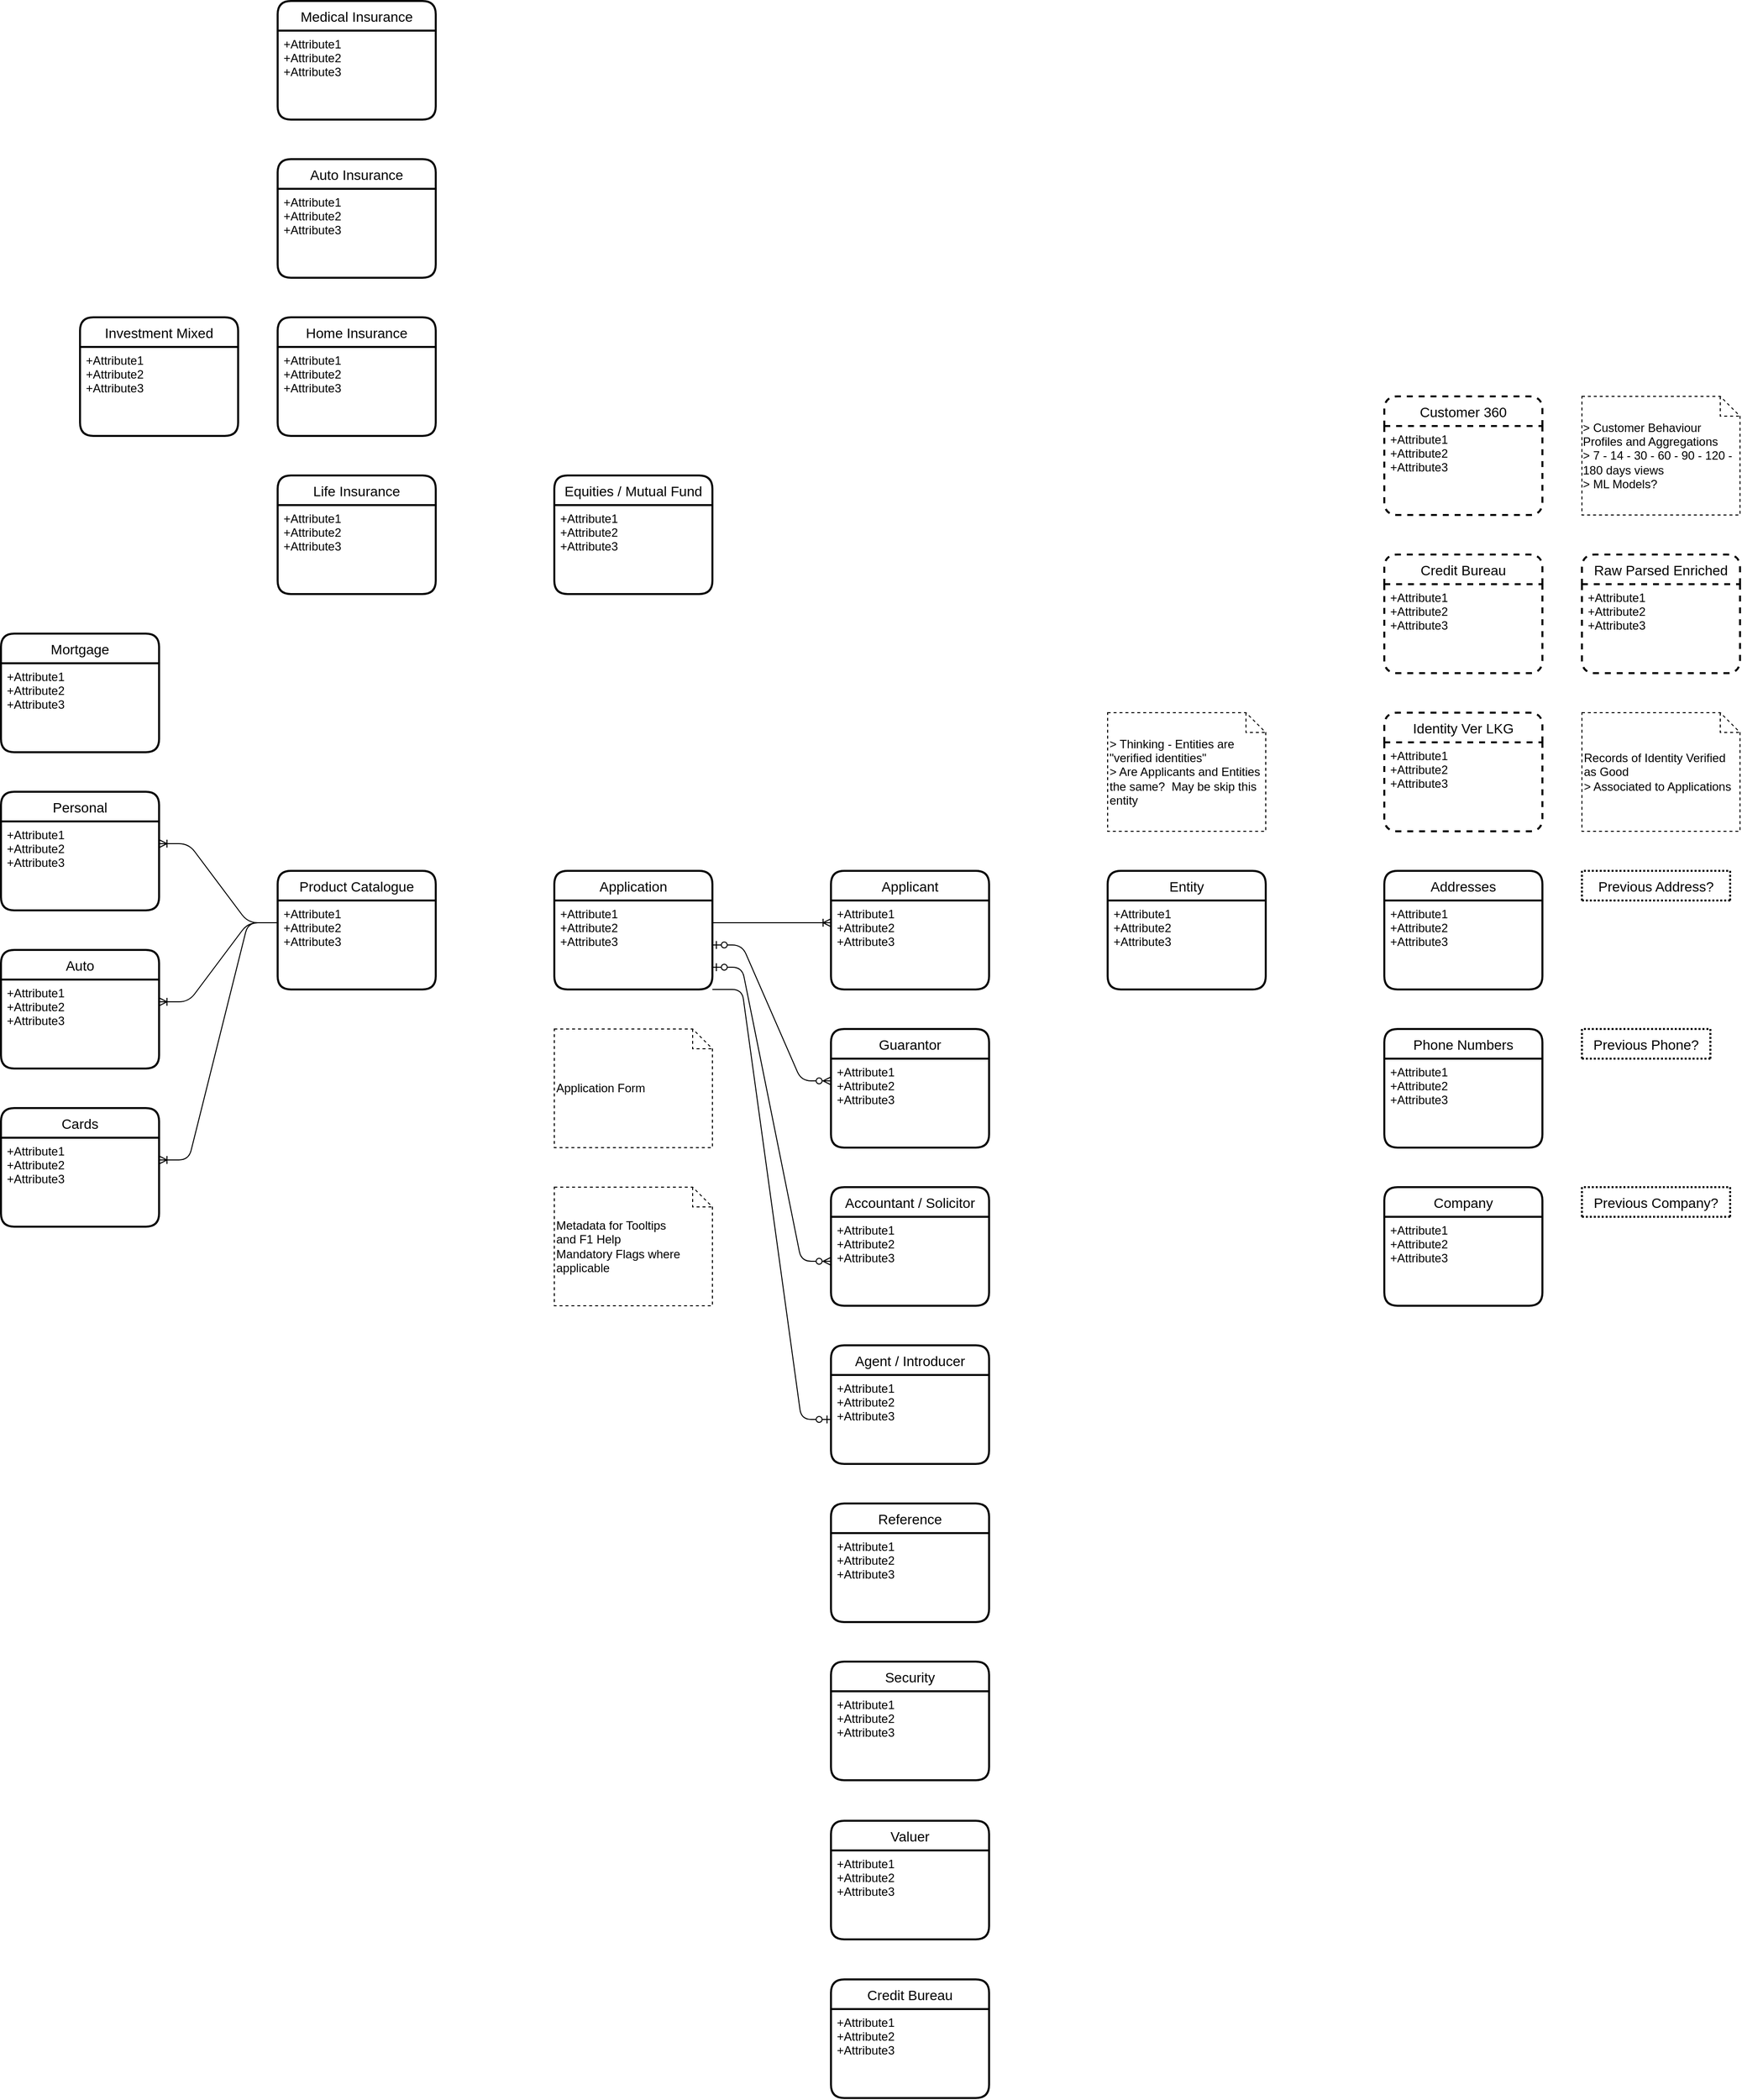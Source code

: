 <mxfile version="14.4.3" type="device" pages="10"><diagram id="Mh04BlvuV0_6x4f8rlnU" name="Data ER Diagram"><mxGraphModel dx="1730" dy="1839" grid="1" gridSize="10" guides="1" tooltips="1" connect="1" arrows="1" fold="1" page="1" pageScale="1" pageWidth="1169" pageHeight="827" math="0" shadow="0"><root><mxCell id="0"/><mxCell id="1" parent="0"/><mxCell id="0uq1ntGc-qiFu6YJfqDH-1" value="Product Catalogue" style="swimlane;childLayout=stackLayout;horizontal=1;startSize=30;horizontalStack=0;rounded=1;fontSize=14;fontStyle=0;strokeWidth=2;resizeParent=0;resizeLast=1;shadow=0;dashed=0;align=center;" parent="1" vertex="1"><mxGeometry x="320" y="280" width="160" height="120" as="geometry"/></mxCell><mxCell id="0uq1ntGc-qiFu6YJfqDH-2" value="+Attribute1&#10;+Attribute2&#10;+Attribute3" style="align=left;strokeColor=none;fillColor=none;spacingLeft=4;fontSize=12;verticalAlign=top;resizable=0;rotatable=0;part=1;" parent="0uq1ntGc-qiFu6YJfqDH-1" vertex="1"><mxGeometry y="30" width="160" height="90" as="geometry"/></mxCell><mxCell id="0uq1ntGc-qiFu6YJfqDH-3" value="Mortgage" style="swimlane;childLayout=stackLayout;horizontal=1;startSize=30;horizontalStack=0;rounded=1;fontSize=14;fontStyle=0;strokeWidth=2;resizeParent=0;resizeLast=1;shadow=0;dashed=0;align=center;" parent="1" vertex="1"><mxGeometry x="40" y="40" width="160" height="120" as="geometry"/></mxCell><mxCell id="0uq1ntGc-qiFu6YJfqDH-4" value="+Attribute1&#10;+Attribute2&#10;+Attribute3" style="align=left;strokeColor=none;fillColor=none;spacingLeft=4;fontSize=12;verticalAlign=top;resizable=0;rotatable=0;part=1;" parent="0uq1ntGc-qiFu6YJfqDH-3" vertex="1"><mxGeometry y="30" width="160" height="90" as="geometry"/></mxCell><mxCell id="0uq1ntGc-qiFu6YJfqDH-5" value="Personal" style="swimlane;childLayout=stackLayout;horizontal=1;startSize=30;horizontalStack=0;rounded=1;fontSize=14;fontStyle=0;strokeWidth=2;resizeParent=0;resizeLast=1;shadow=0;dashed=0;align=center;" parent="1" vertex="1"><mxGeometry x="40" y="200" width="160" height="120" as="geometry"/></mxCell><mxCell id="0uq1ntGc-qiFu6YJfqDH-6" value="+Attribute1&#10;+Attribute2&#10;+Attribute3" style="align=left;strokeColor=none;fillColor=none;spacingLeft=4;fontSize=12;verticalAlign=top;resizable=0;rotatable=0;part=1;" parent="0uq1ntGc-qiFu6YJfqDH-5" vertex="1"><mxGeometry y="30" width="160" height="90" as="geometry"/></mxCell><mxCell id="0uq1ntGc-qiFu6YJfqDH-7" value="Auto" style="swimlane;childLayout=stackLayout;horizontal=1;startSize=30;horizontalStack=0;rounded=1;fontSize=14;fontStyle=0;strokeWidth=2;resizeParent=0;resizeLast=1;shadow=0;dashed=0;align=center;" parent="1" vertex="1"><mxGeometry x="40" y="360" width="160" height="120" as="geometry"/></mxCell><mxCell id="0uq1ntGc-qiFu6YJfqDH-8" value="+Attribute1&#10;+Attribute2&#10;+Attribute3" style="align=left;strokeColor=none;fillColor=none;spacingLeft=4;fontSize=12;verticalAlign=top;resizable=0;rotatable=0;part=1;" parent="0uq1ntGc-qiFu6YJfqDH-7" vertex="1"><mxGeometry y="30" width="160" height="90" as="geometry"/></mxCell><mxCell id="0uq1ntGc-qiFu6YJfqDH-10" value="Cards" style="swimlane;childLayout=stackLayout;horizontal=1;startSize=30;horizontalStack=0;rounded=1;fontSize=14;fontStyle=0;strokeWidth=2;resizeParent=0;resizeLast=1;shadow=0;dashed=0;align=center;" parent="1" vertex="1"><mxGeometry x="40" y="520" width="160" height="120" as="geometry"/></mxCell><mxCell id="0uq1ntGc-qiFu6YJfqDH-11" value="+Attribute1&#10;+Attribute2&#10;+Attribute3" style="align=left;strokeColor=none;fillColor=none;spacingLeft=4;fontSize=12;verticalAlign=top;resizable=0;rotatable=0;part=1;" parent="0uq1ntGc-qiFu6YJfqDH-10" vertex="1"><mxGeometry y="30" width="160" height="90" as="geometry"/></mxCell><mxCell id="0uq1ntGc-qiFu6YJfqDH-12" value="Application" style="swimlane;childLayout=stackLayout;horizontal=1;startSize=30;horizontalStack=0;rounded=1;fontSize=14;fontStyle=0;strokeWidth=2;resizeParent=0;resizeLast=1;shadow=0;dashed=0;align=center;" parent="1" vertex="1"><mxGeometry x="600" y="280" width="160" height="120" as="geometry"/></mxCell><mxCell id="0uq1ntGc-qiFu6YJfqDH-13" value="+Attribute1&#10;+Attribute2&#10;+Attribute3" style="align=left;strokeColor=none;fillColor=none;spacingLeft=4;fontSize=12;verticalAlign=top;resizable=0;rotatable=0;part=1;" parent="0uq1ntGc-qiFu6YJfqDH-12" vertex="1"><mxGeometry y="30" width="160" height="90" as="geometry"/></mxCell><mxCell id="0uq1ntGc-qiFu6YJfqDH-14" value="Applicant" style="swimlane;childLayout=stackLayout;horizontal=1;startSize=30;horizontalStack=0;rounded=1;fontSize=14;fontStyle=0;strokeWidth=2;resizeParent=0;resizeLast=1;shadow=0;dashed=0;align=center;" parent="1" vertex="1"><mxGeometry x="880" y="280" width="160" height="120" as="geometry"/></mxCell><mxCell id="0uq1ntGc-qiFu6YJfqDH-15" value="+Attribute1&#10;+Attribute2&#10;+Attribute3" style="align=left;strokeColor=none;fillColor=none;spacingLeft=4;fontSize=12;verticalAlign=top;resizable=0;rotatable=0;part=1;" parent="0uq1ntGc-qiFu6YJfqDH-14" vertex="1"><mxGeometry y="30" width="160" height="90" as="geometry"/></mxCell><mxCell id="0uq1ntGc-qiFu6YJfqDH-17" value="Entity" style="swimlane;childLayout=stackLayout;horizontal=1;startSize=30;horizontalStack=0;rounded=1;fontSize=14;fontStyle=0;strokeWidth=2;resizeParent=0;resizeLast=1;shadow=0;dashed=0;align=center;" parent="1" vertex="1"><mxGeometry x="1160" y="280" width="160" height="120" as="geometry"><mxRectangle x="1160" y="280" width="70" height="30" as="alternateBounds"/></mxGeometry></mxCell><mxCell id="0uq1ntGc-qiFu6YJfqDH-18" value="+Attribute1&#10;+Attribute2&#10;+Attribute3" style="align=left;strokeColor=none;fillColor=none;spacingLeft=4;fontSize=12;verticalAlign=top;resizable=0;rotatable=0;part=1;" parent="0uq1ntGc-qiFu6YJfqDH-17" vertex="1"><mxGeometry y="30" width="160" height="90" as="geometry"/></mxCell><mxCell id="0uq1ntGc-qiFu6YJfqDH-19" value="Addresses" style="swimlane;childLayout=stackLayout;horizontal=1;startSize=30;horizontalStack=0;rounded=1;fontSize=14;fontStyle=0;strokeWidth=2;resizeParent=0;resizeLast=1;shadow=0;dashed=0;align=center;" parent="1" vertex="1"><mxGeometry x="1440" y="280" width="160" height="120" as="geometry"/></mxCell><mxCell id="0uq1ntGc-qiFu6YJfqDH-20" value="+Attribute1&#10;+Attribute2&#10;+Attribute3" style="align=left;strokeColor=none;fillColor=none;spacingLeft=4;fontSize=12;verticalAlign=top;resizable=0;rotatable=0;part=1;" parent="0uq1ntGc-qiFu6YJfqDH-19" vertex="1"><mxGeometry y="30" width="160" height="90" as="geometry"/></mxCell><mxCell id="0uq1ntGc-qiFu6YJfqDH-21" value="Phone Numbers" style="swimlane;childLayout=stackLayout;horizontal=1;startSize=30;horizontalStack=0;rounded=1;fontSize=14;fontStyle=0;strokeWidth=2;resizeParent=0;resizeLast=1;shadow=0;dashed=0;align=center;" parent="1" vertex="1"><mxGeometry x="1440" y="440" width="160" height="120" as="geometry"/></mxCell><mxCell id="0uq1ntGc-qiFu6YJfqDH-22" value="+Attribute1&#10;+Attribute2&#10;+Attribute3" style="align=left;strokeColor=none;fillColor=none;spacingLeft=4;fontSize=12;verticalAlign=top;resizable=0;rotatable=0;part=1;" parent="0uq1ntGc-qiFu6YJfqDH-21" vertex="1"><mxGeometry y="30" width="160" height="90" as="geometry"/></mxCell><mxCell id="0uq1ntGc-qiFu6YJfqDH-23" value="Identity Ver LKG" style="swimlane;childLayout=stackLayout;horizontal=1;startSize=30;horizontalStack=0;rounded=1;fontSize=14;fontStyle=0;strokeWidth=2;resizeParent=0;resizeLast=1;shadow=0;dashed=1;align=center;" parent="1" vertex="1"><mxGeometry x="1440" y="120" width="160" height="120" as="geometry"/></mxCell><mxCell id="0uq1ntGc-qiFu6YJfqDH-24" value="+Attribute1&#10;+Attribute2&#10;+Attribute3" style="align=left;strokeColor=none;fillColor=none;spacingLeft=4;fontSize=12;verticalAlign=top;resizable=0;rotatable=0;part=1;" parent="0uq1ntGc-qiFu6YJfqDH-23" vertex="1"><mxGeometry y="30" width="160" height="90" as="geometry"/></mxCell><mxCell id="0uq1ntGc-qiFu6YJfqDH-25" value="Credit Bureau" style="swimlane;childLayout=stackLayout;horizontal=1;startSize=30;horizontalStack=0;rounded=1;fontSize=14;fontStyle=0;strokeWidth=2;resizeParent=0;resizeLast=1;shadow=0;dashed=1;align=center;" parent="1" vertex="1"><mxGeometry x="1440" y="-40" width="160" height="120" as="geometry"/></mxCell><mxCell id="0uq1ntGc-qiFu6YJfqDH-26" value="+Attribute1&#10;+Attribute2&#10;+Attribute3" style="align=left;strokeColor=none;fillColor=none;spacingLeft=4;fontSize=12;verticalAlign=top;resizable=0;rotatable=0;part=1;" parent="0uq1ntGc-qiFu6YJfqDH-25" vertex="1"><mxGeometry y="30" width="160" height="90" as="geometry"/></mxCell><mxCell id="0uq1ntGc-qiFu6YJfqDH-27" value="Records of Identity Verified as Good&lt;br&gt;&amp;gt; Associated to Applications" style="shape=note;size=20;whiteSpace=wrap;html=1;dashed=1;align=left;" parent="1" vertex="1"><mxGeometry x="1640" y="120" width="160" height="120" as="geometry"/></mxCell><mxCell id="0uq1ntGc-qiFu6YJfqDH-28" value="&lt;div style=&quot;text-align: left&quot;&gt;&lt;span&gt;&amp;gt; Customer Behaviour Profiles and Aggregations&lt;/span&gt;&lt;/div&gt;&lt;span&gt;&lt;div style=&quot;text-align: left&quot;&gt;&lt;span&gt;&amp;gt; 7 - 14 - 30 - 60 - 90 - 120 - 180 days views&lt;/span&gt;&lt;/div&gt;&lt;/span&gt;&lt;span&gt;&lt;div style=&quot;text-align: left&quot;&gt;&lt;span&gt;&amp;gt; ML Models?&lt;/span&gt;&lt;/div&gt;&lt;/span&gt;" style="shape=note;size=20;whiteSpace=wrap;html=1;dashed=1;" parent="1" vertex="1"><mxGeometry x="1640" y="-200" width="160" height="120" as="geometry"/></mxCell><mxCell id="0uq1ntGc-qiFu6YJfqDH-29" value="&amp;gt; Thinking - Entities are &quot;verified identities&quot;&lt;br&gt;&amp;gt; Are Applicants and Entities the same?&amp;nbsp; May be skip this entity" style="shape=note;size=20;whiteSpace=wrap;html=1;dashed=1;align=left;" parent="1" vertex="1"><mxGeometry x="1160" y="120" width="160" height="120" as="geometry"/></mxCell><mxCell id="3-4QUtuUq-3Sd2zjDRbW-1" value="Life Insurance" style="swimlane;childLayout=stackLayout;horizontal=1;startSize=30;horizontalStack=0;rounded=1;fontSize=14;fontStyle=0;strokeWidth=2;resizeParent=0;resizeLast=1;shadow=0;dashed=0;align=center;" parent="1" vertex="1"><mxGeometry x="320" y="-120" width="160" height="120" as="geometry"/></mxCell><mxCell id="3-4QUtuUq-3Sd2zjDRbW-2" value="+Attribute1&#10;+Attribute2&#10;+Attribute3" style="align=left;strokeColor=none;fillColor=none;spacingLeft=4;fontSize=12;verticalAlign=top;resizable=0;rotatable=0;part=1;" parent="3-4QUtuUq-3Sd2zjDRbW-1" vertex="1"><mxGeometry y="30" width="160" height="90" as="geometry"/></mxCell><mxCell id="3-4QUtuUq-3Sd2zjDRbW-3" value="Home Insurance" style="swimlane;childLayout=stackLayout;horizontal=1;startSize=30;horizontalStack=0;rounded=1;fontSize=14;fontStyle=0;strokeWidth=2;resizeParent=0;resizeLast=1;shadow=0;dashed=0;align=center;" parent="1" vertex="1"><mxGeometry x="320" y="-280" width="160" height="120" as="geometry"/></mxCell><mxCell id="3-4QUtuUq-3Sd2zjDRbW-4" value="+Attribute1&#10;+Attribute2&#10;+Attribute3" style="align=left;strokeColor=none;fillColor=none;spacingLeft=4;fontSize=12;verticalAlign=top;resizable=0;rotatable=0;part=1;" parent="3-4QUtuUq-3Sd2zjDRbW-3" vertex="1"><mxGeometry y="30" width="160" height="90" as="geometry"/></mxCell><mxCell id="3-4QUtuUq-3Sd2zjDRbW-5" value="Auto Insurance" style="swimlane;childLayout=stackLayout;horizontal=1;startSize=30;horizontalStack=0;rounded=1;fontSize=14;fontStyle=0;strokeWidth=2;resizeParent=0;resizeLast=1;shadow=0;dashed=0;align=center;" parent="1" vertex="1"><mxGeometry x="320" y="-440" width="160" height="120" as="geometry"/></mxCell><mxCell id="3-4QUtuUq-3Sd2zjDRbW-6" value="+Attribute1&#10;+Attribute2&#10;+Attribute3" style="align=left;strokeColor=none;fillColor=none;spacingLeft=4;fontSize=12;verticalAlign=top;resizable=0;rotatable=0;part=1;" parent="3-4QUtuUq-3Sd2zjDRbW-5" vertex="1"><mxGeometry y="30" width="160" height="90" as="geometry"/></mxCell><mxCell id="3-4QUtuUq-3Sd2zjDRbW-7" value="Medical Insurance" style="swimlane;childLayout=stackLayout;horizontal=1;startSize=30;horizontalStack=0;rounded=1;fontSize=14;fontStyle=0;strokeWidth=2;resizeParent=0;resizeLast=1;shadow=0;dashed=0;align=center;" parent="1" vertex="1"><mxGeometry x="320" y="-600" width="160" height="120" as="geometry"/></mxCell><mxCell id="3-4QUtuUq-3Sd2zjDRbW-8" value="+Attribute1&#10;+Attribute2&#10;+Attribute3" style="align=left;strokeColor=none;fillColor=none;spacingLeft=4;fontSize=12;verticalAlign=top;resizable=0;rotatable=0;part=1;" parent="3-4QUtuUq-3Sd2zjDRbW-7" vertex="1"><mxGeometry y="30" width="160" height="90" as="geometry"/></mxCell><mxCell id="3-4QUtuUq-3Sd2zjDRbW-11" value="Investment Mixed" style="swimlane;childLayout=stackLayout;horizontal=1;startSize=30;horizontalStack=0;rounded=1;fontSize=14;fontStyle=0;strokeWidth=2;resizeParent=0;resizeLast=1;shadow=0;dashed=0;align=center;" parent="1" vertex="1"><mxGeometry x="120" y="-280" width="160" height="120" as="geometry"/></mxCell><mxCell id="3-4QUtuUq-3Sd2zjDRbW-12" value="+Attribute1&#10;+Attribute2&#10;+Attribute3" style="align=left;strokeColor=none;fillColor=none;spacingLeft=4;fontSize=12;verticalAlign=top;resizable=0;rotatable=0;part=1;" parent="3-4QUtuUq-3Sd2zjDRbW-11" vertex="1"><mxGeometry y="30" width="160" height="90" as="geometry"/></mxCell><mxCell id="E2yRY1m27klQ8nOCefsK-1" value="Guarantor" style="swimlane;childLayout=stackLayout;horizontal=1;startSize=30;horizontalStack=0;rounded=1;fontSize=14;fontStyle=0;strokeWidth=2;resizeParent=0;resizeLast=1;shadow=0;dashed=0;align=center;" parent="1" vertex="1"><mxGeometry x="880" y="440" width="160" height="120" as="geometry"/></mxCell><mxCell id="E2yRY1m27klQ8nOCefsK-2" value="+Attribute1&#10;+Attribute2&#10;+Attribute3" style="align=left;strokeColor=none;fillColor=none;spacingLeft=4;fontSize=12;verticalAlign=top;resizable=0;rotatable=0;part=1;" parent="E2yRY1m27klQ8nOCefsK-1" vertex="1"><mxGeometry y="30" width="160" height="90" as="geometry"/></mxCell><mxCell id="E2yRY1m27klQ8nOCefsK-3" value="Accountant / Solicitor" style="swimlane;childLayout=stackLayout;horizontal=1;startSize=30;horizontalStack=0;rounded=1;fontSize=14;fontStyle=0;strokeWidth=2;resizeParent=0;resizeLast=1;shadow=0;dashed=0;align=center;" parent="1" vertex="1"><mxGeometry x="880" y="600" width="160" height="120" as="geometry"/></mxCell><mxCell id="E2yRY1m27klQ8nOCefsK-4" value="+Attribute1&#10;+Attribute2&#10;+Attribute3" style="align=left;strokeColor=none;fillColor=none;spacingLeft=4;fontSize=12;verticalAlign=top;resizable=0;rotatable=0;part=1;" parent="E2yRY1m27klQ8nOCefsK-3" vertex="1"><mxGeometry y="30" width="160" height="90" as="geometry"/></mxCell><mxCell id="E2yRY1m27klQ8nOCefsK-5" value="Agent / Introducer" style="swimlane;childLayout=stackLayout;horizontal=1;startSize=30;horizontalStack=0;rounded=1;fontSize=14;fontStyle=0;strokeWidth=2;resizeParent=0;resizeLast=1;shadow=0;dashed=0;align=center;" parent="1" vertex="1"><mxGeometry x="880" y="760" width="160" height="120" as="geometry"/></mxCell><mxCell id="E2yRY1m27klQ8nOCefsK-6" value="+Attribute1&#10;+Attribute2&#10;+Attribute3" style="align=left;strokeColor=none;fillColor=none;spacingLeft=4;fontSize=12;verticalAlign=top;resizable=0;rotatable=0;part=1;" parent="E2yRY1m27klQ8nOCefsK-5" vertex="1"><mxGeometry y="30" width="160" height="90" as="geometry"/></mxCell><mxCell id="E2yRY1m27klQ8nOCefsK-7" value="Reference" style="swimlane;childLayout=stackLayout;horizontal=1;startSize=30;horizontalStack=0;rounded=1;fontSize=14;fontStyle=0;strokeWidth=2;resizeParent=0;resizeLast=1;shadow=0;dashed=0;align=center;" parent="1" vertex="1"><mxGeometry x="880" y="920" width="160" height="120" as="geometry"/></mxCell><mxCell id="E2yRY1m27klQ8nOCefsK-8" value="+Attribute1&#10;+Attribute2&#10;+Attribute3" style="align=left;strokeColor=none;fillColor=none;spacingLeft=4;fontSize=12;verticalAlign=top;resizable=0;rotatable=0;part=1;" parent="E2yRY1m27klQ8nOCefsK-7" vertex="1"><mxGeometry y="30" width="160" height="90" as="geometry"/></mxCell><mxCell id="E2yRY1m27klQ8nOCefsK-9" value="Previous Address?" style="swimlane;childLayout=stackLayout;horizontal=1;startSize=30;horizontalStack=0;rounded=1;fontSize=14;fontStyle=0;strokeWidth=2;resizeParent=0;resizeLast=1;shadow=0;dashed=1;align=center;dashPattern=1 1;" parent="1" vertex="1" collapsed="1"><mxGeometry x="1640" y="280" width="150" height="30" as="geometry"><mxRectangle x="1640" y="280" width="160" height="120" as="alternateBounds"/></mxGeometry></mxCell><mxCell id="E2yRY1m27klQ8nOCefsK-10" value="+Attribute1&#10;+Attribute2&#10;+Attribute3" style="align=left;strokeColor=none;fillColor=none;spacingLeft=4;fontSize=12;verticalAlign=top;resizable=0;rotatable=0;part=1;dashed=1;dashPattern=1 1;" parent="E2yRY1m27klQ8nOCefsK-9" vertex="1"><mxGeometry y="30" width="150" as="geometry"/></mxCell><mxCell id="E2yRY1m27klQ8nOCefsK-11" value="Company" style="swimlane;childLayout=stackLayout;horizontal=1;startSize=30;horizontalStack=0;rounded=1;fontSize=14;fontStyle=0;strokeWidth=2;resizeParent=0;resizeLast=1;shadow=0;dashed=0;align=center;" parent="1" vertex="1"><mxGeometry x="1440" y="600" width="160" height="120" as="geometry"/></mxCell><mxCell id="E2yRY1m27klQ8nOCefsK-12" value="+Attribute1&#10;+Attribute2&#10;+Attribute3" style="align=left;strokeColor=none;fillColor=none;spacingLeft=4;fontSize=12;verticalAlign=top;resizable=0;rotatable=0;part=1;" parent="E2yRY1m27klQ8nOCefsK-11" vertex="1"><mxGeometry y="30" width="160" height="90" as="geometry"/></mxCell><mxCell id="E2yRY1m27klQ8nOCefsK-13" value="Previous Phone?" style="swimlane;childLayout=stackLayout;horizontal=1;startSize=30;horizontalStack=0;rounded=1;fontSize=14;fontStyle=0;strokeWidth=2;resizeParent=0;resizeLast=1;shadow=0;dashed=1;align=center;dashPattern=1 1;" parent="1" vertex="1" collapsed="1"><mxGeometry x="1640" y="440" width="130" height="30" as="geometry"><mxRectangle x="1640" y="440" width="160" height="120" as="alternateBounds"/></mxGeometry></mxCell><mxCell id="E2yRY1m27klQ8nOCefsK-14" value="+Attribute1&#10;+Attribute2&#10;+Attribute3" style="align=left;strokeColor=none;fillColor=none;spacingLeft=4;fontSize=12;verticalAlign=top;resizable=0;rotatable=0;part=1;dashed=1;dashPattern=1 1;" parent="E2yRY1m27klQ8nOCefsK-13" vertex="1"><mxGeometry y="30" width="130" as="geometry"/></mxCell><mxCell id="E2yRY1m27klQ8nOCefsK-15" value="Previous Company?" style="swimlane;childLayout=stackLayout;horizontal=1;startSize=30;horizontalStack=0;rounded=1;fontSize=14;fontStyle=0;strokeWidth=2;resizeParent=0;resizeLast=1;shadow=0;dashed=1;align=center;dashPattern=1 1;" parent="1" vertex="1" collapsed="1"><mxGeometry x="1640" y="600" width="150" height="30" as="geometry"><mxRectangle x="1640" y="600" width="160" height="120" as="alternateBounds"/></mxGeometry></mxCell><mxCell id="E2yRY1m27klQ8nOCefsK-16" value="+Attribute1&#10;+Attribute2&#10;+Attribute3" style="align=left;strokeColor=none;fillColor=none;spacingLeft=4;fontSize=12;verticalAlign=top;resizable=0;rotatable=0;part=1;" parent="E2yRY1m27klQ8nOCefsK-15" vertex="1"><mxGeometry y="30" width="150" as="geometry"/></mxCell><mxCell id="E2yRY1m27klQ8nOCefsK-17" value="Valuer" style="swimlane;childLayout=stackLayout;horizontal=1;startSize=30;horizontalStack=0;rounded=1;fontSize=14;fontStyle=0;strokeWidth=2;resizeParent=0;resizeLast=1;shadow=0;dashed=0;align=center;" parent="1" vertex="1"><mxGeometry x="880" y="1241" width="160" height="120" as="geometry"/></mxCell><mxCell id="E2yRY1m27klQ8nOCefsK-18" value="+Attribute1&#10;+Attribute2&#10;+Attribute3" style="align=left;strokeColor=none;fillColor=none;spacingLeft=4;fontSize=12;verticalAlign=top;resizable=0;rotatable=0;part=1;" parent="E2yRY1m27klQ8nOCefsK-17" vertex="1"><mxGeometry y="30" width="160" height="90" as="geometry"/></mxCell><mxCell id="E2yRY1m27klQ8nOCefsK-19" value="Credit Bureau" style="swimlane;childLayout=stackLayout;horizontal=1;startSize=30;horizontalStack=0;rounded=1;fontSize=14;fontStyle=0;strokeWidth=2;resizeParent=0;resizeLast=1;shadow=0;dashed=0;align=center;" parent="1" vertex="1"><mxGeometry x="880" y="1401.5" width="160" height="120" as="geometry"/></mxCell><mxCell id="E2yRY1m27klQ8nOCefsK-20" value="+Attribute1&#10;+Attribute2&#10;+Attribute3" style="align=left;strokeColor=none;fillColor=none;spacingLeft=4;fontSize=12;verticalAlign=top;resizable=0;rotatable=0;part=1;" parent="E2yRY1m27klQ8nOCefsK-19" vertex="1"><mxGeometry y="30" width="160" height="90" as="geometry"/></mxCell><mxCell id="E2yRY1m27klQ8nOCefsK-22" value="Security" style="swimlane;childLayout=stackLayout;horizontal=1;startSize=30;horizontalStack=0;rounded=1;fontSize=14;fontStyle=0;strokeWidth=2;resizeParent=0;resizeLast=1;shadow=0;dashed=0;align=center;" parent="1" vertex="1"><mxGeometry x="880" y="1080" width="160" height="120" as="geometry"/></mxCell><mxCell id="E2yRY1m27klQ8nOCefsK-23" value="+Attribute1&#10;+Attribute2&#10;+Attribute3" style="align=left;strokeColor=none;fillColor=none;spacingLeft=4;fontSize=12;verticalAlign=top;resizable=0;rotatable=0;part=1;" parent="E2yRY1m27klQ8nOCefsK-22" vertex="1"><mxGeometry y="30" width="160" height="90" as="geometry"/></mxCell><mxCell id="E2yRY1m27klQ8nOCefsK-24" value="Customer 360" style="swimlane;childLayout=stackLayout;horizontal=1;startSize=30;horizontalStack=0;rounded=1;fontSize=14;fontStyle=0;strokeWidth=2;resizeParent=0;resizeLast=1;shadow=0;dashed=1;align=center;" parent="1" vertex="1"><mxGeometry x="1440" y="-200" width="160" height="120" as="geometry"/></mxCell><mxCell id="E2yRY1m27klQ8nOCefsK-25" value="+Attribute1&#10;+Attribute2&#10;+Attribute3" style="align=left;strokeColor=none;fillColor=none;spacingLeft=4;fontSize=12;verticalAlign=top;resizable=0;rotatable=0;part=1;" parent="E2yRY1m27klQ8nOCefsK-24" vertex="1"><mxGeometry y="30" width="160" height="90" as="geometry"/></mxCell><mxCell id="E2yRY1m27klQ8nOCefsK-26" value="Raw Parsed Enriched" style="swimlane;childLayout=stackLayout;horizontal=1;startSize=30;horizontalStack=0;rounded=1;fontSize=14;fontStyle=0;strokeWidth=2;resizeParent=0;resizeLast=1;shadow=0;dashed=1;align=center;" parent="1" vertex="1"><mxGeometry x="1640" y="-40" width="160" height="120" as="geometry"><mxRectangle x="1640" y="-40" width="170" height="30" as="alternateBounds"/></mxGeometry></mxCell><mxCell id="E2yRY1m27klQ8nOCefsK-27" value="+Attribute1&#10;+Attribute2&#10;+Attribute3" style="align=left;strokeColor=none;fillColor=none;spacingLeft=4;fontSize=12;verticalAlign=top;resizable=0;rotatable=0;part=1;" parent="E2yRY1m27klQ8nOCefsK-26" vertex="1"><mxGeometry y="30" width="160" height="90" as="geometry"/></mxCell><mxCell id="E2yRY1m27klQ8nOCefsK-28" value="Equities / Mutual Fund" style="swimlane;childLayout=stackLayout;horizontal=1;startSize=30;horizontalStack=0;rounded=1;fontSize=14;fontStyle=0;strokeWidth=2;resizeParent=0;resizeLast=1;shadow=0;dashed=0;align=center;" parent="1" vertex="1"><mxGeometry x="600" y="-120" width="160" height="120" as="geometry"/></mxCell><mxCell id="E2yRY1m27klQ8nOCefsK-29" value="+Attribute1&#10;+Attribute2&#10;+Attribute3" style="align=left;strokeColor=none;fillColor=none;spacingLeft=4;fontSize=12;verticalAlign=top;resizable=0;rotatable=0;part=1;" parent="E2yRY1m27klQ8nOCefsK-28" vertex="1"><mxGeometry y="30" width="160" height="90" as="geometry"/></mxCell><mxCell id="E2yRY1m27klQ8nOCefsK-30" value="Application Form" style="shape=note;size=20;whiteSpace=wrap;html=1;dashed=1;align=left;" parent="1" vertex="1"><mxGeometry x="600" y="440" width="160" height="120" as="geometry"/></mxCell><mxCell id="NskH--g_s79erx1mcx44-1" value="" style="edgeStyle=entityRelationEdgeStyle;fontSize=12;html=1;endArrow=ERoneToMany;entryX=1;entryY=0.25;entryDx=0;entryDy=0;exitX=0;exitY=0.25;exitDx=0;exitDy=0;" parent="1" source="0uq1ntGc-qiFu6YJfqDH-2" target="0uq1ntGc-qiFu6YJfqDH-6" edge="1"><mxGeometry width="100" height="100" relative="1" as="geometry"><mxPoint x="340" y="550" as="sourcePoint"/><mxPoint x="440" y="450" as="targetPoint"/></mxGeometry></mxCell><mxCell id="NskH--g_s79erx1mcx44-2" value="" style="edgeStyle=entityRelationEdgeStyle;fontSize=12;html=1;endArrow=ERoneToMany;entryX=1;entryY=0.25;entryDx=0;entryDy=0;exitX=0;exitY=0.25;exitDx=0;exitDy=0;" parent="1" source="0uq1ntGc-qiFu6YJfqDH-2" target="0uq1ntGc-qiFu6YJfqDH-8" edge="1"><mxGeometry width="100" height="100" relative="1" as="geometry"><mxPoint x="330" y="342.5" as="sourcePoint"/><mxPoint x="210" y="262.5" as="targetPoint"/></mxGeometry></mxCell><mxCell id="NskH--g_s79erx1mcx44-3" value="" style="edgeStyle=entityRelationEdgeStyle;fontSize=12;html=1;endArrow=ERoneToMany;entryX=1;entryY=0.25;entryDx=0;entryDy=0;exitX=0;exitY=0.25;exitDx=0;exitDy=0;" parent="1" source="0uq1ntGc-qiFu6YJfqDH-2" target="0uq1ntGc-qiFu6YJfqDH-11" edge="1"><mxGeometry width="100" height="100" relative="1" as="geometry"><mxPoint x="320" y="330" as="sourcePoint"/><mxPoint x="210" y="422.5" as="targetPoint"/></mxGeometry></mxCell><mxCell id="NskH--g_s79erx1mcx44-5" value="Metadata for Tooltips&lt;br&gt;and F1 Help&lt;br&gt;Mandatory Flags where applicable" style="shape=note;size=20;whiteSpace=wrap;html=1;dashed=1;align=left;" parent="1" vertex="1"><mxGeometry x="600" y="600" width="160" height="120" as="geometry"/></mxCell><mxCell id="4skP2008yLyYif95do1q-1" value="" style="edgeStyle=entityRelationEdgeStyle;fontSize=12;html=1;endArrow=ERoneToMany;exitX=1;exitY=0.25;exitDx=0;exitDy=0;entryX=0;entryY=0.25;entryDx=0;entryDy=0;" parent="1" source="0uq1ntGc-qiFu6YJfqDH-13" target="0uq1ntGc-qiFu6YJfqDH-15" edge="1"><mxGeometry width="100" height="100" relative="1" as="geometry"><mxPoint x="520" y="480" as="sourcePoint"/><mxPoint x="620" y="380" as="targetPoint"/></mxGeometry></mxCell><mxCell id="4skP2008yLyYif95do1q-4" value="" style="edgeStyle=entityRelationEdgeStyle;fontSize=12;html=1;endArrow=ERzeroToMany;startArrow=ERzeroToOne;exitX=1;exitY=0.5;exitDx=0;exitDy=0;entryX=0;entryY=0.25;entryDx=0;entryDy=0;" parent="1" source="0uq1ntGc-qiFu6YJfqDH-13" target="E2yRY1m27klQ8nOCefsK-2" edge="1"><mxGeometry width="100" height="100" relative="1" as="geometry"><mxPoint x="720" y="540" as="sourcePoint"/><mxPoint x="820" y="440" as="targetPoint"/></mxGeometry></mxCell><mxCell id="4skP2008yLyYif95do1q-5" value="" style="edgeStyle=entityRelationEdgeStyle;fontSize=12;html=1;endArrow=ERzeroToMany;startArrow=ERzeroToOne;exitX=1;exitY=0.75;exitDx=0;exitDy=0;entryX=0;entryY=0.5;entryDx=0;entryDy=0;" parent="1" source="0uq1ntGc-qiFu6YJfqDH-13" target="E2yRY1m27klQ8nOCefsK-4" edge="1"><mxGeometry width="100" height="100" relative="1" as="geometry"><mxPoint x="770" y="365" as="sourcePoint"/><mxPoint x="890" y="502.5" as="targetPoint"/></mxGeometry></mxCell><mxCell id="4skP2008yLyYif95do1q-6" value="" style="edgeStyle=entityRelationEdgeStyle;fontSize=12;html=1;endArrow=ERzeroToOne;endFill=1;exitX=1;exitY=1;exitDx=0;exitDy=0;entryX=0;entryY=0.5;entryDx=0;entryDy=0;" parent="1" source="0uq1ntGc-qiFu6YJfqDH-13" target="E2yRY1m27klQ8nOCefsK-6" edge="1"><mxGeometry width="100" height="100" relative="1" as="geometry"><mxPoint x="840" y="600" as="sourcePoint"/><mxPoint x="940" y="500" as="targetPoint"/></mxGeometry></mxCell></root></mxGraphModel></diagram><diagram id="D-qtYFEH9iBs_zqnNBW3" name="Transformation"><mxGraphModel dx="4135" dy="3388" grid="1" gridSize="10" guides="1" tooltips="1" connect="1" arrows="1" fold="1" page="1" pageScale="1" pageWidth="1169" pageHeight="827" math="0" shadow="0"><root><mxCell id="WftyPcc8-Dt_nf6caqHS-0"/><mxCell id="WftyPcc8-Dt_nf6caqHS-1" parent="WftyPcc8-Dt_nf6caqHS-0"/><mxCell id="w3dtkWhpVSkN1bPYNuaR-0" value="Application" style="swimlane;childLayout=stackLayout;horizontal=1;startSize=30;horizontalStack=0;rounded=1;fontSize=14;fontStyle=0;strokeWidth=2;resizeParent=0;resizeLast=1;shadow=0;dashed=0;align=center;fillColor=#dae8fc;strokeColor=#6c8ebf;" parent="WftyPcc8-Dt_nf6caqHS-1" vertex="1"><mxGeometry x="-400" y="-1640" width="160" height="120" as="geometry"/></mxCell><mxCell id="w3dtkWhpVSkN1bPYNuaR-1" value="+Attribute1&#10;+Attribute2&#10;+Attribute3" style="align=left;strokeColor=#6c8ebf;fillColor=#dae8fc;spacingLeft=4;fontSize=14;verticalAlign=top;resizable=0;rotatable=0;part=1;" parent="w3dtkWhpVSkN1bPYNuaR-0" vertex="1"><mxGeometry y="30" width="160" height="90" as="geometry"/></mxCell><mxCell id="w3dtkWhpVSkN1bPYNuaR-2" value="Applicant()" style="swimlane;childLayout=stackLayout;horizontal=1;startSize=30;horizontalStack=0;rounded=1;fontSize=14;fontStyle=0;strokeWidth=2;resizeParent=0;resizeLast=1;shadow=0;dashed=0;align=center;fillColor=#dae8fc;strokeColor=#6c8ebf;" parent="WftyPcc8-Dt_nf6caqHS-1" vertex="1"><mxGeometry x="-240" y="-1440" width="160" height="120" as="geometry"/></mxCell><mxCell id="w3dtkWhpVSkN1bPYNuaR-3" value="+Attribute1&#10;+Attribute2&#10;+Attribute3" style="align=left;strokeColor=#6c8ebf;fillColor=#dae8fc;spacingLeft=4;fontSize=14;verticalAlign=top;resizable=0;rotatable=0;part=1;" parent="w3dtkWhpVSkN1bPYNuaR-2" vertex="1"><mxGeometry y="30" width="160" height="90" as="geometry"/></mxCell><mxCell id="w3dtkWhpVSkN1bPYNuaR-4" value="Credit Bureau" style="swimlane;childLayout=stackLayout;horizontal=1;startSize=30;horizontalStack=0;rounded=1;fontSize=14;fontStyle=0;strokeWidth=2;resizeParent=0;resizeLast=1;shadow=0;dashed=0;align=center;fillColor=#dae8fc;strokeColor=#6c8ebf;" parent="WftyPcc8-Dt_nf6caqHS-1" vertex="1"><mxGeometry x="-520" y="-1440" width="160" height="120" as="geometry"/></mxCell><mxCell id="w3dtkWhpVSkN1bPYNuaR-5" value="+Attribute1&#10;+Attribute2&#10;+Attribute3" style="align=left;strokeColor=#6c8ebf;fillColor=#dae8fc;spacingLeft=4;fontSize=14;verticalAlign=top;resizable=0;rotatable=0;part=1;" parent="w3dtkWhpVSkN1bPYNuaR-4" vertex="1"><mxGeometry y="30" width="160" height="90" as="geometry"/></mxCell><mxCell id="AC7tYFTJu5Q5Da18zHyK-35" style="edgeStyle=orthogonalEdgeStyle;rounded=0;orthogonalLoop=1;jettySize=auto;html=1;exitX=1;exitY=0.5;exitDx=0;exitDy=0;entryX=0;entryY=0.5;entryDx=0;entryDy=0;fontSize=14;" parent="WftyPcc8-Dt_nf6caqHS-1" source="sbH6sluPozMj-Xcefq6R-0" target="sbH6sluPozMj-Xcefq6R-5" edge="1"><mxGeometry relative="1" as="geometry"/></mxCell><mxCell id="sbH6sluPozMj-Xcefq6R-0" value="DATA MODEL" style="rounded=0;whiteSpace=wrap;html=1;dashed=1;dashPattern=1 1;align=center;fontSize=14;fillColor=#dae8fc;strokeColor=#6c8ebf;" parent="WftyPcc8-Dt_nf6caqHS-1" vertex="1"><mxGeometry x="40" y="-1640" width="160" height="120" as="geometry"/></mxCell><mxCell id="sbH6sluPozMj-Xcefq6R-1" value="WSDL 1" style="swimlane;childLayout=stackLayout;horizontal=1;startSize=30;horizontalStack=0;rounded=1;fontSize=14;fontStyle=0;strokeWidth=2;resizeParent=0;resizeLast=1;shadow=0;dashed=0;align=center;fillColor=#ffe6cc;strokeColor=#d79b00;" parent="WftyPcc8-Dt_nf6caqHS-1" vertex="1"><mxGeometry x="-520" y="-1081" width="160" height="120" as="geometry"/></mxCell><mxCell id="sbH6sluPozMj-Xcefq6R-2" value="+Attribute1&#10;+Attribute2&#10;+Attribute3" style="align=left;strokeColor=#d79b00;fillColor=#ffe6cc;spacingLeft=4;fontSize=14;verticalAlign=top;resizable=0;rotatable=0;part=1;" parent="sbH6sluPozMj-Xcefq6R-1" vertex="1"><mxGeometry y="30" width="160" height="90" as="geometry"/></mxCell><mxCell id="sbH6sluPozMj-Xcefq6R-3" value="JSON 1" style="swimlane;childLayout=stackLayout;horizontal=1;startSize=30;horizontalStack=0;rounded=1;fontSize=14;fontStyle=0;strokeWidth=2;resizeParent=0;resizeLast=1;shadow=0;dashed=0;align=center;fillColor=#ffe6cc;strokeColor=#d79b00;" parent="WftyPcc8-Dt_nf6caqHS-1" vertex="1"><mxGeometry x="-520" y="-921" width="160" height="120" as="geometry"/></mxCell><mxCell id="sbH6sluPozMj-Xcefq6R-4" value="+Attribute1&#10;+Attribute2&#10;+Attribute3" style="align=left;strokeColor=#d79b00;fillColor=#ffe6cc;spacingLeft=4;fontSize=14;verticalAlign=top;resizable=0;rotatable=0;part=1;" parent="sbH6sluPozMj-Xcefq6R-3" vertex="1"><mxGeometry y="30" width="160" height="90" as="geometry"/></mxCell><mxCell id="AC7tYFTJu5Q5Da18zHyK-36" style="edgeStyle=orthogonalEdgeStyle;rounded=0;orthogonalLoop=1;jettySize=auto;html=1;exitX=0;exitY=1;exitDx=0;exitDy=0;entryX=0;entryY=0.5;entryDx=0;entryDy=0;fontSize=14;" parent="WftyPcc8-Dt_nf6caqHS-1" source="sbH6sluPozMj-Xcefq6R-5" target="AC7tYFTJu5Q5Da18zHyK-33" edge="1"><mxGeometry relative="1" as="geometry"/></mxCell><mxCell id="AC7tYFTJu5Q5Da18zHyK-41" style="edgeStyle=orthogonalEdgeStyle;rounded=0;orthogonalLoop=1;jettySize=auto;html=1;exitX=0;exitY=1;exitDx=0;exitDy=0;entryX=0;entryY=0.5;entryDx=0;entryDy=0;fontSize=14;strokeWidth=4;" parent="WftyPcc8-Dt_nf6caqHS-1" source="sbH6sluPozMj-Xcefq6R-5" target="AC7tYFTJu5Q5Da18zHyK-39" edge="1"><mxGeometry relative="1" as="geometry"/></mxCell><mxCell id="sbH6sluPozMj-Xcefq6R-5" value="ASSOCIATE DATA SOURCES / SERVICE / WORKFLOW" style="rounded=0;whiteSpace=wrap;html=1;dashed=1;dashPattern=1 1;align=center;fontSize=14;fillColor=#dae8fc;strokeColor=#6c8ebf;" parent="WftyPcc8-Dt_nf6caqHS-1" vertex="1"><mxGeometry x="320" y="-1640" width="160" height="120" as="geometry"/></mxCell><mxCell id="AC7tYFTJu5Q5Da18zHyK-46" style="edgeStyle=orthogonalEdgeStyle;rounded=0;orthogonalLoop=1;jettySize=auto;html=1;exitX=0;exitY=1;exitDx=0;exitDy=0;entryX=0;entryY=0;entryDx=0;entryDy=0;fontSize=14;strokeWidth=4;" parent="WftyPcc8-Dt_nf6caqHS-1" source="sbH6sluPozMj-Xcefq6R-6" target="sbH6sluPozMj-Xcefq6R-7" edge="1"><mxGeometry relative="1" as="geometry"/></mxCell><mxCell id="sbH6sluPozMj-Xcefq6R-6" value="NORMALIZE" style="rounded=0;whiteSpace=wrap;html=1;dashed=1;dashPattern=1 1;align=center;fontSize=14;fillColor=#d5e8d4;strokeColor=#82b366;" parent="WftyPcc8-Dt_nf6caqHS-1" vertex="1"><mxGeometry x="400" y="-1240" width="160" height="80" as="geometry"/></mxCell><mxCell id="AC7tYFTJu5Q5Da18zHyK-47" style="edgeStyle=orthogonalEdgeStyle;rounded=0;orthogonalLoop=1;jettySize=auto;html=1;exitX=0;exitY=1;exitDx=0;exitDy=0;entryX=0;entryY=0;entryDx=0;entryDy=0;fontSize=14;strokeWidth=4;" parent="WftyPcc8-Dt_nf6caqHS-1" source="sbH6sluPozMj-Xcefq6R-7" target="sbH6sluPozMj-Xcefq6R-8" edge="1"><mxGeometry relative="1" as="geometry"/></mxCell><mxCell id="sbH6sluPozMj-Xcefq6R-7" value="TRANSFORM" style="rounded=0;whiteSpace=wrap;html=1;dashed=1;dashPattern=1 1;align=center;fontSize=14;fillColor=#d5e8d4;strokeColor=#82b366;" parent="WftyPcc8-Dt_nf6caqHS-1" vertex="1"><mxGeometry x="400" y="-760" width="160" height="80" as="geometry"/></mxCell><mxCell id="AC7tYFTJu5Q5Da18zHyK-100" style="edgeStyle=orthogonalEdgeStyle;rounded=0;orthogonalLoop=1;jettySize=auto;html=1;exitX=0;exitY=1;exitDx=0;exitDy=0;entryX=0;entryY=0;entryDx=0;entryDy=0;strokeWidth=4;fontSize=16;" parent="WftyPcc8-Dt_nf6caqHS-1" source="sbH6sluPozMj-Xcefq6R-8" target="AC7tYFTJu5Q5Da18zHyK-88" edge="1"><mxGeometry relative="1" as="geometry"/></mxCell><mxCell id="sbH6sluPozMj-Xcefq6R-8" value="INDEX" style="rounded=0;whiteSpace=wrap;html=1;dashed=1;dashPattern=1 1;align=center;fontSize=14;fillColor=#d5e8d4;strokeColor=#82b366;" parent="WftyPcc8-Dt_nf6caqHS-1" vertex="1"><mxGeometry x="400" width="160" height="80" as="geometry"/></mxCell><mxCell id="sbH6sluPozMj-Xcefq6R-17" value="" style="edgeStyle=orthogonalEdgeStyle;rounded=0;orthogonalLoop=1;jettySize=auto;html=1;fontSize=14;" parent="WftyPcc8-Dt_nf6caqHS-1" source="sbH6sluPozMj-Xcefq6R-11" target="sbH6sluPozMj-Xcefq6R-15" edge="1"><mxGeometry relative="1" as="geometry"/></mxCell><mxCell id="sbH6sluPozMj-Xcefq6R-11" value="Split Field" style="rounded=0;whiteSpace=wrap;html=1;dashed=1;dashPattern=1 1;align=center;fontSize=14;" parent="WftyPcc8-Dt_nf6caqHS-1" vertex="1"><mxGeometry x="480" y="-1001" width="160" height="80" as="geometry"/></mxCell><mxCell id="sbH6sluPozMj-Xcefq6R-12" value="Merge Fields" style="rounded=0;whiteSpace=wrap;html=1;dashed=1;dashPattern=1 1;align=center;fontSize=14;" parent="WftyPcc8-Dt_nf6caqHS-1" vertex="1"><mxGeometry x="480" y="-921" width="160" height="80" as="geometry"/></mxCell><mxCell id="sbH6sluPozMj-Xcefq6R-13" value="Remove &quot;Stop Words&quot;" style="rounded=0;whiteSpace=wrap;html=1;dashed=1;dashPattern=1 1;align=center;fontSize=14;" parent="WftyPcc8-Dt_nf6caqHS-1" vertex="1"><mxGeometry x="480" y="-1080" width="160" height="80" as="geometry"/></mxCell><mxCell id="sbH6sluPozMj-Xcefq6R-14" value="We might want to be explicit with Normalization techniques OR option to apply classic SQL Normalization 1NF-2NF-3NF sort as a drag-drop option" style="shape=note;size=20;whiteSpace=wrap;html=1;dashed=1;fontSize=14;align=left;" parent="WftyPcc8-Dt_nf6caqHS-1" vertex="1"><mxGeometry x="680" y="-1160" width="360" height="80" as="geometry"/></mxCell><mxCell id="sbH6sluPozMj-Xcefq6R-15" value="T&lt;br&gt;O&lt;br&gt;O&lt;br&gt;L&lt;br&gt;K&lt;br&gt;I&lt;br&gt;T&lt;br&gt;" style="rounded=0;whiteSpace=wrap;html=1;dashed=1;dashPattern=1 1;align=center;fontSize=14;direction=east;" parent="WftyPcc8-Dt_nf6caqHS-1" vertex="1"><mxGeometry x="440" y="-1160" width="40" height="320" as="geometry"/></mxCell><mxCell id="sbH6sluPozMj-Xcefq6R-16" value="Classic Normalization" style="rounded=0;whiteSpace=wrap;html=1;dashed=1;dashPattern=1 1;align=center;fontSize=14;" parent="WftyPcc8-Dt_nf6caqHS-1" vertex="1"><mxGeometry x="480" y="-1160" width="160" height="80" as="geometry"/></mxCell><mxCell id="sbH6sluPozMj-Xcefq6R-18" value="- Company Prefix - Suffix - useful in EU, VN, etc&lt;br&gt;- Stop Words such as &quot;The&quot;, &quot;And&quot;, &quot;&amp;amp;&quot;&lt;br&gt;- Can help with Fuzzy Matching" style="shape=note;size=20;whiteSpace=wrap;html=1;dashed=1;fontSize=14;align=left;" parent="WftyPcc8-Dt_nf6caqHS-1" vertex="1"><mxGeometry x="680" y="-1081" width="360" height="80" as="geometry"/></mxCell><mxCell id="sbH6sluPozMj-Xcefq6R-19" value="- Split a single field into multiple&lt;br&gt;- e.g. split Full Address into Unit, Building, Street, etc." style="shape=note;size=20;whiteSpace=wrap;html=1;dashed=1;fontSize=14;align=left;" parent="WftyPcc8-Dt_nf6caqHS-1" vertex="1"><mxGeometry x="680" y="-1000" width="360" height="80" as="geometry"/></mxCell><mxCell id="sbH6sluPozMj-Xcefq6R-20" value="- Merge multiple into a single field&lt;br&gt;- e.g. split Full Address into Unit, Building, Street, etc." style="shape=note;size=20;whiteSpace=wrap;html=1;dashed=1;fontSize=14;align=left;" parent="WftyPcc8-Dt_nf6caqHS-1" vertex="1"><mxGeometry x="680" y="-920" width="360" height="80" as="geometry"/></mxCell><mxCell id="sbH6sluPozMj-Xcefq6R-21" value="Examples and Uses" style="text;html=1;strokeColor=none;fillColor=none;align=center;verticalAlign=middle;whiteSpace=wrap;rounded=0;dashed=1;fontSize=14;fontStyle=1" parent="WftyPcc8-Dt_nf6caqHS-1" vertex="1"><mxGeometry x="720" y="-1280" width="280" height="40" as="geometry"/></mxCell><mxCell id="sbH6sluPozMj-Xcefq6R-22" value="- Indexing requirements can be calculated with Classic Normalization, making this a seamless and invisible process (for the Solution Designer / Analyst)" style="shape=note;size=20;whiteSpace=wrap;html=1;dashed=1;fontSize=14;align=left;" parent="WftyPcc8-Dt_nf6caqHS-1" vertex="1"><mxGeometry x="1080" y="-1160" width="360" height="80" as="geometry"/></mxCell><mxCell id="sbH6sluPozMj-Xcefq6R-23" value="Remarks" style="text;html=1;strokeColor=none;fillColor=none;align=center;verticalAlign=middle;whiteSpace=wrap;rounded=0;dashed=1;fontSize=14;fontStyle=1" parent="WftyPcc8-Dt_nf6caqHS-1" vertex="1"><mxGeometry x="1120" y="-1280" width="280" height="40" as="geometry"/></mxCell><mxCell id="AC7tYFTJu5Q5Da18zHyK-0" value="Date Format Transform" style="rounded=0;whiteSpace=wrap;html=1;dashed=1;dashPattern=1 1;align=center;fontSize=14;" parent="WftyPcc8-Dt_nf6caqHS-1" vertex="1"><mxGeometry x="480" y="-600" width="160" height="80" as="geometry"/></mxCell><mxCell id="AC7tYFTJu5Q5Da18zHyK-1" value="T&lt;br&gt;O&lt;br&gt;O&lt;br&gt;L&lt;br&gt;K&lt;br&gt;I&lt;br&gt;T&lt;br&gt;" style="rounded=0;whiteSpace=wrap;html=1;dashed=1;dashPattern=1 1;align=center;fontSize=14;direction=east;" parent="WftyPcc8-Dt_nf6caqHS-1" vertex="1"><mxGeometry x="440" y="-680" width="40" height="600" as="geometry"/></mxCell><mxCell id="AC7tYFTJu5Q5Da18zHyK-2" value="Goal:&amp;nbsp; Prepare Data for use&lt;br&gt;Transformation includes calculations and aggregation&lt;br&gt;- We might want to begin &quot;Aggregated Data&quot; definitions here such as &quot;Customer Behaviour Profile 30-60-90 days&quot;" style="shape=note;size=20;whiteSpace=wrap;html=1;dashed=1;fontSize=14;align=left;" parent="WftyPcc8-Dt_nf6caqHS-1" vertex="1"><mxGeometry x="680" y="-800" width="360" height="120" as="geometry"/></mxCell><mxCell id="AC7tYFTJu5Q5Da18zHyK-3" value="Date to &quot;Time Since&quot;" style="rounded=0;whiteSpace=wrap;html=1;dashed=1;dashPattern=1 1;align=center;fontSize=14;" parent="WftyPcc8-Dt_nf6caqHS-1" vertex="1"><mxGeometry x="480" y="-520" width="160" height="80" as="geometry"/></mxCell><mxCell id="AC7tYFTJu5Q5Da18zHyK-4" value="Feature / Stat Profile Generation" style="rounded=0;whiteSpace=wrap;html=1;dashed=1;dashPattern=1 1;align=center;fontSize=14;" parent="WftyPcc8-Dt_nf6caqHS-1" vertex="1"><mxGeometry x="400" y="960" width="160" height="80" as="geometry"/></mxCell><mxCell id="AC7tYFTJu5Q5Da18zHyK-5" value="Goal: Clean Data on entry&lt;br&gt;Consider &quot;Cleaning Data&quot; - assume that incoming data is &quot;dirty&quot; and provide tools to fix" style="shape=note;size=20;whiteSpace=wrap;html=1;dashed=1;fontSize=14;align=left;" parent="WftyPcc8-Dt_nf6caqHS-1" vertex="1"><mxGeometry x="680" y="-1240" width="360" height="80" as="geometry"/></mxCell><mxCell id="AC7tYFTJu5Q5Da18zHyK-6" value="Peer Group / Segmentation Definition" style="rounded=0;whiteSpace=wrap;html=1;dashed=1;dashPattern=1 1;align=center;fontSize=14;" parent="WftyPcc8-Dt_nf6caqHS-1" vertex="1"><mxGeometry x="400" y="1040" width="160" height="80" as="geometry"/></mxCell><mxCell id="AC7tYFTJu5Q5Da18zHyK-7" value="Data List Integration" style="rounded=0;whiteSpace=wrap;html=1;dashed=1;dashPattern=1 1;align=center;fontSize=14;" parent="WftyPcc8-Dt_nf6caqHS-1" vertex="1"><mxGeometry x="400" y="1120" width="160" height="80" as="geometry"/></mxCell><mxCell id="AC7tYFTJu5Q5Da18zHyK-8" value="Data Call Outs" style="rounded=0;whiteSpace=wrap;html=1;dashed=1;dashPattern=1 1;align=center;fontSize=14;" parent="WftyPcc8-Dt_nf6caqHS-1" vertex="1"><mxGeometry x="400" y="1200" width="160" height="80" as="geometry"/></mxCell><mxCell id="AC7tYFTJu5Q5Da18zHyK-9" value="Rules and Data Matching" style="rounded=0;whiteSpace=wrap;html=1;dashed=1;dashPattern=1 1;align=center;fontSize=14;" parent="WftyPcc8-Dt_nf6caqHS-1" vertex="1"><mxGeometry x="400" y="1280" width="160" height="80" as="geometry"/></mxCell><mxCell id="AC7tYFTJu5Q5Da18zHyK-10" value="Score Creation (Rules based)" style="rounded=0;whiteSpace=wrap;html=1;dashed=1;dashPattern=1 1;align=center;fontSize=14;" parent="WftyPcc8-Dt_nf6caqHS-1" vertex="1"><mxGeometry x="400" y="1360" width="160" height="80" as="geometry"/></mxCell><mxCell id="AC7tYFTJu5Q5Da18zHyK-12" value="Append / Concatenate / other ETL" style="rounded=0;whiteSpace=wrap;html=1;dashed=1;dashPattern=1 1;align=center;fontSize=14;" parent="WftyPcc8-Dt_nf6caqHS-1" vertex="1"><mxGeometry x="480" y="-440" width="160" height="80" as="geometry"/></mxCell><mxCell id="AC7tYFTJu5Q5Da18zHyK-13" value="Parse / Populate from Source" style="rounded=0;whiteSpace=wrap;html=1;dashed=1;dashPattern=1 1;align=center;fontSize=14;" parent="WftyPcc8-Dt_nf6caqHS-1" vertex="1"><mxGeometry x="480" y="-360" width="160" height="80" as="geometry"/></mxCell><mxCell id="AC7tYFTJu5Q5Da18zHyK-14" value="Metadata Tags" style="rounded=0;whiteSpace=wrap;html=1;dashed=1;dashPattern=1 1;align=center;fontSize=14;" parent="WftyPcc8-Dt_nf6caqHS-1" vertex="1"><mxGeometry x="480" y="-160" width="160" height="80" as="geometry"/></mxCell><mxCell id="AC7tYFTJu5Q5Da18zHyK-15" value="MM/DD/YYYY into DD/MM/YY" style="shape=note;size=20;whiteSpace=wrap;html=1;dashed=1;fontSize=14;align=left;" parent="WftyPcc8-Dt_nf6caqHS-1" vertex="1"><mxGeometry x="680" y="-600" width="360" height="80" as="geometry"/></mxCell><mxCell id="AC7tYFTJu5Q5Da18zHyK-16" value="&amp;lt;MM/DD/YYYY&amp;gt; into &quot;From today = XX Days since&quot;" style="shape=note;size=20;whiteSpace=wrap;html=1;dashed=1;fontSize=14;align=left;" parent="WftyPcc8-Dt_nf6caqHS-1" vertex="1"><mxGeometry x="680" y="-520" width="360" height="80" as="geometry"/></mxCell><mxCell id="AC7tYFTJu5Q5Da18zHyK-17" value="Additional Data Preparation tools" style="shape=note;size=20;whiteSpace=wrap;html=1;dashed=1;fontSize=14;align=left;" parent="WftyPcc8-Dt_nf6caqHS-1" vertex="1"><mxGeometry x="680" y="-440" width="360" height="80" as="geometry"/></mxCell><mxCell id="AC7tYFTJu5Q5Da18zHyK-18" value="- We have a Table containing External Data, populate to the Application / Applicant (Entity) table&lt;br&gt;- External Data might be in a RAW format - pipe or XML, presented as a Source and User can drag a line to populate a Destination" style="shape=note;size=20;whiteSpace=wrap;html=1;dashed=1;fontSize=14;align=left;" parent="WftyPcc8-Dt_nf6caqHS-1" vertex="1"><mxGeometry x="680" y="-360" width="360" height="120" as="geometry"/></mxCell><mxCell id="AC7tYFTJu5Q5Da18zHyK-19" value="- Define PII fields?&lt;br&gt;- &quot;hashtag&quot; for easier indexing and searching?" style="shape=note;size=20;whiteSpace=wrap;html=1;dashed=1;fontSize=14;align=left;" parent="WftyPcc8-Dt_nf6caqHS-1" vertex="1"><mxGeometry x="680" y="-160" width="360" height="80" as="geometry"/></mxCell><mxCell id="AC7tYFTJu5Q5Da18zHyK-20" value="Consider Multi-Tenancy - can we populate / aggregate data across Tenants?&lt;br&gt;E.g. for &quot;Global View Risk Monitoring&quot; for a Chief Risk Manager" style="shape=note;size=20;whiteSpace=wrap;html=1;dashed=1;fontSize=14;align=left;" parent="WftyPcc8-Dt_nf6caqHS-1" vertex="1"><mxGeometry x="1080" y="-360" width="360" height="80" as="geometry"/></mxCell><mxCell id="AC7tYFTJu5Q5Da18zHyK-21" value="Goal: Optimize Data for Performance&lt;br&gt;While the User is doing the above, there may be a graphical element showing Indexing for Classic Normalization" style="shape=note;size=20;whiteSpace=wrap;html=1;dashed=1;fontSize=14;align=left;" parent="WftyPcc8-Dt_nf6caqHS-1" vertex="1"><mxGeometry x="670" width="360" height="80" as="geometry"/></mxCell><mxCell id="AC7tYFTJu5Q5Da18zHyK-22" value="T&lt;br&gt;O&lt;br&gt;O&lt;br&gt;L&lt;br&gt;K&lt;br&gt;I&lt;br&gt;T&lt;br&gt;" style="rounded=0;whiteSpace=wrap;html=1;dashed=1;dashPattern=1 1;align=center;fontSize=14;direction=east;" parent="WftyPcc8-Dt_nf6caqHS-1" vertex="1"><mxGeometry x="430" y="80" width="40" height="240" as="geometry"/></mxCell><mxCell id="AC7tYFTJu5Q5Da18zHyK-23" value="Classic Indexing" style="rounded=0;whiteSpace=wrap;html=1;dashed=1;dashPattern=1 1;align=center;fontSize=14;" parent="WftyPcc8-Dt_nf6caqHS-1" vertex="1"><mxGeometry x="470" y="80" width="160" height="80" as="geometry"/></mxCell><mxCell id="AC7tYFTJu5Q5Da18zHyK-24" value="As part of Classic Normalization, Indexing is &quot;proposed&quot; by system, User to &quot;click approve&quot; or edit" style="shape=note;size=20;whiteSpace=wrap;html=1;dashed=1;fontSize=14;align=left;" parent="WftyPcc8-Dt_nf6caqHS-1" vertex="1"><mxGeometry x="670" y="80" width="360" height="80" as="geometry"/></mxCell><mxCell id="AC7tYFTJu5Q5Da18zHyK-25" value="Indexed Fuzzy Matching" style="rounded=0;whiteSpace=wrap;html=1;dashed=1;dashPattern=1 1;align=center;fontSize=14;" parent="WftyPcc8-Dt_nf6caqHS-1" vertex="1"><mxGeometry x="470" y="160" width="160" height="80" as="geometry"/></mxCell><mxCell id="AC7tYFTJu5Q5Da18zHyK-26" value="See &quot;Indexed Fuzzy Match&quot; feature&lt;br&gt;- First Names, Surnames - marked as &quot;Index with NYSIIS&quot; will call the NYSIIS algo to generate an Index.&amp;nbsp; Used in Fuzzy Matching in rules for faster performance." style="shape=note;size=20;whiteSpace=wrap;html=1;dashed=1;fontSize=14;align=left;" parent="WftyPcc8-Dt_nf6caqHS-1" vertex="1"><mxGeometry x="670" y="160" width="360" height="80" as="geometry"/></mxCell><mxCell id="AC7tYFTJu5Q5Da18zHyK-27" value="The Indexed Fuzzy Match has room for improvement as NYSIIS is a North American centric algo, recommend to include&amp;nbsp;&lt;span style=&quot;color: rgb(23 , 43 , 77) ; font-family: , &amp;#34;blinkmacsystemfont&amp;#34; , &amp;#34;segoe ui&amp;#34; , &amp;#34;roboto&amp;#34; , &amp;#34;oxygen&amp;#34; , &amp;#34;ubuntu&amp;#34; , &amp;#34;fira sans&amp;#34; , &amp;#34;droid sans&amp;#34; , &amp;#34;helvetica neue&amp;#34; , sans-serif ; background-color: rgb(255 , 255 , 255) ; text-align: center&quot;&gt;&lt;b&gt;Beider-Morse Phonetic Matching&lt;/b&gt; for EU&lt;/span&gt;" style="shape=note;size=20;whiteSpace=wrap;html=1;dashed=1;fontSize=14;align=left;" parent="WftyPcc8-Dt_nf6caqHS-1" vertex="1"><mxGeometry x="1070" y="160" width="360" height="80" as="geometry"/></mxCell><mxCell id="AC7tYFTJu5Q5Da18zHyK-28" value="IMPORTANT: for EXTERNAL CALLS, the data may need to be parsed and transformed before normalizing - discuss" style="shape=note;size=20;whiteSpace=wrap;html=1;dashed=1;fontSize=14;align=left;" parent="WftyPcc8-Dt_nf6caqHS-1" vertex="1"><mxGeometry x="1080" y="-1240" width="360" height="80" as="geometry"/></mxCell><mxCell id="AC7tYFTJu5Q5Da18zHyK-29" value="IMPORTANT: A specific TRANSFORM Strategy may need to be applied specifically to an EXTERNAL CALL - we might treat External Calls with its own set of Data Transform strategies" style="shape=note;size=20;whiteSpace=wrap;html=1;dashed=1;fontSize=14;align=left;" parent="WftyPcc8-Dt_nf6caqHS-1" vertex="1"><mxGeometry x="1080" y="-800" width="360" height="120" as="geometry"/></mxCell><mxCell id="AC7tYFTJu5Q5Da18zHyK-30" value="FILE:&lt;br&gt;FILE WATCHER" style="rounded=0;whiteSpace=wrap;html=1;dashed=1;align=center;fontSize=14;fillColor=#f5f5f5;strokeColor=#666666;fontColor=#333333;" parent="WftyPcc8-Dt_nf6caqHS-1" vertex="1"><mxGeometry x="480" y="-1640" width="160" height="80" as="geometry"/></mxCell><mxCell id="AC7tYFTJu5Q5Da18zHyK-31" value="SERVICE ENDPOINT A" style="rounded=0;whiteSpace=wrap;html=1;dashed=1;align=center;fontSize=14;fillColor=#f5f5f5;strokeColor=#666666;fontColor=#333333;" parent="WftyPcc8-Dt_nf6caqHS-1" vertex="1"><mxGeometry x="640" y="-1640" width="160" height="80" as="geometry"/></mxCell><mxCell id="AC7tYFTJu5Q5Da18zHyK-32" value="REFERENCE FEEDER WEB SERVICE" style="rounded=0;whiteSpace=wrap;html=1;dashed=1;align=center;fontSize=14;fillColor=#f5f5f5;strokeColor=#666666;fontColor=#333333;" parent="WftyPcc8-Dt_nf6caqHS-1" vertex="1"><mxGeometry x="800" y="-1640" width="160" height="80" as="geometry"/></mxCell><mxCell id="AC7tYFTJu5Q5Da18zHyK-40" style="edgeStyle=orthogonalEdgeStyle;rounded=0;orthogonalLoop=1;jettySize=auto;html=1;exitX=0.5;exitY=1;exitDx=0;exitDy=0;entryX=0.5;entryY=0;entryDx=0;entryDy=0;fontSize=14;" parent="WftyPcc8-Dt_nf6caqHS-1" source="AC7tYFTJu5Q5Da18zHyK-33" target="AC7tYFTJu5Q5Da18zHyK-39" edge="1"><mxGeometry relative="1" as="geometry"/></mxCell><mxCell id="AC7tYFTJu5Q5Da18zHyK-33" value="TEMP Data Model" style="rounded=0;whiteSpace=wrap;html=1;dashed=1;dashPattern=1 1;align=center;fontSize=14;fillColor=#d5e8d4;strokeColor=#82b366;" parent="WftyPcc8-Dt_nf6caqHS-1" vertex="1"><mxGeometry x="360" y="-1480" width="160" height="80" as="geometry"/></mxCell><mxCell id="AC7tYFTJu5Q5Da18zHyK-34" value="- Data Mediation - We might need a &quot;holding&quot; or &quot;duplicate&quot; Data Model that exists temporarily in memory to apply the Data Transform strategies on?&amp;nbsp; E.g. for Bureau Calls, often the data RAW is kept for audit purposes.&amp;nbsp; This RAW data can serve as the basis for the Data Transform strategy.&amp;nbsp; Need to Discuss" style="shape=note;size=20;whiteSpace=wrap;html=1;dashed=1;fontSize=14;align=left;" parent="WftyPcc8-Dt_nf6caqHS-1" vertex="1"><mxGeometry x="640" y="-1520" width="360" height="120" as="geometry"/></mxCell><mxCell id="AC7tYFTJu5Q5Da18zHyK-42" style="edgeStyle=orthogonalEdgeStyle;rounded=0;orthogonalLoop=1;jettySize=auto;html=1;exitX=0;exitY=1;exitDx=0;exitDy=0;entryX=0;entryY=0.5;entryDx=0;entryDy=0;fontSize=14;strokeWidth=4;" parent="WftyPcc8-Dt_nf6caqHS-1" source="AC7tYFTJu5Q5Da18zHyK-39" target="sbH6sluPozMj-Xcefq6R-6" edge="1"><mxGeometry relative="1" as="geometry"/></mxCell><mxCell id="AC7tYFTJu5Q5Da18zHyK-39" value="DATA TRANSFORM STRATEGY" style="rounded=0;whiteSpace=wrap;html=1;dashed=1;dashPattern=1 1;align=center;fontSize=14;fillColor=#dae8fc;strokeColor=#6c8ebf;" parent="WftyPcc8-Dt_nf6caqHS-1" vertex="1"><mxGeometry x="360" y="-1360" width="160" height="80" as="geometry"/></mxCell><mxCell id="AC7tYFTJu5Q5Da18zHyK-48" value="Enrichment" style="rounded=0;whiteSpace=wrap;html=1;dashed=1;dashPattern=1 1;align=center;fontSize=14;fillColor=#fff2cc;strokeColor=#d6b656;" parent="WftyPcc8-Dt_nf6caqHS-1" vertex="1"><mxGeometry x="480" y="-240" width="160" height="80" as="geometry"/></mxCell><mxCell id="AC7tYFTJu5Q5Da18zHyK-49" value="Define a strategy between an Enrichment Field (to be enriched) and its associated fields (source fields) or transformations / calculations" style="shape=note;size=20;whiteSpace=wrap;html=1;dashed=1;fontSize=14;align=left;" parent="WftyPcc8-Dt_nf6caqHS-1" vertex="1"><mxGeometry x="680" y="-240" width="360" height="80" as="geometry"/></mxCell><mxCell id="AC7tYFTJu5Q5Da18zHyK-50" value="Use Case - Identity:&amp;nbsp; Is this Applicant's Identity VERIFIED conclusively?&lt;br&gt;Use Case - Age: Score based on &quot;age of accounts with us&quot;, &quot;good pay master / zero outstanding record for xx years&quot;, etc." style="shape=note;size=20;whiteSpace=wrap;html=1;dashed=1;fontSize=14;align=left;" parent="WftyPcc8-Dt_nf6caqHS-1" vertex="1"><mxGeometry x="1080" y="-240" width="360" height="80" as="geometry"/></mxCell><mxCell id="AC7tYFTJu5Q5Da18zHyK-51" value="Transaction" style="swimlane;childLayout=stackLayout;horizontal=1;startSize=30;horizontalStack=0;rounded=1;fontSize=14;fontStyle=0;strokeWidth=2;resizeParent=0;resizeLast=1;shadow=0;dashed=0;align=center;fillColor=#e1d5e7;strokeColor=#9673a6;" parent="WftyPcc8-Dt_nf6caqHS-1" vertex="1"><mxGeometry x="-320" y="-600" width="160" height="120" as="geometry"/></mxCell><mxCell id="AC7tYFTJu5Q5Da18zHyK-52" value="- Context ID (Tx)&#10;- Transaction ID (Client)&#10;- Identitier" style="align=left;strokeColor=#9673a6;fillColor=#e1d5e7;spacingLeft=4;fontSize=14;verticalAlign=top;resizable=0;rotatable=0;part=1;" parent="AC7tYFTJu5Q5Da18zHyK-51" vertex="1"><mxGeometry y="30" width="160" height="90" as="geometry"/></mxCell><mxCell id="AC7tYFTJu5Q5Da18zHyK-53" value="Credit Bureau.Consumer" style="swimlane;childLayout=stackLayout;horizontal=1;startSize=30;horizontalStack=0;rounded=1;fontSize=14;fontStyle=0;strokeWidth=2;resizeParent=0;resizeLast=1;shadow=0;dashed=0;align=center;fillColor=#dae8fc;strokeColor=#6c8ebf;" parent="WftyPcc8-Dt_nf6caqHS-1" vertex="1"><mxGeometry x="-480" y="-1240" width="160" height="120" as="geometry"/></mxCell><mxCell id="AC7tYFTJu5Q5Da18zHyK-54" value="+Attribute1&#10;+Attribute2&#10;+Attribute3" style="align=left;strokeColor=#6c8ebf;fillColor=#dae8fc;spacingLeft=4;fontSize=14;verticalAlign=top;resizable=0;rotatable=0;part=1;" parent="AC7tYFTJu5Q5Da18zHyK-53" vertex="1"><mxGeometry y="30" width="160" height="90" as="geometry"/></mxCell><mxCell id="AC7tYFTJu5Q5Da18zHyK-58" value="" style="edgeStyle=orthogonalEdgeStyle;fontSize=12;html=1;endArrow=ERoneToMany;exitX=1;exitY=0.5;exitDx=0;exitDy=0;entryX=0.5;entryY=0;entryDx=0;entryDy=0;" parent="WftyPcc8-Dt_nf6caqHS-1" source="w3dtkWhpVSkN1bPYNuaR-1" target="w3dtkWhpVSkN1bPYNuaR-2" edge="1"><mxGeometry width="100" height="100" relative="1" as="geometry"><mxPoint x="140" y="-1220" as="sourcePoint"/><mxPoint x="240" y="-1320" as="targetPoint"/></mxGeometry></mxCell><mxCell id="AC7tYFTJu5Q5Da18zHyK-59" value="" style="edgeStyle=orthogonalEdgeStyle;fontSize=12;html=1;endArrow=ERoneToMany;exitX=0;exitY=0.5;exitDx=0;exitDy=0;entryX=0.5;entryY=0;entryDx=0;entryDy=0;" parent="WftyPcc8-Dt_nf6caqHS-1" source="w3dtkWhpVSkN1bPYNuaR-1" target="w3dtkWhpVSkN1bPYNuaR-4" edge="1"><mxGeometry width="100" height="100" relative="1" as="geometry"><mxPoint x="-260" y="-1220" as="sourcePoint"/><mxPoint x="-520" y="-1370" as="targetPoint"/></mxGeometry></mxCell><mxCell id="AC7tYFTJu5Q5Da18zHyK-60" value="" style="edgeStyle=orthogonalEdgeStyle;fontSize=12;html=1;endArrow=ERoneToMany;exitX=0;exitY=0.5;exitDx=0;exitDy=0;entryX=0;entryY=0.5;entryDx=0;entryDy=0;" parent="WftyPcc8-Dt_nf6caqHS-1" source="w3dtkWhpVSkN1bPYNuaR-5" target="AC7tYFTJu5Q5Da18zHyK-54" edge="1"><mxGeometry width="100" height="100" relative="1" as="geometry"><mxPoint x="-260" y="-1370" as="sourcePoint"/><mxPoint x="-160" y="-1470" as="targetPoint"/><Array as="points"><mxPoint x="-560" y="-1365"/><mxPoint x="-560" y="-1165"/></Array></mxGeometry></mxCell><mxCell id="AC7tYFTJu5Q5Da18zHyK-61" value="" style="shape=flexArrow;endArrow=classic;html=1;fontSize=14;dashed=1;" parent="WftyPcc8-Dt_nf6caqHS-1" edge="1"><mxGeometry width="50" height="50" relative="1" as="geometry"><mxPoint x="-310" y="-1255" as="sourcePoint"/><mxPoint x="-260" y="-1305" as="targetPoint"/></mxGeometry></mxCell><mxCell id="AC7tYFTJu5Q5Da18zHyK-62" value="2- TRANSFORM &amp;amp; &lt;br&gt;3- NORMALIZE" style="text;html=1;strokeColor=none;fillColor=none;align=center;verticalAlign=middle;whiteSpace=wrap;rounded=0;dashed=1;fontSize=14;" parent="WftyPcc8-Dt_nf6caqHS-1" vertex="1"><mxGeometry x="-290" y="-1260" width="160" height="20" as="geometry"/></mxCell><mxCell id="AC7tYFTJu5Q5Da18zHyK-64" value="" style="edgeStyle=orthogonalEdgeStyle;fontSize=12;html=1;endArrow=ERoneToMany;entryX=0;entryY=0.5;entryDx=0;entryDy=0;exitX=0;exitY=0.5;exitDx=0;exitDy=0;" parent="WftyPcc8-Dt_nf6caqHS-1" source="w3dtkWhpVSkN1bPYNuaR-5" target="sbH6sluPozMj-Xcefq6R-2" edge="1"><mxGeometry width="100" height="100" relative="1" as="geometry"><mxPoint x="-520" y="-1370" as="sourcePoint"/><mxPoint x="-470" y="-1155.0" as="targetPoint"/><Array as="points"><mxPoint x="-560" y="-1365"/><mxPoint x="-560" y="-1006"/></Array></mxGeometry></mxCell><mxCell id="AC7tYFTJu5Q5Da18zHyK-66" value="" style="edgeStyle=orthogonalEdgeStyle;fontSize=12;html=1;endArrow=ERoneToMany;entryX=0;entryY=0.5;entryDx=0;entryDy=0;exitX=0;exitY=0.5;exitDx=0;exitDy=0;" parent="WftyPcc8-Dt_nf6caqHS-1" source="w3dtkWhpVSkN1bPYNuaR-5" target="sbH6sluPozMj-Xcefq6R-3" edge="1"><mxGeometry width="100" height="100" relative="1" as="geometry"><mxPoint x="-420" y="-1239" as="sourcePoint"/><mxPoint x="-420" y="-880" as="targetPoint"/><Array as="points"><mxPoint x="-560" y="-1364"/><mxPoint x="-560" y="-861"/></Array></mxGeometry></mxCell><mxCell id="AC7tYFTJu5Q5Da18zHyK-67" value="" style="shape=flexArrow;endArrow=classic;html=1;fontSize=14;dashed=1;" parent="WftyPcc8-Dt_nf6caqHS-1" edge="1"><mxGeometry width="50" height="50" relative="1" as="geometry"><mxPoint x="-340" y="-905" as="sourcePoint"/><mxPoint x="-340" y="-1110" as="targetPoint"/></mxGeometry></mxCell><mxCell id="AC7tYFTJu5Q5Da18zHyK-68" value="1- TRANSFORM RAW" style="text;html=1;strokeColor=none;fillColor=none;align=center;verticalAlign=middle;whiteSpace=wrap;rounded=0;dashed=1;fontSize=14;" parent="WftyPcc8-Dt_nf6caqHS-1" vertex="1"><mxGeometry x="-320" y="-1020" width="160" height="20" as="geometry"/></mxCell><mxCell id="AC7tYFTJu5Q5Da18zHyK-82" style="edgeStyle=orthogonalEdgeStyle;rounded=0;orthogonalLoop=1;jettySize=auto;html=1;exitX=0.5;exitY=0;exitDx=0;exitDy=0;strokeWidth=2;fontSize=14;" parent="WftyPcc8-Dt_nf6caqHS-1" source="AC7tYFTJu5Q5Da18zHyK-69" target="AC7tYFTJu5Q5Da18zHyK-52" edge="1"><mxGeometry relative="1" as="geometry"/></mxCell><mxCell id="AC7tYFTJu5Q5Da18zHyK-69" value="Data View for Rules" style="swimlane;childLayout=stackLayout;horizontal=1;startSize=30;horizontalStack=0;rounded=1;fontSize=14;fontStyle=0;strokeWidth=2;resizeParent=0;resizeLast=1;shadow=0;dashed=0;align=center;fillColor=#e1d5e7;strokeColor=#9673a6;" parent="WftyPcc8-Dt_nf6caqHS-1" vertex="1"><mxGeometry x="-320" y="-400" width="160" height="120" as="geometry"/></mxCell><mxCell id="AC7tYFTJu5Q5Da18zHyK-70" value="- Identifier&#10;- Time Since Approved&#10;- Behaviour Profile&#10;- " style="align=left;strokeColor=#6c8ebf;fillColor=#dae8fc;spacingLeft=4;fontSize=14;verticalAlign=top;resizable=0;rotatable=0;part=1;" parent="AC7tYFTJu5Q5Da18zHyK-69" vertex="1"><mxGeometry y="30" width="160" height="90" as="geometry"/></mxCell><mxCell id="AC7tYFTJu5Q5Da18zHyK-76" style="edgeStyle=orthogonalEdgeStyle;rounded=0;orthogonalLoop=1;jettySize=auto;html=1;exitX=0.5;exitY=1;exitDx=0;exitDy=0;entryX=1;entryY=0.5;entryDx=0;entryDy=0;fontSize=14;strokeWidth=2;" parent="WftyPcc8-Dt_nf6caqHS-1" source="AC7tYFTJu5Q5Da18zHyK-71" target="AC7tYFTJu5Q5Da18zHyK-70" edge="1"><mxGeometry relative="1" as="geometry"/></mxCell><mxCell id="AC7tYFTJu5Q5Da18zHyK-71" value="Applicant (Enriched)" style="swimlane;childLayout=stackLayout;horizontal=1;startSize=30;horizontalStack=0;rounded=1;fontSize=14;fontStyle=0;strokeWidth=2;resizeParent=0;resizeLast=1;shadow=0;dashed=0;align=center;fillColor=#dae8fc;strokeColor=#6c8ebf;" parent="WftyPcc8-Dt_nf6caqHS-1" vertex="1"><mxGeometry x="-80" y="-480" width="160" height="120" as="geometry"/></mxCell><mxCell id="AC7tYFTJu5Q5Da18zHyK-72" value="- Identifier&#10;- Time Since Approved&#10;- Behaviour Profile" style="align=left;strokeColor=#6c8ebf;fillColor=#dae8fc;spacingLeft=4;fontSize=14;verticalAlign=top;resizable=0;rotatable=0;part=1;" parent="AC7tYFTJu5Q5Da18zHyK-71" vertex="1"><mxGeometry y="30" width="160" height="90" as="geometry"/></mxCell><mxCell id="AC7tYFTJu5Q5Da18zHyK-74" style="edgeStyle=orthogonalEdgeStyle;rounded=0;orthogonalLoop=1;jettySize=auto;html=1;exitX=1;exitY=0.5;exitDx=0;exitDy=0;entryX=0.5;entryY=0;entryDx=0;entryDy=0;fontSize=14;strokeWidth=2;" parent="WftyPcc8-Dt_nf6caqHS-1" source="AC7tYFTJu5Q5Da18zHyK-52" target="AC7tYFTJu5Q5Da18zHyK-71" edge="1"><mxGeometry relative="1" as="geometry"/></mxCell><mxCell id="AC7tYFTJu5Q5Da18zHyK-78" value="NOTE:&amp;nbsp; Not a fixed sequence and each group can be repeated several times to satisfaction:&lt;br&gt;TRANSFORM by Mapping Source-Dest &amp;gt; NORMALIZE &amp;gt; TRANSFORM by Calculations / Enrich &amp;gt; INDEX &amp;gt; VALIDATE" style="shape=note;size=20;whiteSpace=wrap;html=1;dashed=1;fontSize=14;align=left;" parent="WftyPcc8-Dt_nf6caqHS-1" vertex="1"><mxGeometry x="640" y="-1360" width="760" height="80" as="geometry"/></mxCell><mxCell id="AC7tYFTJu5Q5Da18zHyK-79" value="" style="verticalLabelPosition=bottom;verticalAlign=top;html=1;shape=mxgraph.basic.partConcEllipse;startAngle=0.25;endAngle=0.1;arcWidth=0.5;dashed=1;fontSize=14;align=left;" parent="WftyPcc8-Dt_nf6caqHS-1" vertex="1"><mxGeometry x="-120" y="-1340" width="60" height="50" as="geometry"/></mxCell><mxCell id="AC7tYFTJu5Q5Da18zHyK-80" value="4- TRANSFORM&lt;br&gt;5- INDEX" style="text;html=1;strokeColor=none;fillColor=none;align=center;verticalAlign=middle;whiteSpace=wrap;rounded=0;dashed=1;fontSize=14;" parent="WftyPcc8-Dt_nf6caqHS-1" vertex="1"><mxGeometry x="-80" y="-1260" width="160" height="20" as="geometry"/></mxCell><mxCell id="AC7tYFTJu5Q5Da18zHyK-81" value="" style="curved=1;endArrow=classic;html=1;strokeWidth=2;fontSize=14;" parent="WftyPcc8-Dt_nf6caqHS-1" edge="1"><mxGeometry width="50" height="50" relative="1" as="geometry"><mxPoint x="-240" y="-1030" as="sourcePoint"/><mxPoint x="-20" y="-1230" as="targetPoint"/><Array as="points"><mxPoint x="-110" y="-1140"/><mxPoint x="-250" y="-1230"/></Array></mxGeometry></mxCell><mxCell id="AC7tYFTJu5Q5Da18zHyK-84" value="1- I have Data Models, I want to associate the Data Model with &quot;Source of Data&quot;, so that I know what to expect for the Data" style="text;html=1;strokeColor=none;fillColor=none;align=center;verticalAlign=middle;whiteSpace=wrap;rounded=0;dashed=1;fontSize=16;" parent="WftyPcc8-Dt_nf6caqHS-1" vertex="1"><mxGeometry x="80" y="-1520" width="200" height="120" as="geometry"/></mxCell><mxCell id="AC7tYFTJu5Q5Da18zHyK-85" value="2- I know the Data Source, I want to normalize and clean up potential dirty data, so that I don't have to deal with duplicates, etc." style="text;html=1;strokeColor=none;fillColor=none;align=center;verticalAlign=middle;whiteSpace=wrap;rounded=0;dashed=1;fontSize=16;" parent="WftyPcc8-Dt_nf6caqHS-1" vertex="1"><mxGeometry x="149" y="-1280" width="200" height="120" as="geometry"/></mxCell><mxCell id="AC7tYFTJu5Q5Da18zHyK-86" value="3-&amp;nbsp; I have Clean Data, I want to Prepare the Data for Use, so that my Strategies do not require calculations later and run faster" style="text;html=1;strokeColor=none;fillColor=none;align=center;verticalAlign=middle;whiteSpace=wrap;rounded=0;dashed=1;fontSize=16;" parent="WftyPcc8-Dt_nf6caqHS-1" vertex="1"><mxGeometry x="160" y="-760" width="200" height="120" as="geometry"/></mxCell><mxCell id="AC7tYFTJu5Q5Da18zHyK-87" value="4-&amp;nbsp; I have Prepared Data, I want to Optimize the Data for Use in live, so that Data Retrievel and Persistance is FAST" style="text;html=1;strokeColor=none;fillColor=none;align=center;verticalAlign=middle;whiteSpace=wrap;rounded=0;dashed=1;fontSize=16;" parent="WftyPcc8-Dt_nf6caqHS-1" vertex="1"><mxGeometry x="170" width="200" height="120" as="geometry"/></mxCell><mxCell id="AC7tYFTJu5Q5Da18zHyK-103" style="edgeStyle=orthogonalEdgeStyle;rounded=0;orthogonalLoop=1;jettySize=auto;html=1;exitX=0;exitY=1;exitDx=0;exitDy=0;entryX=0;entryY=0;entryDx=0;entryDy=0;strokeWidth=4;fontSize=16;" parent="WftyPcc8-Dt_nf6caqHS-1" source="AC7tYFTJu5Q5Da18zHyK-88" target="AC7tYFTJu5Q5Da18zHyK-101" edge="1"><mxGeometry relative="1" as="geometry"/></mxCell><mxCell id="AC7tYFTJu5Q5Da18zHyK-88" value="VALIDATE" style="rounded=0;whiteSpace=wrap;html=1;dashed=1;dashPattern=1 1;align=center;fontSize=14;fillColor=#d5e8d4;strokeColor=#82b366;" parent="WftyPcc8-Dt_nf6caqHS-1" vertex="1"><mxGeometry x="400" y="400" width="160" height="80" as="geometry"/></mxCell><mxCell id="AC7tYFTJu5Q5Da18zHyK-89" value="T&lt;br&gt;O&lt;br&gt;O&lt;br&gt;L&lt;br&gt;K&lt;br&gt;I&lt;br&gt;T&lt;br&gt;" style="rounded=0;whiteSpace=wrap;html=1;dashed=1;dashPattern=1 1;align=center;fontSize=14;direction=east;" parent="WftyPcc8-Dt_nf6caqHS-1" vertex="1"><mxGeometry x="440" y="480" width="40" height="240" as="geometry"/></mxCell><mxCell id="AC7tYFTJu5Q5Da18zHyK-90" value="Test Data Resilience" style="rounded=0;whiteSpace=wrap;html=1;dashed=1;dashPattern=1 1;align=center;fontSize=14;" parent="WftyPcc8-Dt_nf6caqHS-1" vertex="1"><mxGeometry x="480" y="480" width="160" height="80" as="geometry"/></mxCell><mxCell id="AC7tYFTJu5Q5Da18zHyK-91" value="Test the Data Model by Loading in prepared Test Data - sometimes mocks can be provided by a Client or by Project Team" style="shape=note;size=20;whiteSpace=wrap;html=1;dashed=1;fontSize=14;align=left;" parent="WftyPcc8-Dt_nf6caqHS-1" vertex="1"><mxGeometry x="680" y="480" width="360" height="80" as="geometry"/></mxCell><mxCell id="AC7tYFTJu5Q5Da18zHyK-92" value="Good Data and Bad Data testing to ensure resilience&lt;br&gt;We might go back and redo Mappings or Transformations" style="shape=note;size=20;whiteSpace=wrap;html=1;dashed=1;fontSize=14;align=left;" parent="WftyPcc8-Dt_nf6caqHS-1" vertex="1"><mxGeometry x="1080" y="480" width="360" height="80" as="geometry"/></mxCell><mxCell id="AC7tYFTJu5Q5Da18zHyK-93" value="Test Data Optimization" style="rounded=0;whiteSpace=wrap;html=1;dashed=1;dashPattern=1 1;align=center;fontSize=14;" parent="WftyPcc8-Dt_nf6caqHS-1" vertex="1"><mxGeometry x="480" y="560" width="160" height="80" as="geometry"/></mxCell><mxCell id="AC7tYFTJu5Q5Da18zHyK-94" value="- write a simple search script and check the performance of the script&lt;br&gt;- write a simple REST Call as if calling GET from outside&lt;br&gt;- write a Fuzzy Match to test" style="shape=note;size=20;whiteSpace=wrap;html=1;dashed=1;fontSize=14;align=left;" parent="WftyPcc8-Dt_nf6caqHS-1" vertex="1"><mxGeometry x="680" y="560" width="360" height="80" as="geometry"/></mxCell><mxCell id="AC7tYFTJu5Q5Da18zHyK-95" value="Good Data and Bad Data testing to ensure resilience&lt;br&gt;We might go back and index a bunch of fields after" style="shape=note;size=20;whiteSpace=wrap;html=1;dashed=1;fontSize=14;align=left;" parent="WftyPcc8-Dt_nf6caqHS-1" vertex="1"><mxGeometry x="1080" y="560" width="360" height="80" as="geometry"/></mxCell><mxCell id="AC7tYFTJu5Q5Da18zHyK-96" value="Straight Map" style="rounded=0;whiteSpace=wrap;html=1;dashed=1;dashPattern=1 1;align=center;fontSize=14;" parent="WftyPcc8-Dt_nf6caqHS-1" vertex="1"><mxGeometry x="480" y="-680" width="160" height="80" as="geometry"/></mxCell><mxCell id="AC7tYFTJu5Q5Da18zHyK-97" value="This Field rom Source A copies to Destination B, no change" style="shape=note;size=20;whiteSpace=wrap;html=1;dashed=1;fontSize=14;align=left;" parent="WftyPcc8-Dt_nf6caqHS-1" vertex="1"><mxGeometry x="680" y="-680" width="360" height="80" as="geometry"/></mxCell><mxCell id="AC7tYFTJu5Q5Da18zHyK-98" value="Assumptions:&lt;br&gt;Every Transformation can be applied on a field iteself or applied while mapping from a Source Field" style="shape=note;size=20;whiteSpace=wrap;html=1;dashed=1;fontSize=14;align=left;" parent="WftyPcc8-Dt_nf6caqHS-1" vertex="1"><mxGeometry x="1080" y="-680" width="360" height="80" as="geometry"/></mxCell><mxCell id="AC7tYFTJu5Q5Da18zHyK-99" value="- Basically, remove all the &quot;private limited&quot;&lt;br&gt;- NOTE:&amp;nbsp; we might want to do a TRANSFORM before removing &quot;private limited&quot; so that we can preserve segmentation for later" style="shape=note;size=20;whiteSpace=wrap;html=1;dashed=1;fontSize=14;align=left;" parent="WftyPcc8-Dt_nf6caqHS-1" vertex="1"><mxGeometry x="1080" y="-1080" width="360" height="80" as="geometry"/></mxCell><mxCell id="AC7tYFTJu5Q5Da18zHyK-101" value="APPROVAL (Double Check)" style="rounded=0;whiteSpace=wrap;html=1;dashed=1;dashPattern=1 1;align=center;fontSize=14;fillColor=#d5e8d4;strokeColor=#82b366;" parent="WftyPcc8-Dt_nf6caqHS-1" vertex="1"><mxGeometry x="400" y="760" width="160" height="80" as="geometry"/></mxCell><mxCell id="AC7tYFTJu5Q5Da18zHyK-102" value="4-&amp;nbsp; I have Clean, Prepped and Indexed Data, I want to validate by loading sample data, so that I can verify the Data Strategy is good before going live" style="text;html=1;strokeColor=none;fillColor=none;align=center;verticalAlign=middle;whiteSpace=wrap;rounded=0;dashed=1;fontSize=16;" parent="WftyPcc8-Dt_nf6caqHS-1" vertex="1"><mxGeometry x="170" y="360" width="200" height="120" as="geometry"/></mxCell><mxCell id="AC7tYFTJu5Q5Da18zHyK-104" value="5- I have completed a Data Strategy, I want another set of eyes to double check, so that I can minimize human errors / gaps OR as part of compliance requirements" style="text;html=1;strokeColor=none;fillColor=none;align=center;verticalAlign=middle;whiteSpace=wrap;rounded=0;dashed=1;fontSize=16;" parent="WftyPcc8-Dt_nf6caqHS-1" vertex="1"><mxGeometry x="170" y="720" width="200" height="120" as="geometry"/></mxCell></root></mxGraphModel></diagram><diagram id="-u8jOy2f2mfndpxeraOB" name="Data Orchestration"><mxGraphModel dx="3460" dy="2023" grid="1" gridSize="10" guides="1" tooltips="1" connect="1" arrows="1" fold="1" page="1" pageScale="1" pageWidth="1169" pageHeight="827" math="0" shadow="0"><root><mxCell id="OBCRV0yoTBcFz1WoT7-9-0"/><mxCell id="OBCRV0yoTBcFz1WoT7-9-1" parent="OBCRV0yoTBcFz1WoT7-9-0"/><mxCell id="MoyV7IyS3SvHgmDSf_gi-0" value="Identity" style="swimlane;childLayout=stackLayout;horizontal=1;startSize=30;horizontalStack=0;rounded=1;fontSize=14;fontStyle=0;strokeWidth=2;resizeParent=0;resizeLast=1;shadow=0;dashed=0;align=center;" parent="OBCRV0yoTBcFz1WoT7-9-1" vertex="1"><mxGeometry x="80" y="360" width="160" height="120" as="geometry"/></mxCell><mxCell id="MoyV7IyS3SvHgmDSf_gi-1" value="+Attribute1&#10;+Attribute2&#10;+Attribute3" style="align=left;strokeColor=none;fillColor=none;spacingLeft=4;fontSize=12;verticalAlign=top;resizable=0;rotatable=0;part=1;" parent="MoyV7IyS3SvHgmDSf_gi-0" vertex="1"><mxGeometry y="30" width="160" height="90" as="geometry"/></mxCell><mxCell id="MoyV7IyS3SvHgmDSf_gi-2" value="Syndicated Data" style="swimlane;childLayout=stackLayout;horizontal=1;startSize=30;horizontalStack=0;rounded=1;fontSize=14;fontStyle=0;strokeWidth=2;resizeParent=0;resizeLast=1;shadow=0;dashed=0;align=center;" parent="OBCRV0yoTBcFz1WoT7-9-1" vertex="1"><mxGeometry x="80" width="160" height="120" as="geometry"/></mxCell><mxCell id="MoyV7IyS3SvHgmDSf_gi-3" value="+Attribute1&#10;+Attribute2&#10;+Attribute3" style="align=left;strokeColor=none;fillColor=none;spacingLeft=4;fontSize=12;verticalAlign=top;resizable=0;rotatable=0;part=1;" parent="MoyV7IyS3SvHgmDSf_gi-2" vertex="1"><mxGeometry y="30" width="160" height="90" as="geometry"/></mxCell><mxCell id="MoyV7IyS3SvHgmDSf_gi-4" value="Credit Bureau" style="swimlane;childLayout=stackLayout;horizontal=1;startSize=30;horizontalStack=0;rounded=1;fontSize=14;fontStyle=0;strokeWidth=2;resizeParent=0;resizeLast=1;shadow=0;dashed=0;align=center;" parent="OBCRV0yoTBcFz1WoT7-9-1" vertex="1"><mxGeometry x="360" y="200" width="160" height="120" as="geometry"/></mxCell><mxCell id="MoyV7IyS3SvHgmDSf_gi-5" value="+Attribute1&#10;+Attribute2&#10;+Attribute3" style="align=left;strokeColor=none;fillColor=none;spacingLeft=4;fontSize=12;verticalAlign=top;resizable=0;rotatable=0;part=1;" parent="MoyV7IyS3SvHgmDSf_gi-4" vertex="1"><mxGeometry y="30" width="160" height="90" as="geometry"/></mxCell><mxCell id="MoyV7IyS3SvHgmDSf_gi-6" value="National Fraud" style="swimlane;childLayout=stackLayout;horizontal=1;startSize=30;horizontalStack=0;rounded=1;fontSize=14;fontStyle=0;strokeWidth=2;resizeParent=0;resizeLast=1;shadow=0;dashed=0;align=center;" parent="OBCRV0yoTBcFz1WoT7-9-1" vertex="1"><mxGeometry x="360" y="360" width="160" height="120" as="geometry"/></mxCell><mxCell id="MoyV7IyS3SvHgmDSf_gi-7" value="+Attribute1&#10;+Attribute2&#10;+Attribute3" style="align=left;strokeColor=none;fillColor=none;spacingLeft=4;fontSize=12;verticalAlign=top;resizable=0;rotatable=0;part=1;" parent="MoyV7IyS3SvHgmDSf_gi-6" vertex="1"><mxGeometry y="30" width="160" height="90" as="geometry"/></mxCell><mxCell id="MoyV7IyS3SvHgmDSf_gi-8" value="PEP / Sanctions" style="swimlane;childLayout=stackLayout;horizontal=1;startSize=30;horizontalStack=0;rounded=1;fontSize=14;fontStyle=0;strokeWidth=2;resizeParent=0;resizeLast=1;shadow=0;dashed=0;align=center;" parent="OBCRV0yoTBcFz1WoT7-9-1" vertex="1"><mxGeometry x="360" y="520" width="160" height="120" as="geometry"/></mxCell><mxCell id="MoyV7IyS3SvHgmDSf_gi-9" value="+Attribute1&#10;+Attribute2&#10;+Attribute3" style="align=left;strokeColor=none;fillColor=none;spacingLeft=4;fontSize=12;verticalAlign=top;resizable=0;rotatable=0;part=1;" parent="MoyV7IyS3SvHgmDSf_gi-8" vertex="1"><mxGeometry y="30" width="160" height="90" as="geometry"/></mxCell></root></mxGraphModel></diagram><diagram id="qKba8EuUekbbeKrH3jxe" name="Simplified Data Flow"><mxGraphModel dx="2595" dy="1518" grid="1" gridSize="10" guides="1" tooltips="1" connect="1" arrows="1" fold="1" page="1" pageScale="1" pageWidth="1169" pageHeight="827" math="0" shadow="0"><root><mxCell id="lM0CMSc23c0YEgRcvWm2-0"/><mxCell id="lM0CMSc23c0YEgRcvWm2-1" parent="lM0CMSc23c0YEgRcvWm2-0"/><mxCell id="lM0CMSc23c0YEgRcvWm2-3" value="Data &amp;gt; Transformation &amp;gt; Feature Generation &amp;gt; Data Orchestration &amp;gt; Rules (strategies / ML Models) &amp;gt; Alert Flags" style="rounded=0;whiteSpace=wrap;html=1;dashed=1;dashPattern=1 1;align=left;" parent="lM0CMSc23c0YEgRcvWm2-1" vertex="1"><mxGeometry width="400" height="80" as="geometry"/></mxCell></root></mxGraphModel></diagram><diagram id="0NqFFDSmR0wEuzU6lW56" name="Transformation v2"><mxGraphModel dx="2595" dy="3999" grid="1" gridSize="10" guides="1" tooltips="1" connect="1" arrows="1" fold="1" page="1" pageScale="1" pageWidth="1169" pageHeight="827" math="0" shadow="0"><root><mxCell id="3k_7G8Pq3VKfno-aLEGH-0"/><mxCell id="3k_7G8Pq3VKfno-aLEGH-1" parent="3k_7G8Pq3VKfno-aLEGH-0"/><mxCell id="3k_7G8Pq3VKfno-aLEGH-8" style="edgeStyle=orthogonalEdgeStyle;rounded=0;orthogonalLoop=1;jettySize=auto;html=1;exitX=1;exitY=0.5;exitDx=0;exitDy=0;entryX=0;entryY=0.5;entryDx=0;entryDy=0;fontSize=14;" parent="3k_7G8Pq3VKfno-aLEGH-1" source="3k_7G8Pq3VKfno-aLEGH-9" target="3k_7G8Pq3VKfno-aLEGH-16" edge="1"><mxGeometry relative="1" as="geometry"/></mxCell><mxCell id="3k_7G8Pq3VKfno-aLEGH-9" value="DATA MODEL" style="rounded=0;whiteSpace=wrap;html=1;dashed=1;dashPattern=1 1;align=center;fontSize=14;fillColor=#dae8fc;strokeColor=#6c8ebf;" parent="3k_7G8Pq3VKfno-aLEGH-1" vertex="1"><mxGeometry x="40" y="-1640" width="160" height="120" as="geometry"/></mxCell><mxCell id="en796JkK2TMb4JXRo1zW-1" style="edgeStyle=orthogonalEdgeStyle;rounded=0;orthogonalLoop=1;jettySize=auto;html=1;exitX=0.5;exitY=1;exitDx=0;exitDy=0;entryX=0.5;entryY=0;entryDx=0;entryDy=0;strokeWidth=3;" parent="3k_7G8Pq3VKfno-aLEGH-1" source="3k_7G8Pq3VKfno-aLEGH-16" target="3k_7G8Pq3VKfno-aLEGH-72" edge="1"><mxGeometry relative="1" as="geometry"/></mxCell><mxCell id="3k_7G8Pq3VKfno-aLEGH-16" value="CHOOSE DATA SOURCES / SERVICE / WORKFLOW" style="rounded=0;whiteSpace=wrap;html=1;dashed=1;dashPattern=1 1;align=center;fontSize=14;fillColor=#dae8fc;strokeColor=#6c8ebf;" parent="3k_7G8Pq3VKfno-aLEGH-1" vertex="1"><mxGeometry x="320" y="-1640" width="160" height="120" as="geometry"/></mxCell><mxCell id="KOiWkazPXYNDoknzn3mH-0" style="edgeStyle=orthogonalEdgeStyle;rounded=0;orthogonalLoop=1;jettySize=auto;html=1;exitX=1;exitY=0.5;exitDx=0;exitDy=0;entryX=0;entryY=0.5;entryDx=0;entryDy=0;" parent="3k_7G8Pq3VKfno-aLEGH-1" source="3k_7G8Pq3VKfno-aLEGH-18" target="3k_7G8Pq3VKfno-aLEGH-20" edge="1"><mxGeometry relative="1" as="geometry"/></mxCell><mxCell id="3k_7G8Pq3VKfno-aLEGH-18" value="NORMALIZE" style="rounded=0;whiteSpace=wrap;html=1;dashed=1;align=center;fontSize=14;" parent="3k_7G8Pq3VKfno-aLEGH-1" vertex="1"><mxGeometry x="520" y="-1201" width="160" height="80" as="geometry"/></mxCell><mxCell id="KOiWkazPXYNDoknzn3mH-1" style="edgeStyle=orthogonalEdgeStyle;rounded=0;orthogonalLoop=1;jettySize=auto;html=1;exitX=1;exitY=0.5;exitDx=0;exitDy=0;entryX=0;entryY=0.5;entryDx=0;entryDy=0;" parent="3k_7G8Pq3VKfno-aLEGH-1" source="3k_7G8Pq3VKfno-aLEGH-20" target="3k_7G8Pq3VKfno-aLEGH-22" edge="1"><mxGeometry relative="1" as="geometry"/></mxCell><mxCell id="3k_7G8Pq3VKfno-aLEGH-20" value="TRANSFORM" style="rounded=0;whiteSpace=wrap;html=1;dashed=1;dashPattern=1 1;align=center;fontSize=14;fillColor=#d5e8d4;strokeColor=#82b366;" parent="3k_7G8Pq3VKfno-aLEGH-1" vertex="1"><mxGeometry x="920" y="-1201" width="160" height="80" as="geometry"/></mxCell><mxCell id="KOiWkazPXYNDoknzn3mH-2" style="edgeStyle=orthogonalEdgeStyle;rounded=0;orthogonalLoop=1;jettySize=auto;html=1;exitX=1;exitY=0.5;exitDx=0;exitDy=0;entryX=0;entryY=0.5;entryDx=0;entryDy=0;" parent="3k_7G8Pq3VKfno-aLEGH-1" source="3k_7G8Pq3VKfno-aLEGH-22" target="3k_7G8Pq3VKfno-aLEGH-105" edge="1"><mxGeometry relative="1" as="geometry"/></mxCell><mxCell id="3k_7G8Pq3VKfno-aLEGH-22" value="INDEX" style="rounded=0;whiteSpace=wrap;html=1;dashed=1;dashPattern=1 1;align=center;fontSize=14;fillColor=#d5e8d4;strokeColor=#82b366;" parent="3k_7G8Pq3VKfno-aLEGH-1" vertex="1"><mxGeometry x="1360" y="-1201" width="160" height="80" as="geometry"/></mxCell><mxCell id="3k_7G8Pq3VKfno-aLEGH-24" value="Split Field" style="rounded=0;whiteSpace=wrap;html=1;dashed=1;dashPattern=1 1;align=center;fontSize=14;" parent="3k_7G8Pq3VKfno-aLEGH-1" vertex="1"><mxGeometry x="760" y="-960.5" width="160" height="80" as="geometry"/></mxCell><mxCell id="3k_7G8Pq3VKfno-aLEGH-25" value="Merge Fields" style="rounded=0;whiteSpace=wrap;html=1;dashed=1;dashPattern=1 1;align=center;fontSize=14;" parent="3k_7G8Pq3VKfno-aLEGH-1" vertex="1"><mxGeometry x="760" y="-880.5" width="160" height="80" as="geometry"/></mxCell><mxCell id="3k_7G8Pq3VKfno-aLEGH-26" value="Remove &quot;Stop Words&quot;" style="rounded=0;whiteSpace=wrap;html=1;dashed=1;dashPattern=1 1;align=center;fontSize=14;" parent="3k_7G8Pq3VKfno-aLEGH-1" vertex="1"><mxGeometry x="760" y="-1039.5" width="160" height="80" as="geometry"/></mxCell><mxCell id="3k_7G8Pq3VKfno-aLEGH-30" value="- Company Prefix - Suffix - useful in EU, VN, etc&lt;br&gt;- Stop Words such as &quot;The&quot;, &quot;And&quot;, &quot;&amp;amp;&quot;&lt;br&gt;- Can help with Fuzzy Matching" style="shape=note;size=20;whiteSpace=wrap;html=1;dashed=1;fontSize=14;align=left;" parent="3k_7G8Pq3VKfno-aLEGH-1" vertex="1"><mxGeometry x="920" y="-1039" width="360" height="80" as="geometry"/></mxCell><mxCell id="3k_7G8Pq3VKfno-aLEGH-31" value="- Split a single field into multiple&lt;br&gt;- e.g. split Full Address into Unit, Building, Street, etc." style="shape=note;size=20;whiteSpace=wrap;html=1;dashed=1;fontSize=14;align=left;" parent="3k_7G8Pq3VKfno-aLEGH-1" vertex="1"><mxGeometry x="920" y="-958" width="360" height="80" as="geometry"/></mxCell><mxCell id="3k_7G8Pq3VKfno-aLEGH-32" value="- Merge multiple into a single field&lt;br&gt;- e.g. split Full Address into Unit, Building, Street, etc." style="shape=note;size=20;whiteSpace=wrap;html=1;dashed=1;fontSize=14;align=left;" parent="3k_7G8Pq3VKfno-aLEGH-1" vertex="1"><mxGeometry x="920" y="-878" width="360" height="80" as="geometry"/></mxCell><mxCell id="3k_7G8Pq3VKfno-aLEGH-36" value="Date Format Transform" style="rounded=0;whiteSpace=wrap;html=1;dashed=1;dashPattern=1 1;align=center;fontSize=14;" parent="3k_7G8Pq3VKfno-aLEGH-1" vertex="1"><mxGeometry x="760" y="-720.5" width="160" height="80" as="geometry"/></mxCell><mxCell id="3k_7G8Pq3VKfno-aLEGH-39" value="Date to &quot;Time Since&quot;" style="rounded=0;whiteSpace=wrap;html=1;dashed=1;dashPattern=1 1;align=center;fontSize=14;" parent="3k_7G8Pq3VKfno-aLEGH-1" vertex="1"><mxGeometry x="760" y="-640.5" width="160" height="80" as="geometry"/></mxCell><mxCell id="3k_7G8Pq3VKfno-aLEGH-40" value="Feature / Stat Profile Generation" style="rounded=0;whiteSpace=wrap;html=1;dashed=1;dashPattern=1 1;align=center;fontSize=14;fillColor=#e1d5e7;strokeColor=#9673a6;" parent="3k_7G8Pq3VKfno-aLEGH-1" vertex="1"><mxGeometry x="2640" y="-1201" width="160" height="80" as="geometry"/></mxCell><mxCell id="3k_7G8Pq3VKfno-aLEGH-41" value="Goal: Clean Data on entry&lt;br&gt;Consider &quot;Cleaning Data&quot; - assume that incoming data is &quot;dirty&quot; and provide tools to fix" style="shape=note;size=20;whiteSpace=wrap;html=1;dashed=1;fontSize=14;align=left;" parent="3k_7G8Pq3VKfno-aLEGH-1" vertex="1"><mxGeometry x="200" y="-1080" width="360" height="80" as="geometry"/></mxCell><mxCell id="3k_7G8Pq3VKfno-aLEGH-42" value="Peer Group / Segmentation Definition" style="rounded=0;whiteSpace=wrap;html=1;dashed=1;dashPattern=1 1;align=center;fontSize=14;fillColor=#e1d5e7;strokeColor=#9673a6;" parent="3k_7G8Pq3VKfno-aLEGH-1" vertex="1"><mxGeometry x="2640" y="-1121" width="160" height="80" as="geometry"/></mxCell><mxCell id="3k_7G8Pq3VKfno-aLEGH-43" value="Data List Integration" style="rounded=0;whiteSpace=wrap;html=1;dashed=1;dashPattern=1 1;align=center;fontSize=14;fillColor=#e1d5e7;strokeColor=#9673a6;" parent="3k_7G8Pq3VKfno-aLEGH-1" vertex="1"><mxGeometry x="2640" y="-1041" width="160" height="80" as="geometry"/></mxCell><mxCell id="3k_7G8Pq3VKfno-aLEGH-44" value="Data Call Outs" style="rounded=0;whiteSpace=wrap;html=1;dashed=1;dashPattern=1 1;align=center;fontSize=14;fillColor=#e1d5e7;strokeColor=#9673a6;" parent="3k_7G8Pq3VKfno-aLEGH-1" vertex="1"><mxGeometry x="2640" y="-961" width="160" height="80" as="geometry"/></mxCell><mxCell id="3k_7G8Pq3VKfno-aLEGH-45" value="Rules and Data Matching" style="rounded=0;whiteSpace=wrap;html=1;dashed=1;dashPattern=1 1;align=center;fontSize=14;fillColor=#e1d5e7;strokeColor=#9673a6;" parent="3k_7G8Pq3VKfno-aLEGH-1" vertex="1"><mxGeometry x="2640" y="-881" width="160" height="80" as="geometry"/></mxCell><mxCell id="3k_7G8Pq3VKfno-aLEGH-46" value="Score Creation (Rules based)" style="rounded=0;whiteSpace=wrap;html=1;dashed=1;dashPattern=1 1;align=center;fontSize=14;fillColor=#e1d5e7;strokeColor=#9673a6;" parent="3k_7G8Pq3VKfno-aLEGH-1" vertex="1"><mxGeometry x="2640" y="-801" width="160" height="80" as="geometry"/></mxCell><mxCell id="3k_7G8Pq3VKfno-aLEGH-47" value="Append / Concatenate / other ETL" style="rounded=0;whiteSpace=wrap;html=1;dashed=1;dashPattern=1 1;align=center;fontSize=14;" parent="3k_7G8Pq3VKfno-aLEGH-1" vertex="1"><mxGeometry x="760" y="-560.5" width="160" height="80" as="geometry"/></mxCell><mxCell id="3k_7G8Pq3VKfno-aLEGH-49" value="Metadata Tags" style="rounded=0;whiteSpace=wrap;html=1;dashed=1;dashPattern=1 1;align=center;fontSize=14;" parent="3k_7G8Pq3VKfno-aLEGH-1" vertex="1"><mxGeometry x="760" y="-480" width="160" height="80" as="geometry"/></mxCell><mxCell id="3k_7G8Pq3VKfno-aLEGH-50" value="MM/DD/YYYY into DD/MM/YY" style="shape=note;size=20;whiteSpace=wrap;html=1;dashed=1;fontSize=14;align=left;" parent="3k_7G8Pq3VKfno-aLEGH-1" vertex="1"><mxGeometry x="920" y="-719" width="360" height="80" as="geometry"/></mxCell><mxCell id="3k_7G8Pq3VKfno-aLEGH-51" value="&amp;lt;MM/DD/YYYY&amp;gt; into &quot;From today = XX Days since&quot;" style="shape=note;size=20;whiteSpace=wrap;html=1;dashed=1;fontSize=14;align=left;" parent="3k_7G8Pq3VKfno-aLEGH-1" vertex="1"><mxGeometry x="920" y="-639" width="360" height="80" as="geometry"/></mxCell><mxCell id="3k_7G8Pq3VKfno-aLEGH-52" value="Additional Data Preparation tools" style="shape=note;size=20;whiteSpace=wrap;html=1;dashed=1;fontSize=14;align=left;" parent="3k_7G8Pq3VKfno-aLEGH-1" vertex="1"><mxGeometry x="920" y="-559" width="360" height="80" as="geometry"/></mxCell><mxCell id="3k_7G8Pq3VKfno-aLEGH-54" value="- Mark PII fields?&lt;br&gt;- &quot;hashtag&quot; for easier indexing and searching?" style="shape=note;size=20;whiteSpace=wrap;html=1;dashed=1;fontSize=14;align=left;" parent="3k_7G8Pq3VKfno-aLEGH-1" vertex="1"><mxGeometry x="920" y="-480" width="360" height="80" as="geometry"/></mxCell><mxCell id="3k_7G8Pq3VKfno-aLEGH-60" value="Indexed Fuzzy Matching" style="rounded=0;whiteSpace=wrap;html=1;dashed=1;dashPattern=1 1;align=center;fontSize=14;" parent="3k_7G8Pq3VKfno-aLEGH-1" vertex="1"><mxGeometry x="1360" y="-1039" width="160" height="80" as="geometry"/></mxCell><mxCell id="3k_7G8Pq3VKfno-aLEGH-61" value="See &quot;Indexed Fuzzy Match&quot; feature&lt;br&gt;- First Names, Surnames - marked as &quot;Index with NYSIIS&quot; will call the NYSIIS algo to generate an Index.&amp;nbsp; Used in Fuzzy Matching in rules for faster performance." style="shape=note;size=20;whiteSpace=wrap;html=1;dashed=1;fontSize=14;align=left;" parent="3k_7G8Pq3VKfno-aLEGH-1" vertex="1"><mxGeometry x="1360" y="-959" width="360" height="80" as="geometry"/></mxCell><mxCell id="3k_7G8Pq3VKfno-aLEGH-65" value="FRAUD DECISION" style="rounded=0;whiteSpace=wrap;html=1;dashed=1;align=center;fontSize=14;fillColor=#ffe6cc;strokeColor=#d79b00;" parent="3k_7G8Pq3VKfno-aLEGH-1" vertex="1"><mxGeometry x="480" y="-1720" width="160" height="80" as="geometry"/></mxCell><mxCell id="3k_7G8Pq3VKfno-aLEGH-66" value="CREDIT RISK DECISION" style="rounded=0;whiteSpace=wrap;html=1;dashed=1;align=center;fontSize=14;fillColor=#ffe6cc;strokeColor=#d79b00;" parent="3k_7G8Pq3VKfno-aLEGH-1" vertex="1"><mxGeometry x="480" y="-1800" width="160" height="80" as="geometry"/></mxCell><mxCell id="3k_7G8Pq3VKfno-aLEGH-67" value="IDENTITY VERIFICATION DECISION" style="rounded=0;whiteSpace=wrap;html=1;dashed=1;align=center;fontSize=14;fillColor=#ffe6cc;strokeColor=#d79b00;" parent="3k_7G8Pq3VKfno-aLEGH-1" vertex="1"><mxGeometry x="480" y="-1880" width="160" height="80" as="geometry"/></mxCell><mxCell id="en796JkK2TMb4JXRo1zW-0" style="edgeStyle=orthogonalEdgeStyle;rounded=0;orthogonalLoop=1;jettySize=auto;html=1;exitX=0.5;exitY=1;exitDx=0;exitDy=0;entryX=0;entryY=0.5;entryDx=0;entryDy=0;strokeWidth=3;" parent="3k_7G8Pq3VKfno-aLEGH-1" source="3k_7G8Pq3VKfno-aLEGH-72" target="3k_7G8Pq3VKfno-aLEGH-18" edge="1"><mxGeometry relative="1" as="geometry"/></mxCell><mxCell id="3k_7G8Pq3VKfno-aLEGH-72" value="DATA TRANSFORM STRATEGY" style="rounded=0;whiteSpace=wrap;html=1;dashed=1;dashPattern=1 1;align=center;fontSize=14;fillColor=#dae8fc;strokeColor=#6c8ebf;" parent="3k_7G8Pq3VKfno-aLEGH-1" vertex="1"><mxGeometry x="320" y="-1360" width="160" height="80" as="geometry"/></mxCell><mxCell id="3k_7G8Pq3VKfno-aLEGH-96" value="NOTE:&amp;nbsp; Not a fixed sequence.&amp;nbsp; Each grouping merely serves as a logical step or group of actions towards the end." style="shape=note;size=20;whiteSpace=wrap;html=1;dashed=1;fontSize=14;align=left;" parent="3k_7G8Pq3VKfno-aLEGH-1" vertex="1"><mxGeometry x="640" y="-1360" width="760" height="80" as="geometry"/></mxCell><mxCell id="3k_7G8Pq3VKfno-aLEGH-100" value="1- I have Data Models, I want to associate the Data Model with &quot;what / how I will use the data for&quot;" style="text;html=1;strokeColor=none;fillColor=none;align=center;verticalAlign=middle;whiteSpace=wrap;rounded=0;dashed=1;fontSize=16;" parent="3k_7G8Pq3VKfno-aLEGH-1" vertex="1"><mxGeometry x="80" y="-1520" width="200" height="120" as="geometry"/></mxCell><mxCell id="3k_7G8Pq3VKfno-aLEGH-101" value="2- I know what / how I will use the data, I want to clean up and prep the data&amp;nbsp; for use in my Rules and Strategies" style="text;html=1;strokeColor=none;fillColor=none;align=center;verticalAlign=middle;whiteSpace=wrap;rounded=0;dashed=1;fontSize=16;" parent="3k_7G8Pq3VKfno-aLEGH-1" vertex="1"><mxGeometry x="220" y="-1200" width="200" height="120" as="geometry"/></mxCell><mxCell id="3k_7G8Pq3VKfno-aLEGH-102" value="3-&amp;nbsp; I have Clean Data, I want to Prepare the Data for Use, so that my Strategies do not require calculations later and run faster" style="text;html=1;strokeColor=none;fillColor=none;align=center;verticalAlign=middle;whiteSpace=wrap;rounded=0;dashed=1;fontSize=16;" parent="3k_7G8Pq3VKfno-aLEGH-1" vertex="1"><mxGeometry x="700" y="-1220" width="200" height="120" as="geometry"/></mxCell><mxCell id="3k_7G8Pq3VKfno-aLEGH-103" value="4-&amp;nbsp; I have Prepared Data, I want to Optimize the Data for Use in live, so that Data Retrievel and Persistance is FAST" style="text;html=1;strokeColor=none;fillColor=none;align=center;verticalAlign=middle;whiteSpace=wrap;rounded=0;dashed=1;fontSize=16;" parent="3k_7G8Pq3VKfno-aLEGH-1" vertex="1"><mxGeometry x="1120" y="-1218" width="200" height="120" as="geometry"/></mxCell><mxCell id="KOiWkazPXYNDoknzn3mH-3" style="edgeStyle=orthogonalEdgeStyle;rounded=0;orthogonalLoop=1;jettySize=auto;html=1;exitX=1;exitY=0.5;exitDx=0;exitDy=0;entryX=0;entryY=0.5;entryDx=0;entryDy=0;" parent="3k_7G8Pq3VKfno-aLEGH-1" source="3k_7G8Pq3VKfno-aLEGH-105" target="3k_7G8Pq3VKfno-aLEGH-117" edge="1"><mxGeometry relative="1" as="geometry"/></mxCell><mxCell id="3k_7G8Pq3VKfno-aLEGH-105" value="VALIDATE" style="rounded=0;whiteSpace=wrap;html=1;dashed=1;dashPattern=1 1;align=center;fontSize=14;fillColor=#d5e8d4;strokeColor=#82b366;" parent="3k_7G8Pq3VKfno-aLEGH-1" vertex="1"><mxGeometry x="1800" y="-1201" width="160" height="80" as="geometry"/></mxCell><mxCell id="3k_7G8Pq3VKfno-aLEGH-107" value="Test Data 1" style="rounded=0;whiteSpace=wrap;html=1;dashed=1;dashPattern=1 1;align=center;fontSize=14;" parent="3k_7G8Pq3VKfno-aLEGH-1" vertex="1"><mxGeometry x="1800" y="-1039" width="160" height="80" as="geometry"/></mxCell><mxCell id="3k_7G8Pq3VKfno-aLEGH-108" value="Test the Data Model by Loading in prepared Test Data - sometimes mocks can be provided by a Client or by Project Team" style="shape=note;size=20;whiteSpace=wrap;html=1;dashed=1;fontSize=14;align=left;" parent="3k_7G8Pq3VKfno-aLEGH-1" vertex="1"><mxGeometry x="1960" y="-1039.5" width="360" height="80" as="geometry"/></mxCell><mxCell id="3k_7G8Pq3VKfno-aLEGH-110" value="Test Data 2" style="rounded=0;whiteSpace=wrap;html=1;dashed=1;dashPattern=1 1;align=center;fontSize=14;" parent="3k_7G8Pq3VKfno-aLEGH-1" vertex="1"><mxGeometry x="1800" y="-959" width="160" height="80" as="geometry"/></mxCell><mxCell id="3k_7G8Pq3VKfno-aLEGH-111" value="- write a simple REST Call as if calling POST or GET from outside&lt;br&gt;- write a Fuzzy Match to test" style="shape=note;size=20;whiteSpace=wrap;html=1;dashed=1;fontSize=14;align=left;" parent="3k_7G8Pq3VKfno-aLEGH-1" vertex="1"><mxGeometry x="1960" y="-959.5" width="360" height="80" as="geometry"/></mxCell><mxCell id="3k_7G8Pq3VKfno-aLEGH-113" value="Create a Duplicate" style="rounded=0;whiteSpace=wrap;html=1;dashed=1;dashPattern=1 1;align=center;fontSize=14;" parent="3k_7G8Pq3VKfno-aLEGH-1" vertex="1"><mxGeometry x="760" y="-800.5" width="160" height="80" as="geometry"/></mxCell><mxCell id="3k_7G8Pq3VKfno-aLEGH-114" value="This Field rom Source A copies to Destination B, no change" style="shape=note;size=20;whiteSpace=wrap;html=1;dashed=1;fontSize=14;align=left;" parent="3k_7G8Pq3VKfno-aLEGH-1" vertex="1"><mxGeometry x="920" y="-799" width="360" height="80" as="geometry"/></mxCell><mxCell id="KOiWkazPXYNDoknzn3mH-4" style="edgeStyle=orthogonalEdgeStyle;rounded=0;orthogonalLoop=1;jettySize=auto;html=1;exitX=1;exitY=0.5;exitDx=0;exitDy=0;entryX=0;entryY=0.5;entryDx=0;entryDy=0;" parent="3k_7G8Pq3VKfno-aLEGH-1" source="3k_7G8Pq3VKfno-aLEGH-117" target="3k_7G8Pq3VKfno-aLEGH-40" edge="1"><mxGeometry relative="1" as="geometry"/></mxCell><mxCell id="3k_7G8Pq3VKfno-aLEGH-117" value="APPROVAL (Double Check)" style="rounded=0;whiteSpace=wrap;html=1;dashed=1;dashPattern=1 1;align=center;fontSize=14;fillColor=#d5e8d4;strokeColor=#82b366;" parent="3k_7G8Pq3VKfno-aLEGH-1" vertex="1"><mxGeometry x="2360" y="-1201" width="160" height="80" as="geometry"/></mxCell><mxCell id="3k_7G8Pq3VKfno-aLEGH-118" value="4-&amp;nbsp; I want to validate by loading sample data, so that I can verify the Data Strategy is good before going live" style="text;html=1;strokeColor=none;fillColor=none;align=center;verticalAlign=middle;whiteSpace=wrap;rounded=0;dashed=1;fontSize=16;" parent="3k_7G8Pq3VKfno-aLEGH-1" vertex="1"><mxGeometry x="1560" y="-1218" width="200" height="120" as="geometry"/></mxCell><mxCell id="3k_7G8Pq3VKfno-aLEGH-119" value="5- I want another set of eyes to double check, so that I can minimize human errors / gaps OR as part of compliance requirements" style="text;html=1;strokeColor=none;fillColor=none;align=center;verticalAlign=middle;whiteSpace=wrap;rounded=0;dashed=1;fontSize=16;" parent="3k_7G8Pq3VKfno-aLEGH-1" vertex="1"><mxGeometry x="2070" y="-1221" width="200" height="120" as="geometry"/></mxCell><mxCell id="KOiWkazPXYNDoknzn3mH-5" value="NOTE:&amp;nbsp; This just associates what we will use the Data for.&amp;nbsp; The Workflows may not be populated at this point." style="shape=note;size=20;whiteSpace=wrap;html=1;dashed=1;fontSize=14;align=left;" parent="3k_7G8Pq3VKfno-aLEGH-1" vertex="1"><mxGeometry x="520" y="-1520" width="760" height="80" as="geometry"/></mxCell><mxCell id="KOiWkazPXYNDoknzn3mH-6" value="I am building:&lt;br&gt;&lt;ol&gt;&lt;li&gt;KYC / Identity Verification Decision&lt;/li&gt;&lt;li&gt;Credit Risk Decision&lt;/li&gt;&lt;li&gt;Fraud Decision&lt;/li&gt;&lt;li&gt;AML Decision&lt;/li&gt;&lt;/ol&gt;&lt;br&gt;My records are entering via &amp;lt;ENDPOINT SELECTION&amp;gt;" style="shape=note;size=20;whiteSpace=wrap;html=1;dashed=1;fontSize=14;align=left;" parent="3k_7G8Pq3VKfno-aLEGH-1" vertex="1"><mxGeometry x="680" y="-1920" width="760" height="160" as="geometry"/></mxCell><mxCell id="KOiWkazPXYNDoknzn3mH-7" value="AML DECISION" style="rounded=0;whiteSpace=wrap;html=1;dashed=1;align=center;fontSize=14;fillColor=#ffe6cc;strokeColor=#d79b00;" parent="3k_7G8Pq3VKfno-aLEGH-1" vertex="1"><mxGeometry x="480" y="-1640" width="160" height="80" as="geometry"/></mxCell><mxCell id="KOiWkazPXYNDoknzn3mH-8" value="FILE / FILE WATCHER SERVICE" style="rounded=0;whiteSpace=wrap;html=1;dashed=1;align=center;fontSize=14;fillColor=#fff2cc;strokeColor=#d6b656;" parent="3k_7G8Pq3VKfno-aLEGH-1" vertex="1"><mxGeometry x="720" y="-1720" width="160" height="80" as="geometry"/></mxCell><mxCell id="KOiWkazPXYNDoknzn3mH-9" value="PROCESSING SERVICE ENDPOINT (URL)" style="rounded=0;whiteSpace=wrap;html=1;dashed=1;align=center;fontSize=14;fillColor=#fff2cc;strokeColor=#d6b656;" parent="3k_7G8Pq3VKfno-aLEGH-1" vertex="1"><mxGeometry x="920" y="-1720" width="160" height="80" as="geometry"/></mxCell><mxCell id="B9teM0kQVNS87QRZ0-Lz-0" value="REFERENCE FEEDER SERVICE ENDPOINT" style="rounded=0;whiteSpace=wrap;html=1;dashed=1;align=center;fontSize=14;fillColor=#fff2cc;strokeColor=#d6b656;" parent="3k_7G8Pq3VKfno-aLEGH-1" vertex="1"><mxGeometry x="1120" y="-1720" width="160" height="80" as="geometry"/></mxCell><mxCell id="q9_VrA-kR8DFpx5sefLG-0" value="DATA CALL OUT" style="rounded=0;whiteSpace=wrap;html=1;dashed=1;align=center;fontSize=14;fillColor=#e1d5e7;strokeColor=#9673a6;" parent="3k_7G8Pq3VKfno-aLEGH-1" vertex="1"><mxGeometry x="480" y="-1960" width="160" height="80" as="geometry"/></mxCell></root></mxGraphModel></diagram><diagram id="MJOBsLWQ13W0oaQdkPSk" name="Page-6"><mxGraphModel dx="4152" dy="2428" grid="1" gridSize="10" guides="1" tooltips="1" connect="1" arrows="1" fold="1" page="1" pageScale="1" pageWidth="1169" pageHeight="827" math="0" shadow="0"><root><mxCell id="D8C3r7VgYm83b2XYe-I6-0"/><mxCell id="D8C3r7VgYm83b2XYe-I6-1" parent="D8C3r7VgYm83b2XYe-I6-0"/><mxCell id="D8C3r7VgYm83b2XYe-I6-2" value="Application" style="swimlane;childLayout=stackLayout;horizontal=1;startSize=30;horizontalStack=0;rounded=1;fontSize=14;fontStyle=0;strokeWidth=2;resizeParent=0;resizeLast=1;shadow=0;dashed=0;align=center;" parent="D8C3r7VgYm83b2XYe-I6-1" vertex="1"><mxGeometry x="600" y="280" width="160" height="120" as="geometry"/></mxCell><mxCell id="D8C3r7VgYm83b2XYe-I6-3" value="+Full Name" style="align=left;strokeColor=none;fillColor=none;spacingLeft=4;fontSize=12;verticalAlign=top;resizable=0;rotatable=0;part=1;" parent="D8C3r7VgYm83b2XYe-I6-2" vertex="1"><mxGeometry y="30" width="160" height="90" as="geometry"/></mxCell><mxCell id="D8C3r7VgYm83b2XYe-I6-4" value="Applicant" style="swimlane;childLayout=stackLayout;horizontal=1;startSize=30;horizontalStack=0;rounded=1;fontSize=14;fontStyle=0;strokeWidth=2;resizeParent=0;resizeLast=1;shadow=0;dashed=0;align=center;" parent="D8C3r7VgYm83b2XYe-I6-1" vertex="1"><mxGeometry x="880" y="280" width="160" height="120" as="geometry"/></mxCell><mxCell id="D8C3r7VgYm83b2XYe-I6-5" value="Full Name&#10;" style="align=left;strokeColor=none;fillColor=none;spacingLeft=4;fontSize=12;verticalAlign=top;resizable=0;rotatable=0;part=1;" parent="D8C3r7VgYm83b2XYe-I6-4" vertex="1"><mxGeometry y="30" width="160" height="90" as="geometry"/></mxCell><mxCell id="D8C3r7VgYm83b2XYe-I6-6" value="Salutation List" style="swimlane;childLayout=stackLayout;horizontal=1;startSize=30;horizontalStack=0;rounded=1;fontSize=14;fontStyle=0;strokeWidth=2;resizeParent=0;resizeLast=1;shadow=0;dashed=0;align=center;" parent="D8C3r7VgYm83b2XYe-I6-1" vertex="1"><mxGeometry x="880" y="80" width="160" height="120" as="geometry"/></mxCell><mxCell id="D8C3r7VgYm83b2XYe-I6-7" value="Mr&#10;Ms&#10;Mdm&#10;Mrs&#10;Dr" style="align=left;strokeColor=none;fillColor=none;spacingLeft=4;fontSize=12;verticalAlign=top;resizable=0;rotatable=0;part=1;" parent="D8C3r7VgYm83b2XYe-I6-6" vertex="1"><mxGeometry y="30" width="160" height="90" as="geometry"/></mxCell><mxCell id="D8C3r7VgYm83b2XYe-I6-11" value="" style="edgeStyle=entityRelationEdgeStyle;fontSize=12;html=1;endArrow=ERmandOne;exitX=0.5;exitY=0;exitDx=0;exitDy=0;entryX=0;entryY=0.5;entryDx=0;entryDy=0;" parent="D8C3r7VgYm83b2XYe-I6-1" source="D8C3r7VgYm83b2XYe-I6-2" target="D8C3r7VgYm83b2XYe-I6-7" edge="1"><mxGeometry width="100" height="100" relative="1" as="geometry"><mxPoint x="950" y="440" as="sourcePoint"/><mxPoint x="1050" y="340" as="targetPoint"/></mxGeometry></mxCell><mxCell id="D8C3r7VgYm83b2XYe-I6-12" value="List:&lt;br&gt;Fulll Name" style="rounded=0;whiteSpace=wrap;html=1;align=left;verticalAlign=top;" parent="D8C3r7VgYm83b2XYe-I6-1" vertex="1"><mxGeometry x="600" y="440" width="160" height="120" as="geometry"/></mxCell><mxCell id="D8C3r7VgYm83b2XYe-I6-14" value="" style="edgeStyle=entityRelationEdgeStyle;fontSize=12;html=1;endArrow=ERoneToMany;exitX=1;exitY=0.5;exitDx=0;exitDy=0;entryX=0;entryY=0.5;entryDx=0;entryDy=0;" parent="D8C3r7VgYm83b2XYe-I6-1" source="D8C3r7VgYm83b2XYe-I6-3" target="D8C3r7VgYm83b2XYe-I6-5" edge="1"><mxGeometry width="100" height="100" relative="1" as="geometry"><mxPoint x="950" y="330" as="sourcePoint"/><mxPoint x="1050" y="230" as="targetPoint"/></mxGeometry></mxCell><mxCell id="D8C3r7VgYm83b2XYe-I6-15" value="Table" style="shape=table;startSize=30;container=1;collapsible=1;childLayout=tableLayout;fixedRows=1;rowLines=0;fontStyle=1;align=center;resizeLast=1;" parent="D8C3r7VgYm83b2XYe-I6-1" vertex="1"><mxGeometry x="1520" y="80" width="320" height="400" as="geometry"/></mxCell><mxCell id="D8C3r7VgYm83b2XYe-I6-16" value="" style="shape=partialRectangle;collapsible=0;dropTarget=0;pointerEvents=0;fillColor=none;top=0;left=0;bottom=1;right=0;points=[[0,0.5],[1,0.5]];portConstraint=eastwest;" parent="D8C3r7VgYm83b2XYe-I6-15" vertex="1"><mxGeometry y="30" width="320" height="30" as="geometry"/></mxCell><mxCell id="D8C3r7VgYm83b2XYe-I6-17" value="PK" style="shape=partialRectangle;connectable=0;fillColor=none;top=0;left=0;bottom=0;right=0;fontStyle=1;overflow=hidden;" parent="D8C3r7VgYm83b2XYe-I6-16" vertex="1"><mxGeometry width="30" height="30" as="geometry"/></mxCell><mxCell id="D8C3r7VgYm83b2XYe-I6-18" value="UniqueID" style="shape=partialRectangle;connectable=0;fillColor=none;top=0;left=0;bottom=0;right=0;align=left;spacingLeft=6;fontStyle=5;overflow=hidden;" parent="D8C3r7VgYm83b2XYe-I6-16" vertex="1"><mxGeometry x="30" width="290" height="30" as="geometry"/></mxCell><mxCell id="D8C3r7VgYm83b2XYe-I6-19" value="" style="shape=partialRectangle;collapsible=0;dropTarget=0;pointerEvents=0;fillColor=none;top=0;left=0;bottom=0;right=0;points=[[0,0.5],[1,0.5]];portConstraint=eastwest;" parent="D8C3r7VgYm83b2XYe-I6-15" vertex="1"><mxGeometry y="60" width="320" height="30" as="geometry"/></mxCell><mxCell id="D8C3r7VgYm83b2XYe-I6-20" value="" style="shape=partialRectangle;connectable=0;fillColor=none;top=0;left=0;bottom=0;right=0;editable=1;overflow=hidden;" parent="D8C3r7VgYm83b2XYe-I6-19" vertex="1"><mxGeometry width="30" height="30" as="geometry"/></mxCell><mxCell id="D8C3r7VgYm83b2XYe-I6-21" value="Row 1" style="shape=partialRectangle;connectable=0;fillColor=none;top=0;left=0;bottom=0;right=0;align=left;spacingLeft=6;overflow=hidden;" parent="D8C3r7VgYm83b2XYe-I6-19" vertex="1"><mxGeometry x="30" width="290" height="30" as="geometry"/></mxCell><mxCell id="D8C3r7VgYm83b2XYe-I6-22" value="" style="shape=partialRectangle;collapsible=0;dropTarget=0;pointerEvents=0;fillColor=none;top=0;left=0;bottom=0;right=0;points=[[0,0.5],[1,0.5]];portConstraint=eastwest;" parent="D8C3r7VgYm83b2XYe-I6-15" vertex="1"><mxGeometry y="90" width="320" height="30" as="geometry"/></mxCell><mxCell id="D8C3r7VgYm83b2XYe-I6-23" value="" style="shape=partialRectangle;connectable=0;fillColor=none;top=0;left=0;bottom=0;right=0;editable=1;overflow=hidden;" parent="D8C3r7VgYm83b2XYe-I6-22" vertex="1"><mxGeometry width="30" height="30" as="geometry"/></mxCell><mxCell id="D8C3r7VgYm83b2XYe-I6-24" value="First" style="shape=partialRectangle;connectable=0;fillColor=none;top=0;left=0;bottom=0;right=0;align=left;spacingLeft=6;overflow=hidden;" parent="D8C3r7VgYm83b2XYe-I6-22" vertex="1"><mxGeometry x="30" width="290" height="30" as="geometry"/></mxCell><mxCell id="D8C3r7VgYm83b2XYe-I6-25" value="" style="shape=partialRectangle;collapsible=0;dropTarget=0;pointerEvents=0;fillColor=none;top=0;left=0;bottom=0;right=0;points=[[0,0.5],[1,0.5]];portConstraint=eastwest;" parent="D8C3r7VgYm83b2XYe-I6-15" vertex="1"><mxGeometry y="120" width="320" height="30" as="geometry"/></mxCell><mxCell id="D8C3r7VgYm83b2XYe-I6-26" value="" style="shape=partialRectangle;connectable=0;fillColor=none;top=0;left=0;bottom=0;right=0;editable=1;overflow=hidden;" parent="D8C3r7VgYm83b2XYe-I6-25" vertex="1"><mxGeometry width="30" height="30" as="geometry"/></mxCell><mxCell id="D8C3r7VgYm83b2XYe-I6-27" value="Last" style="shape=partialRectangle;connectable=0;fillColor=none;top=0;left=0;bottom=0;right=0;align=left;spacingLeft=6;overflow=hidden;" parent="D8C3r7VgYm83b2XYe-I6-25" vertex="1"><mxGeometry x="30" width="290" height="30" as="geometry"/></mxCell><mxCell id="D8C3r7VgYm83b2XYe-I6-28" style="edgeStyle=orthogonalEdgeStyle;rounded=0;orthogonalLoop=1;jettySize=auto;html=1;exitX=1;exitY=0.25;exitDx=0;exitDy=0;" parent="D8C3r7VgYm83b2XYe-I6-1" source="D8C3r7VgYm83b2XYe-I6-7" target="D8C3r7VgYm83b2XYe-I6-16" edge="1"><mxGeometry relative="1" as="geometry"/></mxCell><mxCell id="D8C3r7VgYm83b2XYe-I6-30" value="Split Full Name = First Name + Last Name" style="edgeStyle=orthogonalEdgeStyle;rounded=0;orthogonalLoop=1;jettySize=auto;html=1;exitX=1;exitY=0.5;exitDx=0;exitDy=0;entryX=0;entryY=0.5;entryDx=0;entryDy=0;" parent="D8C3r7VgYm83b2XYe-I6-1" source="D8C3r7VgYm83b2XYe-I6-5" target="D8C3r7VgYm83b2XYe-I6-22" edge="1"><mxGeometry relative="1" as="geometry"/></mxCell><mxCell id="D8C3r7VgYm83b2XYe-I6-34" style="edgeStyle=orthogonalEdgeStyle;rounded=0;orthogonalLoop=1;jettySize=auto;html=1;exitX=1;exitY=0.5;exitDx=0;exitDy=0;" parent="D8C3r7VgYm83b2XYe-I6-1" source="D8C3r7VgYm83b2XYe-I6-5" target="D8C3r7VgYm83b2XYe-I6-25" edge="1"><mxGeometry relative="1" as="geometry"/></mxCell></root></mxGraphModel></diagram><diagram id="yFCYtVjdhsRammUfgb23" name="Page-7"><mxGraphModel dx="1221" dy="714" grid="1" gridSize="10" guides="1" tooltips="1" connect="1" arrows="1" fold="1" page="1" pageScale="1" pageWidth="1169" pageHeight="827" math="0" shadow="0"><root><mxCell id="pI-Ao-RZDQ62uV_7rHoV-0"/><mxCell id="pI-Ao-RZDQ62uV_7rHoV-1" parent="pI-Ao-RZDQ62uV_7rHoV-0"/><mxCell id="pI-Ao-RZDQ62uV_7rHoV-8" style="edgeStyle=orthogonalEdgeStyle;rounded=0;orthogonalLoop=1;jettySize=auto;html=1;exitX=1;exitY=0.5;exitDx=0;exitDy=0;entryX=0;entryY=0.5;entryDx=0;entryDy=0;" parent="pI-Ao-RZDQ62uV_7rHoV-1" source="pI-Ao-RZDQ62uV_7rHoV-2" target="pI-Ao-RZDQ62uV_7rHoV-4" edge="1"><mxGeometry relative="1" as="geometry"/></mxCell><mxCell id="pI-Ao-RZDQ62uV_7rHoV-12" style="edgeStyle=orthogonalEdgeStyle;rounded=0;orthogonalLoop=1;jettySize=auto;html=1;exitX=1;exitY=0.5;exitDx=0;exitDy=0;entryX=0;entryY=0.5;entryDx=0;entryDy=0;" parent="pI-Ao-RZDQ62uV_7rHoV-1" source="pI-Ao-RZDQ62uV_7rHoV-2" target="pI-Ao-RZDQ62uV_7rHoV-3" edge="1"><mxGeometry relative="1" as="geometry"/></mxCell><mxCell id="pI-Ao-RZDQ62uV_7rHoV-2" value="Schema" style="rounded=1;whiteSpace=wrap;html=1;align=center;" parent="pI-Ao-RZDQ62uV_7rHoV-1" vertex="1"><mxGeometry x="200" y="200" width="120" height="40" as="geometry"/></mxCell><mxCell id="pI-Ao-RZDQ62uV_7rHoV-3" value="Versions" style="rounded=1;whiteSpace=wrap;html=1;align=center;" parent="pI-Ao-RZDQ62uV_7rHoV-1" vertex="1"><mxGeometry x="360" y="80" width="120" height="40" as="geometry"/></mxCell><mxCell id="pI-Ao-RZDQ62uV_7rHoV-9" style="edgeStyle=orthogonalEdgeStyle;rounded=0;orthogonalLoop=1;jettySize=auto;html=1;exitX=1;exitY=0.5;exitDx=0;exitDy=0;entryX=0;entryY=0.5;entryDx=0;entryDy=0;" parent="pI-Ao-RZDQ62uV_7rHoV-1" source="pI-Ao-RZDQ62uV_7rHoV-4" target="pI-Ao-RZDQ62uV_7rHoV-6" edge="1"><mxGeometry relative="1" as="geometry"/></mxCell><mxCell id="pI-Ao-RZDQ62uV_7rHoV-10" style="edgeStyle=orthogonalEdgeStyle;rounded=0;orthogonalLoop=1;jettySize=auto;html=1;exitX=1;exitY=0.5;exitDx=0;exitDy=0;entryX=0;entryY=0.5;entryDx=0;entryDy=0;" parent="pI-Ao-RZDQ62uV_7rHoV-1" source="pI-Ao-RZDQ62uV_7rHoV-4" target="pI-Ao-RZDQ62uV_7rHoV-5" edge="1"><mxGeometry relative="1" as="geometry"/></mxCell><mxCell id="pI-Ao-RZDQ62uV_7rHoV-4" value="Entities" style="rounded=1;whiteSpace=wrap;html=1;align=center;" parent="pI-Ao-RZDQ62uV_7rHoV-1" vertex="1"><mxGeometry x="360" y="280" width="120" height="40" as="geometry"/></mxCell><mxCell id="pI-Ao-RZDQ62uV_7rHoV-15" style="edgeStyle=orthogonalEdgeStyle;rounded=0;orthogonalLoop=1;jettySize=auto;html=1;exitX=1;exitY=0.5;exitDx=0;exitDy=0;entryX=0;entryY=0.5;entryDx=0;entryDy=0;" parent="pI-Ao-RZDQ62uV_7rHoV-1" source="pI-Ao-RZDQ62uV_7rHoV-5" target="pI-Ao-RZDQ62uV_7rHoV-13" edge="1"><mxGeometry relative="1" as="geometry"/></mxCell><mxCell id="pI-Ao-RZDQ62uV_7rHoV-16" style="edgeStyle=orthogonalEdgeStyle;rounded=0;orthogonalLoop=1;jettySize=auto;html=1;exitX=1;exitY=0.5;exitDx=0;exitDy=0;entryX=0;entryY=0.5;entryDx=0;entryDy=0;" parent="pI-Ao-RZDQ62uV_7rHoV-1" source="pI-Ao-RZDQ62uV_7rHoV-5" target="pI-Ao-RZDQ62uV_7rHoV-14" edge="1"><mxGeometry relative="1" as="geometry"/></mxCell><mxCell id="pI-Ao-RZDQ62uV_7rHoV-5" value="Types" style="rounded=1;whiteSpace=wrap;html=1;align=center;" parent="pI-Ao-RZDQ62uV_7rHoV-1" vertex="1"><mxGeometry x="520" y="200" width="120" height="40" as="geometry"/></mxCell><mxCell id="pI-Ao-RZDQ62uV_7rHoV-11" style="edgeStyle=orthogonalEdgeStyle;rounded=0;orthogonalLoop=1;jettySize=auto;html=1;exitX=1;exitY=0.5;exitDx=0;exitDy=0;entryX=0;entryY=0.5;entryDx=0;entryDy=0;" parent="pI-Ao-RZDQ62uV_7rHoV-1" source="pI-Ao-RZDQ62uV_7rHoV-6" target="pI-Ao-RZDQ62uV_7rHoV-7" edge="1"><mxGeometry relative="1" as="geometry"/></mxCell><mxCell id="pI-Ao-RZDQ62uV_7rHoV-6" value="Attributes" style="rounded=1;whiteSpace=wrap;html=1;align=center;" parent="pI-Ao-RZDQ62uV_7rHoV-1" vertex="1"><mxGeometry x="520" y="360" width="120" height="40" as="geometry"/></mxCell><mxCell id="pI-Ao-RZDQ62uV_7rHoV-7" value="Properties" style="rounded=1;whiteSpace=wrap;html=1;align=center;" parent="pI-Ao-RZDQ62uV_7rHoV-1" vertex="1"><mxGeometry x="680" y="400" width="120" height="40" as="geometry"/></mxCell><mxCell id="pI-Ao-RZDQ62uV_7rHoV-13" value="Events" style="ellipse;whiteSpace=wrap;html=1;align=center;" parent="pI-Ao-RZDQ62uV_7rHoV-1" vertex="1"><mxGeometry x="680" y="120" width="120" height="40" as="geometry"/></mxCell><mxCell id="pI-Ao-RZDQ62uV_7rHoV-14" value="Lists" style="ellipse;whiteSpace=wrap;html=1;align=center;" parent="pI-Ao-RZDQ62uV_7rHoV-1" vertex="1"><mxGeometry x="680" y="200" width="120" height="40" as="geometry"/></mxCell></root></mxGraphModel></diagram><diagram id="Pf0lFoFAkzDY-mN0Lv2O" name="ELA thinking"><mxGraphModel dx="1483" dy="1694" grid="1" gridSize="10" guides="1" tooltips="1" connect="1" arrows="1" fold="1" page="1" pageScale="1" pageWidth="1169" pageHeight="827" math="0" shadow="0"><root><mxCell id="GMeHg_XPcIZZqL_L1exn-0"/><mxCell id="GMeHg_XPcIZZqL_L1exn-1" parent="GMeHg_XPcIZZqL_L1exn-0"/><mxCell id="GMeHg_XPcIZZqL_L1exn-2" value="Person" style="ellipse;whiteSpace=wrap;html=1;aspect=fixed;align=center;fontSize=15;" parent="GMeHg_XPcIZZqL_L1exn-1" vertex="1"><mxGeometry x="520" y="320" width="80" height="80" as="geometry"/></mxCell><mxCell id="GMeHg_XPcIZZqL_L1exn-3" value="Phone" style="ellipse;whiteSpace=wrap;html=1;aspect=fixed;align=center;fontSize=15;" parent="GMeHg_XPcIZZqL_L1exn-1" vertex="1"><mxGeometry x="700" y="320" width="80" height="80" as="geometry"/></mxCell><mxCell id="GMeHg_XPcIZZqL_L1exn-4" value="New" style="ellipse;whiteSpace=wrap;html=1;aspect=fixed;fontSize=15;align=center;" parent="GMeHg_XPcIZZqL_L1exn-1" vertex="1"><mxGeometry x="1020" y="230" width="80" height="80" as="geometry"/></mxCell><mxCell id="GMeHg_XPcIZZqL_L1exn-5" value="New" style="ellipse;whiteSpace=wrap;html=1;aspect=fixed;fontSize=15;align=center;" parent="GMeHg_XPcIZZqL_L1exn-1" vertex="1"><mxGeometry x="1020" y="230" width="80" height="80" as="geometry"/></mxCell><mxCell id="TjJQEzh_tIQaJGTdu635-0" value="Application" style="swimlane;childLayout=stackLayout;horizontal=1;startSize=30;horizontalStack=0;rounded=1;fontSize=14;fontStyle=0;strokeWidth=2;resizeParent=0;resizeLast=1;shadow=0;dashed=0;align=center;" parent="GMeHg_XPcIZZqL_L1exn-1" vertex="1"><mxGeometry x="420" y="-600" width="160" height="120" as="geometry"/></mxCell><mxCell id="TjJQEzh_tIQaJGTdu635-1" value="+Attribute1&#10;+Attribute2&#10;+Attribute3" style="align=left;strokeColor=none;fillColor=none;spacingLeft=4;fontSize=12;verticalAlign=top;resizable=0;rotatable=0;part=1;" parent="TjJQEzh_tIQaJGTdu635-0" vertex="1"><mxGeometry y="30" width="160" height="90" as="geometry"/></mxCell><mxCell id="TjJQEzh_tIQaJGTdu635-2" value="Applicant" style="swimlane;childLayout=stackLayout;horizontal=1;startSize=30;horizontalStack=0;rounded=1;fontSize=14;fontStyle=0;strokeWidth=2;resizeParent=0;resizeLast=1;shadow=0;dashed=0;align=center;" parent="GMeHg_XPcIZZqL_L1exn-1" vertex="1"><mxGeometry x="700" y="-600" width="160" height="120" as="geometry"/></mxCell><mxCell id="TjJQEzh_tIQaJGTdu635-3" value="+Attribute1&#10;+Attribute2&#10;+Attribute3" style="align=left;strokeColor=none;fillColor=none;spacingLeft=4;fontSize=12;verticalAlign=top;resizable=0;rotatable=0;part=1;" parent="TjJQEzh_tIQaJGTdu635-2" vertex="1"><mxGeometry y="30" width="160" height="90" as="geometry"/></mxCell><mxCell id="TjJQEzh_tIQaJGTdu635-4" value="Guarantor" style="swimlane;childLayout=stackLayout;horizontal=1;startSize=30;horizontalStack=0;rounded=1;fontSize=14;fontStyle=0;strokeWidth=2;resizeParent=0;resizeLast=1;shadow=0;dashed=0;align=center;" parent="GMeHg_XPcIZZqL_L1exn-1" vertex="1"><mxGeometry x="700" y="-440" width="160" height="120" as="geometry"/></mxCell><mxCell id="TjJQEzh_tIQaJGTdu635-5" value="+Attribute1&#10;+Attribute2&#10;+Attribute3" style="align=left;strokeColor=none;fillColor=none;spacingLeft=4;fontSize=12;verticalAlign=top;resizable=0;rotatable=0;part=1;" parent="TjJQEzh_tIQaJGTdu635-4" vertex="1"><mxGeometry y="30" width="160" height="90" as="geometry"/></mxCell><mxCell id="TjJQEzh_tIQaJGTdu635-6" value="Accountant / Solicitor" style="swimlane;childLayout=stackLayout;horizontal=1;startSize=30;horizontalStack=0;rounded=1;fontSize=14;fontStyle=0;strokeWidth=2;resizeParent=0;resizeLast=1;shadow=0;dashed=0;align=center;" parent="GMeHg_XPcIZZqL_L1exn-1" vertex="1"><mxGeometry x="700" y="-280" width="160" height="120" as="geometry"/></mxCell><mxCell id="TjJQEzh_tIQaJGTdu635-7" value="+Attribute1&#10;+Attribute2&#10;+Attribute3" style="align=left;strokeColor=none;fillColor=none;spacingLeft=4;fontSize=12;verticalAlign=top;resizable=0;rotatable=0;part=1;" parent="TjJQEzh_tIQaJGTdu635-6" vertex="1"><mxGeometry y="30" width="160" height="90" as="geometry"/></mxCell><mxCell id="TjJQEzh_tIQaJGTdu635-8" value="Agent / Introducer" style="swimlane;childLayout=stackLayout;horizontal=1;startSize=30;horizontalStack=0;rounded=1;fontSize=14;fontStyle=0;strokeWidth=2;resizeParent=0;resizeLast=1;shadow=0;dashed=0;align=center;" parent="GMeHg_XPcIZZqL_L1exn-1" vertex="1"><mxGeometry x="700" y="-120" width="160" height="120" as="geometry"/></mxCell><mxCell id="TjJQEzh_tIQaJGTdu635-9" value="+Attribute1&#10;+Attribute2&#10;+Attribute3" style="align=left;strokeColor=none;fillColor=none;spacingLeft=4;fontSize=12;verticalAlign=top;resizable=0;rotatable=0;part=1;" parent="TjJQEzh_tIQaJGTdu635-8" vertex="1"><mxGeometry y="30" width="160" height="90" as="geometry"/></mxCell><mxCell id="TjJQEzh_tIQaJGTdu635-10" value="Application Form" style="shape=note;size=20;whiteSpace=wrap;html=1;dashed=1;align=left;" parent="GMeHg_XPcIZZqL_L1exn-1" vertex="1"><mxGeometry x="420" y="-440" width="160" height="120" as="geometry"/></mxCell><mxCell id="TjJQEzh_tIQaJGTdu635-11" value="Metadata for Tooltips&lt;br&gt;and F1 Help&lt;br&gt;Mandatory Flags where applicable" style="shape=note;size=20;whiteSpace=wrap;html=1;dashed=1;align=left;" parent="GMeHg_XPcIZZqL_L1exn-1" vertex="1"><mxGeometry x="420" y="-280" width="160" height="120" as="geometry"/></mxCell><mxCell id="TjJQEzh_tIQaJGTdu635-12" value="" style="edgeStyle=entityRelationEdgeStyle;fontSize=12;html=1;endArrow=ERoneToMany;exitX=1;exitY=0.25;exitDx=0;exitDy=0;entryX=0;entryY=0.25;entryDx=0;entryDy=0;" parent="GMeHg_XPcIZZqL_L1exn-1" source="TjJQEzh_tIQaJGTdu635-1" target="TjJQEzh_tIQaJGTdu635-3" edge="1"><mxGeometry width="100" height="100" relative="1" as="geometry"><mxPoint x="340" y="-400" as="sourcePoint"/><mxPoint x="440" y="-500" as="targetPoint"/></mxGeometry></mxCell><mxCell id="TjJQEzh_tIQaJGTdu635-13" value="" style="edgeStyle=entityRelationEdgeStyle;fontSize=12;html=1;endArrow=ERzeroToMany;startArrow=ERzeroToOne;exitX=1;exitY=0.5;exitDx=0;exitDy=0;entryX=0;entryY=0.25;entryDx=0;entryDy=0;" parent="GMeHg_XPcIZZqL_L1exn-1" source="TjJQEzh_tIQaJGTdu635-1" target="TjJQEzh_tIQaJGTdu635-5" edge="1"><mxGeometry width="100" height="100" relative="1" as="geometry"><mxPoint x="540" y="-340" as="sourcePoint"/><mxPoint x="640" y="-440" as="targetPoint"/></mxGeometry></mxCell><mxCell id="TjJQEzh_tIQaJGTdu635-14" value="" style="edgeStyle=entityRelationEdgeStyle;fontSize=12;html=1;endArrow=ERzeroToMany;startArrow=ERzeroToOne;exitX=1;exitY=0.75;exitDx=0;exitDy=0;entryX=0;entryY=0.5;entryDx=0;entryDy=0;" parent="GMeHg_XPcIZZqL_L1exn-1" source="TjJQEzh_tIQaJGTdu635-1" target="TjJQEzh_tIQaJGTdu635-7" edge="1"><mxGeometry width="100" height="100" relative="1" as="geometry"><mxPoint x="590" y="-515" as="sourcePoint"/><mxPoint x="710" y="-377.5" as="targetPoint"/></mxGeometry></mxCell><mxCell id="TjJQEzh_tIQaJGTdu635-15" value="" style="edgeStyle=entityRelationEdgeStyle;fontSize=12;html=1;endArrow=ERzeroToOne;endFill=1;exitX=1;exitY=1;exitDx=0;exitDy=0;entryX=0;entryY=0.5;entryDx=0;entryDy=0;" parent="GMeHg_XPcIZZqL_L1exn-1" source="TjJQEzh_tIQaJGTdu635-1" target="TjJQEzh_tIQaJGTdu635-9" edge="1"><mxGeometry width="100" height="100" relative="1" as="geometry"><mxPoint x="660" y="-280" as="sourcePoint"/><mxPoint x="760" y="-380" as="targetPoint"/></mxGeometry></mxCell></root></mxGraphModel></diagram><diagram id="sGCqHVmhtJ501woqlEw-" name="Page-9"><mxGraphModel dx="2076" dy="2041" grid="1" gridSize="10" guides="1" tooltips="1" connect="1" arrows="1" fold="1" page="1" pageScale="1" pageWidth="1169" pageHeight="827" math="0" shadow="0"><root><mxCell id="MHIE-3xAm89oEa1YlSXg-0"/><mxCell id="MHIE-3xAm89oEa1YlSXg-1" parent="MHIE-3xAm89oEa1YlSXg-0"/><mxCell id="MHIE-3xAm89oEa1YlSXg-2" value="Application" style="swimlane;childLayout=stackLayout;horizontal=1;startSize=30;horizontalStack=0;rounded=1;fontSize=14;fontStyle=0;strokeWidth=2;resizeParent=0;resizeLast=1;shadow=0;dashed=0;align=center;" parent="MHIE-3xAm89oEa1YlSXg-1" vertex="1"><mxGeometry x="40" y="40" width="160" height="120" as="geometry"/></mxCell><mxCell id="MHIE-3xAm89oEa1YlSXg-3" value="+Attribute1&#10;+Attribute2&#10;+Attribute3" style="align=left;strokeColor=none;fillColor=none;spacingLeft=4;fontSize=12;verticalAlign=top;resizable=0;rotatable=0;part=1;" parent="MHIE-3xAm89oEa1YlSXg-2" vertex="1"><mxGeometry y="30" width="160" height="90" as="geometry"/></mxCell><mxCell id="MHIE-3xAm89oEa1YlSXg-4" value="Applicant" style="swimlane;childLayout=stackLayout;horizontal=1;startSize=30;horizontalStack=0;rounded=1;fontSize=14;fontStyle=0;strokeWidth=2;resizeParent=0;resizeLast=1;shadow=0;dashed=0;align=center;" parent="MHIE-3xAm89oEa1YlSXg-1" vertex="1"><mxGeometry x="320" y="40" width="160" height="120" as="geometry"/></mxCell><mxCell id="MHIE-3xAm89oEa1YlSXg-5" value="+Attribute1&#10;+Attribute2&#10;+Attribute3" style="align=left;strokeColor=none;fillColor=none;spacingLeft=4;fontSize=12;verticalAlign=top;resizable=0;rotatable=0;part=1;" parent="MHIE-3xAm89oEa1YlSXg-4" vertex="1"><mxGeometry y="30" width="160" height="90" as="geometry"/></mxCell><mxCell id="MHIE-3xAm89oEa1YlSXg-6" value="Guarantor" style="swimlane;childLayout=stackLayout;horizontal=1;startSize=30;horizontalStack=0;rounded=1;fontSize=14;fontStyle=0;strokeWidth=2;resizeParent=0;resizeLast=1;shadow=0;dashed=0;align=center;" parent="MHIE-3xAm89oEa1YlSXg-1" vertex="1"><mxGeometry x="320" y="200" width="160" height="120" as="geometry"/></mxCell><mxCell id="MHIE-3xAm89oEa1YlSXg-7" value="+Attribute1&#10;+Attribute2&#10;+Attribute3" style="align=left;strokeColor=none;fillColor=none;spacingLeft=4;fontSize=12;verticalAlign=top;resizable=0;rotatable=0;part=1;" parent="MHIE-3xAm89oEa1YlSXg-6" vertex="1"><mxGeometry y="30" width="160" height="90" as="geometry"/></mxCell><mxCell id="MHIE-3xAm89oEa1YlSXg-8" value="Accountant / Solicitor" style="swimlane;childLayout=stackLayout;horizontal=1;startSize=30;horizontalStack=0;rounded=1;fontSize=14;fontStyle=0;strokeWidth=2;resizeParent=0;resizeLast=1;shadow=0;dashed=0;align=center;" parent="MHIE-3xAm89oEa1YlSXg-1" vertex="1"><mxGeometry x="320" y="360" width="160" height="120" as="geometry"/></mxCell><mxCell id="MHIE-3xAm89oEa1YlSXg-9" value="+Attribute1&#10;+Attribute2&#10;+Attribute3" style="align=left;strokeColor=none;fillColor=none;spacingLeft=4;fontSize=12;verticalAlign=top;resizable=0;rotatable=0;part=1;" parent="MHIE-3xAm89oEa1YlSXg-8" vertex="1"><mxGeometry y="30" width="160" height="90" as="geometry"/></mxCell><mxCell id="MHIE-3xAm89oEa1YlSXg-10" value="Agent / Introducer" style="swimlane;childLayout=stackLayout;horizontal=1;startSize=30;horizontalStack=0;rounded=1;fontSize=14;fontStyle=0;strokeWidth=2;resizeParent=0;resizeLast=1;shadow=0;dashed=0;align=center;" parent="MHIE-3xAm89oEa1YlSXg-1" vertex="1"><mxGeometry x="320" y="520" width="160" height="120" as="geometry"/></mxCell><mxCell id="MHIE-3xAm89oEa1YlSXg-11" value="+Attribute1&#10;+Attribute2&#10;+Attribute3" style="align=left;strokeColor=none;fillColor=none;spacingLeft=4;fontSize=12;verticalAlign=top;resizable=0;rotatable=0;part=1;" parent="MHIE-3xAm89oEa1YlSXg-10" vertex="1"><mxGeometry y="30" width="160" height="90" as="geometry"/></mxCell><mxCell id="MHIE-3xAm89oEa1YlSXg-12" value="Application Form" style="shape=note;size=20;whiteSpace=wrap;html=1;dashed=1;align=left;" parent="MHIE-3xAm89oEa1YlSXg-1" vertex="1"><mxGeometry x="40" y="200" width="160" height="120" as="geometry"/></mxCell><mxCell id="MHIE-3xAm89oEa1YlSXg-13" value="Metadata for Tooltips&lt;br&gt;and F1 Help&lt;br&gt;Mandatory Flags where applicable" style="shape=note;size=20;whiteSpace=wrap;html=1;dashed=1;align=left;" parent="MHIE-3xAm89oEa1YlSXg-1" vertex="1"><mxGeometry x="40" y="360" width="160" height="120" as="geometry"/></mxCell><mxCell id="MHIE-3xAm89oEa1YlSXg-14" value="" style="edgeStyle=entityRelationEdgeStyle;fontSize=12;html=1;endArrow=ERoneToMany;exitX=1;exitY=0.25;exitDx=0;exitDy=0;entryX=0;entryY=0.25;entryDx=0;entryDy=0;" parent="MHIE-3xAm89oEa1YlSXg-1" source="MHIE-3xAm89oEa1YlSXg-3" target="MHIE-3xAm89oEa1YlSXg-5" edge="1"><mxGeometry width="100" height="100" relative="1" as="geometry"><mxPoint x="-40" y="240" as="sourcePoint"/><mxPoint x="60" y="140" as="targetPoint"/></mxGeometry></mxCell><mxCell id="MHIE-3xAm89oEa1YlSXg-15" value="" style="edgeStyle=entityRelationEdgeStyle;fontSize=12;html=1;endArrow=ERzeroToMany;startArrow=ERzeroToOne;exitX=1;exitY=0.5;exitDx=0;exitDy=0;entryX=0;entryY=0.25;entryDx=0;entryDy=0;" parent="MHIE-3xAm89oEa1YlSXg-1" source="MHIE-3xAm89oEa1YlSXg-3" target="MHIE-3xAm89oEa1YlSXg-7" edge="1"><mxGeometry width="100" height="100" relative="1" as="geometry"><mxPoint x="160" y="300" as="sourcePoint"/><mxPoint x="260" y="200" as="targetPoint"/></mxGeometry></mxCell><mxCell id="MHIE-3xAm89oEa1YlSXg-16" value="" style="edgeStyle=entityRelationEdgeStyle;fontSize=12;html=1;endArrow=ERzeroToMany;startArrow=ERzeroToOne;exitX=1;exitY=0.75;exitDx=0;exitDy=0;entryX=0;entryY=0.5;entryDx=0;entryDy=0;" parent="MHIE-3xAm89oEa1YlSXg-1" source="MHIE-3xAm89oEa1YlSXg-3" target="MHIE-3xAm89oEa1YlSXg-9" edge="1"><mxGeometry width="100" height="100" relative="1" as="geometry"><mxPoint x="210" y="125" as="sourcePoint"/><mxPoint x="330" y="262.5" as="targetPoint"/></mxGeometry></mxCell><mxCell id="MHIE-3xAm89oEa1YlSXg-17" value="" style="edgeStyle=entityRelationEdgeStyle;fontSize=12;html=1;endArrow=ERzeroToOne;endFill=1;exitX=1;exitY=1;exitDx=0;exitDy=0;entryX=0;entryY=0.5;entryDx=0;entryDy=0;" parent="MHIE-3xAm89oEa1YlSXg-1" source="MHIE-3xAm89oEa1YlSXg-3" target="MHIE-3xAm89oEa1YlSXg-11" edge="1"><mxGeometry width="100" height="100" relative="1" as="geometry"><mxPoint x="280" y="360" as="sourcePoint"/><mxPoint x="380" y="260" as="targetPoint"/></mxGeometry></mxCell><mxCell id="MHIE-3xAm89oEa1YlSXg-18" value="Customer" style="swimlane;childLayout=stackLayout;horizontal=1;startSize=30;horizontalStack=0;rounded=1;fontSize=14;fontStyle=0;strokeWidth=2;resizeParent=0;resizeLast=1;shadow=0;dashed=0;align=center;" parent="MHIE-3xAm89oEa1YlSXg-1" vertex="1"><mxGeometry x="560" y="-200" width="160" height="120" as="geometry"/></mxCell><mxCell id="MHIE-3xAm89oEa1YlSXg-19" value="+Customer ID" style="align=left;strokeColor=none;fillColor=none;spacingLeft=4;fontSize=12;verticalAlign=top;resizable=0;rotatable=0;part=1;" parent="MHIE-3xAm89oEa1YlSXg-18" vertex="1"><mxGeometry y="30" width="160" height="90" as="geometry"/></mxCell><mxCell id="MHIE-3xAm89oEa1YlSXg-20" style="edgeStyle=orthogonalEdgeStyle;rounded=0;orthogonalLoop=1;jettySize=auto;html=1;exitX=1;exitY=0.5;exitDx=0;exitDy=0;entryX=0;entryY=0.5;entryDx=0;entryDy=0;" parent="MHIE-3xAm89oEa1YlSXg-1" source="MHIE-3xAm89oEa1YlSXg-5" target="MHIE-3xAm89oEa1YlSXg-19" edge="1"><mxGeometry relative="1" as="geometry"/></mxCell><mxCell id="MHIE-3xAm89oEa1YlSXg-21" value="Web Events" style="swimlane;childLayout=stackLayout;horizontal=1;startSize=30;horizontalStack=0;rounded=1;fontSize=14;fontStyle=0;strokeWidth=2;resizeParent=0;resizeLast=1;shadow=0;dashed=0;align=center;" parent="MHIE-3xAm89oEa1YlSXg-1" vertex="1"><mxGeometry x="920" y="-80" width="160" height="120" as="geometry"/></mxCell><mxCell id="MHIE-3xAm89oEa1YlSXg-22" value="+Web Context ID" style="align=left;strokeColor=none;fillColor=none;spacingLeft=4;fontSize=12;verticalAlign=top;resizable=0;rotatable=0;part=1;" parent="MHIE-3xAm89oEa1YlSXg-21" vertex="1"><mxGeometry y="30" width="160" height="90" as="geometry"/></mxCell><mxCell id="MHIE-3xAm89oEa1YlSXg-23" style="edgeStyle=orthogonalEdgeStyle;rounded=0;orthogonalLoop=1;jettySize=auto;html=1;exitX=1;exitY=0.5;exitDx=0;exitDy=0;entryX=0;entryY=0.5;entryDx=0;entryDy=0;" parent="MHIE-3xAm89oEa1YlSXg-1" source="MHIE-3xAm89oEa1YlSXg-19" target="MHIE-3xAm89oEa1YlSXg-22" edge="1"><mxGeometry relative="1" as="geometry"/></mxCell><mxCell id="MHIE-3xAm89oEa1YlSXg-24" value="Other Non-Financial" style="swimlane;childLayout=stackLayout;horizontal=1;startSize=30;horizontalStack=0;rounded=1;fontSize=14;fontStyle=0;strokeWidth=2;resizeParent=0;resizeLast=1;shadow=0;dashed=0;align=center;" parent="MHIE-3xAm89oEa1YlSXg-1" vertex="1"><mxGeometry x="920" y="80" width="160" height="120" as="geometry"/></mxCell><mxCell id="MHIE-3xAm89oEa1YlSXg-25" value="+NF Context ID" style="align=left;strokeColor=none;fillColor=none;spacingLeft=4;fontSize=12;verticalAlign=top;resizable=0;rotatable=0;part=1;" parent="MHIE-3xAm89oEa1YlSXg-24" vertex="1"><mxGeometry y="30" width="160" height="90" as="geometry"/></mxCell><mxCell id="MHIE-3xAm89oEa1YlSXg-26" style="edgeStyle=orthogonalEdgeStyle;rounded=0;orthogonalLoop=1;jettySize=auto;html=1;exitX=1;exitY=0.5;exitDx=0;exitDy=0;entryX=0;entryY=0.5;entryDx=0;entryDy=0;" parent="MHIE-3xAm89oEa1YlSXg-1" source="MHIE-3xAm89oEa1YlSXg-19" target="MHIE-3xAm89oEa1YlSXg-25" edge="1"><mxGeometry relative="1" as="geometry"/></mxCell><mxCell id="MHIE-3xAm89oEa1YlSXg-27" value="Applicant" style="swimlane;childLayout=stackLayout;horizontal=1;startSize=30;horizontalStack=0;rounded=1;fontSize=14;fontStyle=0;strokeWidth=2;resizeParent=0;resizeLast=1;shadow=0;dashed=0;align=center;" parent="MHIE-3xAm89oEa1YlSXg-1" vertex="1"><mxGeometry x="920" y="-240" width="160" height="120" as="geometry"/></mxCell><mxCell id="MHIE-3xAm89oEa1YlSXg-28" value="+Change - Phone Number" style="align=left;strokeColor=none;fillColor=none;spacingLeft=4;fontSize=12;verticalAlign=top;resizable=0;rotatable=0;part=1;" parent="MHIE-3xAm89oEa1YlSXg-27" vertex="1"><mxGeometry y="30" width="160" height="90" as="geometry"/></mxCell><mxCell id="MHIE-3xAm89oEa1YlSXg-29" value="Transaction" style="swimlane;childLayout=stackLayout;horizontal=1;startSize=30;horizontalStack=0;rounded=1;fontSize=14;fontStyle=0;strokeWidth=2;resizeParent=0;resizeLast=1;shadow=0;dashed=0;align=center;" parent="MHIE-3xAm89oEa1YlSXg-1" vertex="1"><mxGeometry x="920" y="240" width="160" height="120" as="geometry"/></mxCell><mxCell id="MHIE-3xAm89oEa1YlSXg-30" value="+ Money OUT" style="align=left;strokeColor=none;fillColor=none;spacingLeft=4;fontSize=12;verticalAlign=top;resizable=0;rotatable=0;part=1;" parent="MHIE-3xAm89oEa1YlSXg-29" vertex="1"><mxGeometry y="30" width="160" height="90" as="geometry"/></mxCell><mxCell id="MHIE-3xAm89oEa1YlSXg-32" style="edgeStyle=orthogonalEdgeStyle;rounded=0;orthogonalLoop=1;jettySize=auto;html=1;exitX=1;exitY=0.5;exitDx=0;exitDy=0;entryX=0;entryY=0.5;entryDx=0;entryDy=0;" parent="MHIE-3xAm89oEa1YlSXg-1" source="MHIE-3xAm89oEa1YlSXg-19" target="MHIE-3xAm89oEa1YlSXg-28" edge="1"><mxGeometry relative="1" as="geometry"/></mxCell><mxCell id="MHIE-3xAm89oEa1YlSXg-33" style="edgeStyle=orthogonalEdgeStyle;rounded=0;orthogonalLoop=1;jettySize=auto;html=1;exitX=1;exitY=0.5;exitDx=0;exitDy=0;entryX=0;entryY=0.5;entryDx=0;entryDy=0;" parent="MHIE-3xAm89oEa1YlSXg-1" source="MHIE-3xAm89oEa1YlSXg-19" target="MHIE-3xAm89oEa1YlSXg-30" edge="1"><mxGeometry relative="1" as="geometry"/></mxCell><mxCell id="MHIE-3xAm89oEa1YlSXg-34" value="IP Address" style="swimlane;childLayout=stackLayout;horizontal=1;startSize=30;horizontalStack=0;rounded=1;fontSize=14;fontStyle=0;strokeWidth=2;resizeParent=0;resizeLast=1;shadow=0;dashed=0;align=center;" parent="MHIE-3xAm89oEa1YlSXg-1" vertex="1"><mxGeometry x="1320" y="-200" width="160" height="120" as="geometry"/></mxCell><mxCell id="MHIE-3xAm89oEa1YlSXg-35" value="+ Date-Time" style="align=left;strokeColor=none;fillColor=none;spacingLeft=4;fontSize=12;verticalAlign=top;resizable=0;rotatable=0;part=1;" parent="MHIE-3xAm89oEa1YlSXg-34" vertex="1"><mxGeometry y="30" width="160" height="90" as="geometry"/></mxCell><mxCell id="MHIE-3xAm89oEa1YlSXg-36" value="Email Address" style="swimlane;childLayout=stackLayout;horizontal=1;startSize=30;horizontalStack=0;rounded=1;fontSize=14;fontStyle=0;strokeWidth=2;resizeParent=0;resizeLast=1;shadow=0;dashed=0;align=center;" parent="MHIE-3xAm89oEa1YlSXg-1" vertex="1"><mxGeometry x="2000" y="-200" width="160" height="120" as="geometry"/></mxCell><mxCell id="MHIE-3xAm89oEa1YlSXg-37" value="+ Date-Time" style="align=left;strokeColor=none;fillColor=none;spacingLeft=4;fontSize=12;verticalAlign=top;resizable=0;rotatable=0;part=1;" parent="MHIE-3xAm89oEa1YlSXg-36" vertex="1"><mxGeometry y="30" width="160" height="90" as="geometry"/></mxCell><mxCell id="MHIE-3xAm89oEa1YlSXg-40" value="Web Events" style="swimlane;childLayout=stackLayout;horizontal=1;startSize=30;horizontalStack=0;rounded=1;fontSize=14;fontStyle=0;strokeWidth=2;resizeParent=0;resizeLast=1;shadow=0;dashed=0;align=center;" parent="MHIE-3xAm89oEa1YlSXg-1" vertex="1"><mxGeometry x="1680" y="-80" width="160" height="120" as="geometry"/></mxCell><mxCell id="MHIE-3xAm89oEa1YlSXg-41" value="+Web Context ID" style="align=left;strokeColor=none;fillColor=none;spacingLeft=4;fontSize=12;verticalAlign=top;resizable=0;rotatable=0;part=1;" parent="MHIE-3xAm89oEa1YlSXg-40" vertex="1"><mxGeometry y="30" width="160" height="90" as="geometry"/></mxCell><mxCell id="MHIE-3xAm89oEa1YlSXg-42" style="edgeStyle=orthogonalEdgeStyle;rounded=0;orthogonalLoop=1;jettySize=auto;html=1;exitX=1;exitY=0.5;exitDx=0;exitDy=0;entryX=0;entryY=0.5;entryDx=0;entryDy=0;" parent="MHIE-3xAm89oEa1YlSXg-1" target="MHIE-3xAm89oEa1YlSXg-41" edge="1"><mxGeometry relative="1" as="geometry"><mxPoint x="1480" y="-125" as="sourcePoint"/></mxGeometry></mxCell><mxCell id="MHIE-3xAm89oEa1YlSXg-43" value="Other Non-Financial" style="swimlane;childLayout=stackLayout;horizontal=1;startSize=30;horizontalStack=0;rounded=1;fontSize=14;fontStyle=0;strokeWidth=2;resizeParent=0;resizeLast=1;shadow=0;dashed=0;align=center;" parent="MHIE-3xAm89oEa1YlSXg-1" vertex="1"><mxGeometry x="1680" y="80" width="160" height="120" as="geometry"/></mxCell><mxCell id="MHIE-3xAm89oEa1YlSXg-44" value="+NF Context ID" style="align=left;strokeColor=none;fillColor=none;spacingLeft=4;fontSize=12;verticalAlign=top;resizable=0;rotatable=0;part=1;" parent="MHIE-3xAm89oEa1YlSXg-43" vertex="1"><mxGeometry y="30" width="160" height="90" as="geometry"/></mxCell><mxCell id="MHIE-3xAm89oEa1YlSXg-45" style="edgeStyle=orthogonalEdgeStyle;rounded=0;orthogonalLoop=1;jettySize=auto;html=1;exitX=1;exitY=0.5;exitDx=0;exitDy=0;entryX=0;entryY=0.5;entryDx=0;entryDy=0;" parent="MHIE-3xAm89oEa1YlSXg-1" target="MHIE-3xAm89oEa1YlSXg-44" edge="1"><mxGeometry relative="1" as="geometry"><mxPoint x="1480" y="-125" as="sourcePoint"/></mxGeometry></mxCell><mxCell id="MHIE-3xAm89oEa1YlSXg-46" value="Applicant" style="swimlane;childLayout=stackLayout;horizontal=1;startSize=30;horizontalStack=0;rounded=1;fontSize=14;fontStyle=0;strokeWidth=2;resizeParent=0;resizeLast=1;shadow=0;dashed=0;align=center;" parent="MHIE-3xAm89oEa1YlSXg-1" vertex="1"><mxGeometry x="1680" y="-240" width="160" height="120" as="geometry"/></mxCell><mxCell id="MHIE-3xAm89oEa1YlSXg-47" value="+Attribute1&#10;+Attribute2&#10;+Attribute3" style="align=left;strokeColor=none;fillColor=none;spacingLeft=4;fontSize=12;verticalAlign=top;resizable=0;rotatable=0;part=1;" parent="MHIE-3xAm89oEa1YlSXg-46" vertex="1"><mxGeometry y="30" width="160" height="90" as="geometry"/></mxCell><mxCell id="MHIE-3xAm89oEa1YlSXg-48" value="Transaction" style="swimlane;childLayout=stackLayout;horizontal=1;startSize=30;horizontalStack=0;rounded=1;fontSize=14;fontStyle=0;strokeWidth=2;resizeParent=0;resizeLast=1;shadow=0;dashed=0;align=center;" parent="MHIE-3xAm89oEa1YlSXg-1" vertex="1"><mxGeometry x="1680" y="240" width="160" height="120" as="geometry"/></mxCell><mxCell id="MHIE-3xAm89oEa1YlSXg-49" value="+ Money OUT" style="align=left;strokeColor=none;fillColor=none;spacingLeft=4;fontSize=12;verticalAlign=top;resizable=0;rotatable=0;part=1;" parent="MHIE-3xAm89oEa1YlSXg-48" vertex="1"><mxGeometry y="30" width="160" height="90" as="geometry"/></mxCell><mxCell id="MHIE-3xAm89oEa1YlSXg-50" style="edgeStyle=orthogonalEdgeStyle;rounded=0;orthogonalLoop=1;jettySize=auto;html=1;exitX=1;exitY=0.5;exitDx=0;exitDy=0;entryX=0;entryY=0.5;entryDx=0;entryDy=0;" parent="MHIE-3xAm89oEa1YlSXg-1" target="MHIE-3xAm89oEa1YlSXg-47" edge="1"><mxGeometry relative="1" as="geometry"><mxPoint x="1480" y="-125" as="sourcePoint"/></mxGeometry></mxCell><mxCell id="MHIE-3xAm89oEa1YlSXg-51" style="edgeStyle=orthogonalEdgeStyle;rounded=0;orthogonalLoop=1;jettySize=auto;html=1;exitX=1;exitY=0.5;exitDx=0;exitDy=0;entryX=0;entryY=0.5;entryDx=0;entryDy=0;" parent="MHIE-3xAm89oEa1YlSXg-1" target="MHIE-3xAm89oEa1YlSXg-49" edge="1"><mxGeometry relative="1" as="geometry"><mxPoint x="1480" y="-125" as="sourcePoint"/></mxGeometry></mxCell><mxCell id="MHIE-3xAm89oEa1YlSXg-52" value="Web Events" style="swimlane;childLayout=stackLayout;horizontal=1;startSize=30;horizontalStack=0;rounded=1;fontSize=14;fontStyle=0;strokeWidth=2;resizeParent=0;resizeLast=1;shadow=0;dashed=0;align=center;" parent="MHIE-3xAm89oEa1YlSXg-1" vertex="1"><mxGeometry x="2360" y="-80" width="160" height="120" as="geometry"/></mxCell><mxCell id="MHIE-3xAm89oEa1YlSXg-53" value="+Web Context ID" style="align=left;strokeColor=none;fillColor=none;spacingLeft=4;fontSize=12;verticalAlign=top;resizable=0;rotatable=0;part=1;" parent="MHIE-3xAm89oEa1YlSXg-52" vertex="1"><mxGeometry y="30" width="160" height="90" as="geometry"/></mxCell><mxCell id="MHIE-3xAm89oEa1YlSXg-54" style="edgeStyle=orthogonalEdgeStyle;rounded=0;orthogonalLoop=1;jettySize=auto;html=1;exitX=1;exitY=0.5;exitDx=0;exitDy=0;entryX=0;entryY=0.5;entryDx=0;entryDy=0;" parent="MHIE-3xAm89oEa1YlSXg-1" target="MHIE-3xAm89oEa1YlSXg-53" edge="1"><mxGeometry relative="1" as="geometry"><mxPoint x="2160" y="-125" as="sourcePoint"/></mxGeometry></mxCell><mxCell id="MHIE-3xAm89oEa1YlSXg-55" value="Other Non-Financial" style="swimlane;childLayout=stackLayout;horizontal=1;startSize=30;horizontalStack=0;rounded=1;fontSize=14;fontStyle=0;strokeWidth=2;resizeParent=0;resizeLast=1;shadow=0;dashed=0;align=center;" parent="MHIE-3xAm89oEa1YlSXg-1" vertex="1"><mxGeometry x="2360" y="80" width="160" height="120" as="geometry"/></mxCell><mxCell id="MHIE-3xAm89oEa1YlSXg-56" value="+NF Context ID" style="align=left;strokeColor=none;fillColor=none;spacingLeft=4;fontSize=12;verticalAlign=top;resizable=0;rotatable=0;part=1;" parent="MHIE-3xAm89oEa1YlSXg-55" vertex="1"><mxGeometry y="30" width="160" height="90" as="geometry"/></mxCell><mxCell id="MHIE-3xAm89oEa1YlSXg-57" style="edgeStyle=orthogonalEdgeStyle;rounded=0;orthogonalLoop=1;jettySize=auto;html=1;exitX=1;exitY=0.5;exitDx=0;exitDy=0;entryX=0;entryY=0.5;entryDx=0;entryDy=0;" parent="MHIE-3xAm89oEa1YlSXg-1" target="MHIE-3xAm89oEa1YlSXg-56" edge="1"><mxGeometry relative="1" as="geometry"><mxPoint x="2160" y="-125" as="sourcePoint"/></mxGeometry></mxCell><mxCell id="MHIE-3xAm89oEa1YlSXg-58" value="Applicant" style="swimlane;childLayout=stackLayout;horizontal=1;startSize=30;horizontalStack=0;rounded=1;fontSize=14;fontStyle=0;strokeWidth=2;resizeParent=0;resizeLast=1;shadow=0;dashed=0;align=center;" parent="MHIE-3xAm89oEa1YlSXg-1" vertex="1"><mxGeometry x="2360" y="-240" width="160" height="120" as="geometry"/></mxCell><mxCell id="MHIE-3xAm89oEa1YlSXg-59" value="+Attribute1&#10;+Attribute2&#10;+Attribute3" style="align=left;strokeColor=none;fillColor=none;spacingLeft=4;fontSize=12;verticalAlign=top;resizable=0;rotatable=0;part=1;" parent="MHIE-3xAm89oEa1YlSXg-58" vertex="1"><mxGeometry y="30" width="160" height="90" as="geometry"/></mxCell><mxCell id="MHIE-3xAm89oEa1YlSXg-60" value="Transaction" style="swimlane;childLayout=stackLayout;horizontal=1;startSize=30;horizontalStack=0;rounded=1;fontSize=14;fontStyle=0;strokeWidth=2;resizeParent=0;resizeLast=1;shadow=0;dashed=0;align=center;" parent="MHIE-3xAm89oEa1YlSXg-1" vertex="1"><mxGeometry x="2360" y="240" width="160" height="120" as="geometry"/></mxCell><mxCell id="MHIE-3xAm89oEa1YlSXg-61" value="+ Money OUT" style="align=left;strokeColor=none;fillColor=none;spacingLeft=4;fontSize=12;verticalAlign=top;resizable=0;rotatable=0;part=1;" parent="MHIE-3xAm89oEa1YlSXg-60" vertex="1"><mxGeometry y="30" width="160" height="90" as="geometry"/></mxCell><mxCell id="MHIE-3xAm89oEa1YlSXg-62" style="edgeStyle=orthogonalEdgeStyle;rounded=0;orthogonalLoop=1;jettySize=auto;html=1;exitX=1;exitY=0.5;exitDx=0;exitDy=0;entryX=0;entryY=0.5;entryDx=0;entryDy=0;" parent="MHIE-3xAm89oEa1YlSXg-1" target="MHIE-3xAm89oEa1YlSXg-59" edge="1"><mxGeometry relative="1" as="geometry"><mxPoint x="2160" y="-125" as="sourcePoint"/></mxGeometry></mxCell><mxCell id="MHIE-3xAm89oEa1YlSXg-63" style="edgeStyle=orthogonalEdgeStyle;rounded=0;orthogonalLoop=1;jettySize=auto;html=1;exitX=1;exitY=0.5;exitDx=0;exitDy=0;entryX=0;entryY=0.5;entryDx=0;entryDy=0;" parent="MHIE-3xAm89oEa1YlSXg-1" target="MHIE-3xAm89oEa1YlSXg-61" edge="1"><mxGeometry relative="1" as="geometry"><mxPoint x="2160" y="-125" as="sourcePoint"/></mxGeometry></mxCell><mxCell id="AAQ5tVODZ-NZBzQFBrut-0" value="Application" style="swimlane;childLayout=stackLayout;horizontal=1;startSize=30;horizontalStack=0;rounded=1;fontSize=14;fontStyle=0;strokeWidth=2;resizeParent=0;resizeLast=1;shadow=0;dashed=0;align=center;" vertex="1" parent="MHIE-3xAm89oEa1YlSXg-1"><mxGeometry x="1320" y="-440" width="160" height="120" as="geometry"/></mxCell><mxCell id="AAQ5tVODZ-NZBzQFBrut-1" value="+Attribute1&#10;+Attribute2&#10;+Attribute3" style="align=left;strokeColor=none;fillColor=none;spacingLeft=4;fontSize=12;verticalAlign=top;resizable=0;rotatable=0;part=1;" vertex="1" parent="AAQ5tVODZ-NZBzQFBrut-0"><mxGeometry y="30" width="160" height="90" as="geometry"/></mxCell><mxCell id="AAQ5tVODZ-NZBzQFBrut-2" value="Company" style="swimlane;childLayout=stackLayout;horizontal=1;startSize=30;horizontalStack=0;rounded=1;fontSize=14;fontStyle=0;strokeWidth=2;resizeParent=0;resizeLast=1;shadow=0;dashed=0;align=center;" vertex="1" parent="MHIE-3xAm89oEa1YlSXg-1"><mxGeometry x="1600" y="-440" width="160" height="120" as="geometry"/></mxCell><mxCell id="AAQ5tVODZ-NZBzQFBrut-3" value="+Attribute1&#10;+Attribute2&#10;+Attribute3" style="align=left;strokeColor=none;fillColor=none;spacingLeft=4;fontSize=12;verticalAlign=top;resizable=0;rotatable=0;part=1;" vertex="1" parent="AAQ5tVODZ-NZBzQFBrut-2"><mxGeometry y="30" width="160" height="90" as="geometry"/></mxCell><mxCell id="AAQ5tVODZ-NZBzQFBrut-4" value="" style="edgeStyle=entityRelationEdgeStyle;fontSize=12;html=1;endArrow=ERoneToMany;exitX=1;exitY=0.25;exitDx=0;exitDy=0;entryX=0;entryY=0.25;entryDx=0;entryDy=0;" edge="1" parent="MHIE-3xAm89oEa1YlSXg-1" source="AAQ5tVODZ-NZBzQFBrut-1" target="AAQ5tVODZ-NZBzQFBrut-3"><mxGeometry width="100" height="100" relative="1" as="geometry"><mxPoint x="1240" y="-240" as="sourcePoint"/><mxPoint x="1340" y="-340" as="targetPoint"/></mxGeometry></mxCell><mxCell id="AAQ5tVODZ-NZBzQFBrut-5" value="Directors" style="swimlane;childLayout=stackLayout;horizontal=1;startSize=30;horizontalStack=0;rounded=1;fontSize=14;fontStyle=0;strokeWidth=2;resizeParent=0;resizeLast=1;shadow=0;dashed=0;align=center;" vertex="1" parent="MHIE-3xAm89oEa1YlSXg-1"><mxGeometry x="1880" y="-440" width="160" height="120" as="geometry"/></mxCell><mxCell id="AAQ5tVODZ-NZBzQFBrut-6" value="+Attribute1&#10;+Attribute2&#10;+Attribute3" style="align=left;strokeColor=none;fillColor=none;spacingLeft=4;fontSize=12;verticalAlign=top;resizable=0;rotatable=0;part=1;" vertex="1" parent="AAQ5tVODZ-NZBzQFBrut-5"><mxGeometry y="30" width="160" height="90" as="geometry"/></mxCell><mxCell id="AAQ5tVODZ-NZBzQFBrut-7" value="" style="edgeStyle=entityRelationEdgeStyle;fontSize=12;html=1;endArrow=ERoneToMany;exitX=1;exitY=0.5;exitDx=0;exitDy=0;entryX=0;entryY=0.5;entryDx=0;entryDy=0;" edge="1" parent="MHIE-3xAm89oEa1YlSXg-1" source="AAQ5tVODZ-NZBzQFBrut-3" target="AAQ5tVODZ-NZBzQFBrut-6"><mxGeometry width="100" height="100" relative="1" as="geometry"><mxPoint x="1490" y="-377.5" as="sourcePoint"/><mxPoint x="1610" y="-377.5" as="targetPoint"/></mxGeometry></mxCell></root></mxGraphModel></diagram><diagram id="cnq2omv0fj4y_s4fzjU8" name="Page-10"><mxGraphModel dx="1730" dy="1012" grid="1" gridSize="10" guides="1" tooltips="1" connect="1" arrows="1" fold="1" page="1" pageScale="1" pageWidth="1169" pageHeight="827" math="0" shadow="0"><root><mxCell id="3O8jDTpMTN29iWG6g8z_-0"/><mxCell id="3O8jDTpMTN29iWG6g8z_-1" parent="3O8jDTpMTN29iWG6g8z_-0"/></root></mxGraphModel></diagram></mxfile>